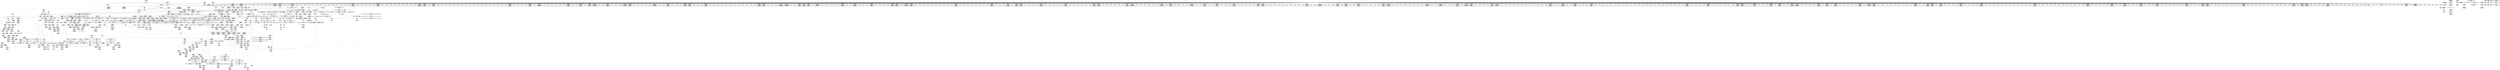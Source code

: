 digraph {
	CE0x5b96840 [shape=record,shape=Mrecord,label="{CE0x5b96840|12:_i32,_56:_i8*,_:_CRE_72,76_|*MultipleSource*|Function::inode_has_perm&Arg::inode::|*LoadInst*|security/selinux/hooks.c,1627|security/selinux/hooks.c,1611}"]
	CE0x5be9df0 [shape=record,shape=Mrecord,label="{CE0x5be9df0|i64*_getelementptr_inbounds_(_5_x_i64_,_5_x_i64_*___llvm_gcov_ctr155,_i64_0,_i64_4)|*Constant*|*SummSink*}"]
	CE0x5b77440 [shape=record,shape=Mrecord,label="{CE0x5b77440|avc_has_perm:_requested|Function::avc_has_perm&Arg::requested::|*SummSink*}"]
	CE0x5ba8c60 [shape=record,shape=Mrecord,label="{CE0x5ba8c60|12:_i32,_56:_i8*,_:_CRE_473,474_}"]
	CE0x5b37590 [shape=record,shape=Mrecord,label="{CE0x5b37590|12:_i32,_56:_i8*,_:_CRE_24,32_|*MultipleSource*|Function::inode_has_perm&Arg::inode::|*LoadInst*|security/selinux/hooks.c,1627|security/selinux/hooks.c,1611}"]
	CE0x5bba3d0 [shape=record,shape=Mrecord,label="{CE0x5bba3d0|12:_i32,_56:_i8*,_:_CRE_960,968_|*MultipleSource*|Function::inode_has_perm&Arg::inode::|*LoadInst*|security/selinux/hooks.c,1627|security/selinux/hooks.c,1611}"]
	CE0x5b8a710 [shape=record,shape=Mrecord,label="{CE0x5b8a710|104:_%struct.inode*,_:_CRE_310,311_}"]
	CE0x5baddf0 [shape=record,shape=Mrecord,label="{CE0x5baddf0|12:_i32,_56:_i8*,_:_CRE_585,586_}"]
	CE0x5b6fc00 [shape=record,shape=Mrecord,label="{CE0x5b6fc00|_call_void_mcount()_#3}"]
	CE0x5b93ef0 [shape=record,shape=Mrecord,label="{CE0x5b93ef0|__validate_creds:_tmp2|include/linux/cred.h,173}"]
	CE0x5bc0120 [shape=record,shape=Mrecord,label="{CE0x5bc0120|cred_sid:_cred|Function::cred_sid&Arg::cred::|*SummSink*}"]
	CE0x5bce880 [shape=record,shape=Mrecord,label="{CE0x5bce880|inode_has_perm:_tmp11|security/selinux/hooks.c,1612}"]
	CE0x5b4cad0 [shape=record,shape=Mrecord,label="{CE0x5b4cad0|104:_%struct.inode*,_:_CRE_180,181_}"]
	CE0x5b25330 [shape=record,shape=Mrecord,label="{CE0x5b25330|i32_1|*Constant*|*SummSink*}"]
	CE0x5b81c60 [shape=record,shape=Mrecord,label="{CE0x5b81c60|__validate_creds:_cred|Function::__validate_creds&Arg::cred::|*SummSource*}"]
	CE0x5bc0050 [shape=record,shape=Mrecord,label="{CE0x5bc0050|cred_sid:_cred|Function::cred_sid&Arg::cred::|*SummSource*}"]
	CE0x5baf0f0 [shape=record,shape=Mrecord,label="{CE0x5baf0f0|12:_i32,_56:_i8*,_:_CRE_601,602_}"]
	CE0x5bc5880 [shape=record,shape=Mrecord,label="{CE0x5bc5880|inode_has_perm:_tmp20|security/selinux/hooks.c,1618}"]
	CE0x5bb1710 [shape=record,shape=Mrecord,label="{CE0x5bb1710|12:_i32,_56:_i8*,_:_CRE_672,680_|*MultipleSource*|Function::inode_has_perm&Arg::inode::|*LoadInst*|security/selinux/hooks.c,1627|security/selinux/hooks.c,1611}"]
	CE0x5b37fb0 [shape=record,shape=Mrecord,label="{CE0x5b37fb0|__validate_creds:_call|include/linux/cred.h,173|*SummSink*}"]
	CE0x5b71be0 [shape=record,shape=Mrecord,label="{CE0x5b71be0|104:_%struct.inode*,_:_CRE_149,150_}"]
	CE0x5b7ff60 [shape=record,shape=Mrecord,label="{CE0x5b7ff60|__validate_creds:_tmp5|include/linux/cred.h,173}"]
	CE0x5b77aa0 [shape=record,shape=Mrecord,label="{CE0x5b77aa0|avc_has_perm:_tsid|Function::avc_has_perm&Arg::tsid::|*SummSource*}"]
	CE0x5bee0a0 [shape=record,shape=Mrecord,label="{CE0x5bee0a0|cred_sid:_tmp5|security/selinux/hooks.c,196|*SummSource*}"]
	CE0x5b8aaa0 [shape=record,shape=Mrecord,label="{CE0x5b8aaa0|104:_%struct.inode*,_:_CRE_314,315_}"]
	CE0x5b4a260 [shape=record,shape=Mrecord,label="{CE0x5b4a260|dentry_has_perm:_entry}"]
	CE0x5bc7bf0 [shape=record,shape=Mrecord,label="{CE0x5bc7bf0|avc_has_perm:_requested|Function::avc_has_perm&Arg::requested::}"]
	CE0x78062a0 [shape=record,shape=Mrecord,label="{CE0x78062a0|selinux_inode_follow_link:_if.then|*SummSource*}"]
	CE0x5b2a040 [shape=record,shape=Mrecord,label="{CE0x5b2a040|i64*_getelementptr_inbounds_(_8_x_i64_,_8_x_i64_*___llvm_gcov_ctr154,_i64_0,_i64_2)|*Constant*}"]
	CE0x5b8ef70 [shape=record,shape=Mrecord,label="{CE0x5b8ef70|i32_4|*Constant*|*SummSource*}"]
	CE0x5b2b4b0 [shape=record,shape=Mrecord,label="{CE0x5b2b4b0|selinux_inode_follow_link:_tmp13|security/selinux/hooks.c,2812|*SummSource*}"]
	CE0x5ba9250 [shape=record,shape=Mrecord,label="{CE0x5ba9250|12:_i32,_56:_i8*,_:_CRE_477,478_}"]
	CE0x5b800e0 [shape=record,shape=Mrecord,label="{CE0x5b800e0|__validate_creds:_tmp5|include/linux/cred.h,173|*SummSource*}"]
	CE0x5ba5f40 [shape=record,shape=Mrecord,label="{CE0x5ba5f40|12:_i32,_56:_i8*,_:_CRE_308,309_}"]
	CE0x5b44a00 [shape=record,shape=Mrecord,label="{CE0x5b44a00|selinux_inode_follow_link:_tmp11|security/selinux/hooks.c,2812|*SummSink*}"]
	CE0x5beb010 [shape=record,shape=Mrecord,label="{CE0x5beb010|cred_sid:_bb|*SummSource*}"]
	CE0x5b84610 [shape=record,shape=Mrecord,label="{CE0x5b84610|inode_has_perm:_do.body|*SummSink*}"]
	CE0x5b4e600 [shape=record,shape=Mrecord,label="{CE0x5b4e600|104:_%struct.inode*,_:_CRE_209,210_}"]
	CE0x5b78360 [shape=record,shape=Mrecord,label="{CE0x5b78360|inode_has_perm:_call4|security/selinux/hooks.c,1617}"]
	CE0x5ba9150 [shape=record,shape=Mrecord,label="{CE0x5ba9150|12:_i32,_56:_i8*,_:_CRE_476,477_}"]
	CE0x5bcb160 [shape=record,shape=Mrecord,label="{CE0x5bcb160|GLOBAL:_llvm.expect.i64|*Constant*|*SummSource*}"]
	CE0x5b3c230 [shape=record,shape=Mrecord,label="{CE0x5b3c230|_call_void_mcount()_#3}"]
	CE0x5b1f890 [shape=record,shape=Mrecord,label="{CE0x5b1f890|selinux_inode_follow_link:_tmp5|security/selinux/hooks.c,2812|*SummSource*}"]
	CE0x5b48bc0 [shape=record,shape=Mrecord,label="{CE0x5b48bc0|selinux_inode_follow_link:_cred4|security/selinux/hooks.c,2812|*SummSink*}"]
	CE0x5b4d700 [shape=record,shape=Mrecord,label="{CE0x5b4d700|104:_%struct.inode*,_:_CRE_193,194_}"]
	CE0x5ba1ba0 [shape=record,shape=Mrecord,label="{CE0x5ba1ba0|12:_i32,_56:_i8*,_:_CRE_250,251_}"]
	CE0x5bcb3b0 [shape=record,shape=Mrecord,label="{CE0x5bcb3b0|inode_has_perm:_expval|security/selinux/hooks.c,1611|*SummSource*}"]
	CE0x5badf20 [shape=record,shape=Mrecord,label="{CE0x5badf20|12:_i32,_56:_i8*,_:_CRE_586,587_}"]
	CE0x78063a0 [shape=record,shape=Mrecord,label="{CE0x78063a0|selinux_inode_follow_link:_if.then|*SummSink*}"]
	CE0x5b7c820 [shape=record,shape=Mrecord,label="{CE0x5b7c820|__validate_creds:_tmp3|include/linux/cred.h,173|*SummSink*}"]
	CE0x5bb0650 [shape=record,shape=Mrecord,label="{CE0x5bb0650|12:_i32,_56:_i8*,_:_CRE_619,620_}"]
	CE0x5b400d0 [shape=record,shape=Mrecord,label="{CE0x5b400d0|_call_void_mcount()_#3|*SummSink*}"]
	CE0x5b2e280 [shape=record,shape=Mrecord,label="{CE0x5b2e280|i64*_getelementptr_inbounds_(_2_x_i64_,_2_x_i64_*___llvm_gcov_ctr98,_i64_0,_i64_1)|*Constant*|*SummSink*}"]
	CE0x5b85de0 [shape=record,shape=Mrecord,label="{CE0x5b85de0|inode_has_perm:_tmp2|*SummSource*}"]
	CE0x5b24230 [shape=record,shape=Mrecord,label="{CE0x5b24230|i64_5|*Constant*|*SummSink*}"]
	CE0x5bea5d0 [shape=record,shape=Mrecord,label="{CE0x5bea5d0|__validate_creds:_tmp8|include/linux/cred.h,175|*SummSource*}"]
	CE0x5ba04f0 [shape=record,shape=Mrecord,label="{CE0x5ba04f0|12:_i32,_56:_i8*,_:_CRE_204,205_}"]
	CE0x5b4d7f0 [shape=record,shape=Mrecord,label="{CE0x5b4d7f0|104:_%struct.inode*,_:_CRE_194,195_}"]
	CE0x5b791c0 [shape=record,shape=Mrecord,label="{CE0x5b791c0|i64_0|*Constant*}"]
	CE0x5b41450 [shape=record,shape=Mrecord,label="{CE0x5b41450|inode_has_perm:_tmp4|security/selinux/hooks.c,1609|*SummSink*}"]
	CE0x5b4b100 [shape=record,shape=Mrecord,label="{CE0x5b4b100|dentry_has_perm:_dentry|Function::dentry_has_perm&Arg::dentry::|*SummSource*}"]
	CE0x5b53460 [shape=record,shape=Mrecord,label="{CE0x5b53460|12:_i32,_56:_i8*,_:_CRE_137,138_}"]
	CE0x5b89700 [shape=record,shape=Mrecord,label="{CE0x5b89700|dentry_has_perm:_d_inode|security/selinux/hooks.c,1627|*SummSource*}"]
	CE0x5b6df80 [shape=record,shape=Mrecord,label="{CE0x5b6df80|104:_%struct.inode*,_:_CRE_152,153_}"]
	CE0x5b8c580 [shape=record,shape=Mrecord,label="{CE0x5b8c580|dentry_has_perm:_tmp|*SummSink*}"]
	CE0x5ba7db0 [shape=record,shape=Mrecord,label="{CE0x5ba7db0|12:_i32,_56:_i8*,_:_CRE_424,432_|*MultipleSource*|Function::inode_has_perm&Arg::inode::|*LoadInst*|security/selinux/hooks.c,1627|security/selinux/hooks.c,1611}"]
	CE0x5bac890 [shape=record,shape=Mrecord,label="{CE0x5bac890|12:_i32,_56:_i8*,_:_CRE_567,568_}"]
	CE0x5b543f0 [shape=record,shape=Mrecord,label="{CE0x5b543f0|selinux_inode_follow_link:_call3|security/selinux/hooks.c,2812|*SummSink*}"]
	CE0x5bc93e0 [shape=record,shape=Mrecord,label="{CE0x5bc93e0|inode_has_perm:_tobool|security/selinux/hooks.c,1611}"]
	CE0x5b887c0 [shape=record,shape=Mrecord,label="{CE0x5b887c0|104:_%struct.inode*,_:_CRE_280,288_|*MultipleSource*|Function::selinux_inode_follow_link&Arg::dentry::|Function::dentry_has_perm&Arg::dentry::|security/selinux/hooks.c,1627}"]
	CE0x5b252c0 [shape=record,shape=Mrecord,label="{CE0x5b252c0|i64*_getelementptr_inbounds_(_2_x_i64_,_2_x_i64_*___llvm_gcov_ctr98,_i64_0,_i64_0)|*Constant*|*SummSource*}"]
	CE0x5b3a2e0 [shape=record,shape=Mrecord,label="{CE0x5b3a2e0|GLOBAL:___validate_creds|*Constant*|*SummSink*}"]
	CE0x5b6eac0 [shape=record,shape=Mrecord,label="{CE0x5b6eac0|104:_%struct.inode*,_:_CRE_164,165_}"]
	CE0x5b74970 [shape=record,shape=Mrecord,label="{CE0x5b74970|_ret_i32_%retval.0,_!dbg_!27739|security/selinux/hooks.c,1618|*SummSource*}"]
	CE0x5b4cbc0 [shape=record,shape=Mrecord,label="{CE0x5b4cbc0|104:_%struct.inode*,_:_CRE_181,182_}"]
	CE0x5babde0 [shape=record,shape=Mrecord,label="{CE0x5babde0|12:_i32,_56:_i8*,_:_CRE_558,559_}"]
	CE0x5bbac20 [shape=record,shape=Mrecord,label="{CE0x5bbac20|12:_i32,_56:_i8*,_:_CRE_978,979_}"]
	CE0x5b9ed80 [shape=record,shape=Mrecord,label="{CE0x5b9ed80|12:_i32,_56:_i8*,_:_CRE_179,180_}"]
	CE0x5bb9970 [shape=record,shape=Mrecord,label="{CE0x5bb9970|12:_i32,_56:_i8*,_:_CRE_931,932_}"]
	CE0x5b3e280 [shape=record,shape=Mrecord,label="{CE0x5b3e280|GLOBAL:___invalid_creds|*Constant*}"]
	CE0x5b2d2c0 [shape=record,shape=Mrecord,label="{CE0x5b2d2c0|selinux_inode_follow_link:_tobool|security/selinux/hooks.c,2812|*SummSink*}"]
	CE0x5b71ab0 [shape=record,shape=Mrecord,label="{CE0x5b71ab0|104:_%struct.inode*,_:_CRE_147,148_}"]
	CE0x5bc2230 [shape=record,shape=Mrecord,label="{CE0x5bc2230|inode_has_perm:_tmp13|security/selinux/hooks.c,1614|*SummSink*}"]
	CE0x5ba9b70 [shape=record,shape=Mrecord,label="{CE0x5ba9b70|12:_i32,_56:_i8*,_:_CRE_485,486_}"]
	CE0x5b37760 [shape=record,shape=Mrecord,label="{CE0x5b37760|i64*_getelementptr_inbounds_(_2_x_i64_,_2_x_i64_*___llvm_gcov_ctr131,_i64_0,_i64_1)|*Constant*|*SummSource*}"]
	CE0x5b238d0 [shape=record,shape=Mrecord,label="{CE0x5b238d0|selinux_inode_follow_link:_tmp8|security/selinux/hooks.c,2812|*SummSource*}"]
	CE0x5bb09e0 [shape=record,shape=Mrecord,label="{CE0x5bb09e0|12:_i32,_56:_i8*,_:_CRE_622,623_}"]
	CE0x5bbb1f0 [shape=record,shape=Mrecord,label="{CE0x5bbb1f0|12:_i32,_56:_i8*,_:_CRE_983,984_}"]
	CE0x5bb3530 [shape=record,shape=Mrecord,label="{CE0x5bb3530|12:_i32,_56:_i8*,_:_CRE_792,800_|*MultipleSource*|Function::inode_has_perm&Arg::inode::|*LoadInst*|security/selinux/hooks.c,1627|security/selinux/hooks.c,1611}"]
	CE0x5b9f9b0 [shape=record,shape=Mrecord,label="{CE0x5b9f9b0|12:_i32,_56:_i8*,_:_CRE_192,193_}"]
	CE0x5bc5d60 [shape=record,shape=Mrecord,label="{CE0x5bc5d60|i64*_getelementptr_inbounds_(_5_x_i64_,_5_x_i64_*___llvm_gcov_ctr155,_i64_0,_i64_0)|*Constant*|*SummSink*}"]
	CE0x5b73590 [shape=record,shape=Mrecord,label="{CE0x5b73590|inode_has_perm:_cred|Function::inode_has_perm&Arg::cred::|*SummSource*}"]
	CE0x5bc9f20 [shape=record,shape=Mrecord,label="{CE0x5bc9f20|inode_has_perm:_lnot1|security/selinux/hooks.c,1611|*SummSource*}"]
	CE0x5be3a30 [shape=record,shape=Mrecord,label="{CE0x5be3a30|i32_3|*Constant*|*SummSource*}"]
	CE0x5ba6870 [shape=record,shape=Mrecord,label="{CE0x5ba6870|12:_i32,_56:_i8*,_:_CRE_336,344_|*MultipleSource*|Function::inode_has_perm&Arg::inode::|*LoadInst*|security/selinux/hooks.c,1627|security/selinux/hooks.c,1611}"]
	CE0x5b8b040 [shape=record,shape=Mrecord,label="{CE0x5b8b040|dentry_has_perm:_tmp4|*LoadInst*|security/selinux/hooks.c,1627}"]
	CE0x5b30b90 [shape=record,shape=Mrecord,label="{CE0x5b30b90|selinux_inode_follow_link:_tmp15|security/selinux/hooks.c,2812|*SummSink*}"]
	CE0x5b793b0 [shape=record,shape=Mrecord,label="{CE0x5b793b0|__validate_creds:_lnot1|include/linux/cred.h,173|*SummSource*}"]
	CE0x5b4d610 [shape=record,shape=Mrecord,label="{CE0x5b4d610|104:_%struct.inode*,_:_CRE_192,193_}"]
	CE0x5b8cc10 [shape=record,shape=Mrecord,label="{CE0x5b8cc10|__validate_creds:_lnot.ext|include/linux/cred.h,173|*SummSink*}"]
	CE0x5b859f0 [shape=record,shape=Mrecord,label="{CE0x5b859f0|__validate_creds:_expval|include/linux/cred.h,173|*SummSource*}"]
	CE0x5b80850 [shape=record,shape=Mrecord,label="{CE0x5b80850|i64*_getelementptr_inbounds_(_5_x_i64_,_5_x_i64_*___llvm_gcov_ctr155,_i64_0,_i64_3)|*Constant*|*SummSink*}"]
	CE0x5b3e400 [shape=record,shape=Mrecord,label="{CE0x5b3e400|__validate_creds:_tmp7|include/linux/cred.h,174}"]
	CE0x5b40370 [shape=record,shape=Mrecord,label="{CE0x5b40370|i32_5|*Constant*|*SummSource*}"]
	CE0x5b2e960 [shape=record,shape=Mrecord,label="{CE0x5b2e960|i64*_getelementptr_inbounds_(_11_x_i64_,_11_x_i64_*___llvm_gcov_ctr230,_i64_0,_i64_10)|*Constant*|*SummSink*}"]
	CE0x5b781c0 [shape=record,shape=Mrecord,label="{CE0x5b781c0|inode_has_perm:_sclass|security/selinux/hooks.c,1617|*SummSource*}"]
	CE0x5b55a20 [shape=record,shape=Mrecord,label="{CE0x5b55a20|_ret_%struct.task_struct*_%tmp4,_!dbg_!27714|./arch/x86/include/asm/current.h,14|*SummSink*}"]
	CE0x5b4a650 [shape=record,shape=Mrecord,label="{CE0x5b4a650|dentry_has_perm:_cred|Function::dentry_has_perm&Arg::cred::}"]
	CE0x5ba4b10 [shape=record,shape=Mrecord,label="{CE0x5ba4b10|12:_i32,_56:_i8*,_:_CRE_291,292_}"]
	CE0x5b85d70 [shape=record,shape=Mrecord,label="{CE0x5b85d70|inode_has_perm:_tmp2}"]
	CE0x5b48970 [shape=record,shape=Mrecord,label="{CE0x5b48970|dentry_has_perm:_entry|*SummSource*}"]
	CE0x5b53ce0 [shape=record,shape=Mrecord,label="{CE0x5b53ce0|12:_i32,_56:_i8*,_:_CRE_145,146_}"]
	CE0x5b33510 [shape=record,shape=Mrecord,label="{CE0x5b33510|i64_4|*Constant*|*SummSink*}"]
	CE0x5b6f600 [shape=record,shape=Mrecord,label="{CE0x5b6f600|104:_%struct.inode*,_:_CRE_176,177_}"]
	CE0x5b31130 [shape=record,shape=Mrecord,label="{CE0x5b31130|selinux_inode_follow_link:_tmp16|security/selinux/hooks.c,2812|*SummSource*}"]
	CE0x5ba56f0 [shape=record,shape=Mrecord,label="{CE0x5ba56f0|12:_i32,_56:_i8*,_:_CRE_301,302_}"]
	CE0x5b2cd40 [shape=record,shape=Mrecord,label="{CE0x5b2cd40|selinux_inode_follow_link:_tmp1}"]
	CE0x5bb6790 [shape=record,shape=Mrecord,label="{CE0x5bb6790|12:_i32,_56:_i8*,_:_CRE_889,890_}"]
	CE0x5b6e160 [shape=record,shape=Mrecord,label="{CE0x5b6e160|104:_%struct.inode*,_:_CRE_154,155_}"]
	CE0x5b38480 [shape=record,shape=Mrecord,label="{CE0x5b38480|i32_4|*Constant*|*SummSink*}"]
	CE0x5b87ba0 [shape=record,shape=Mrecord,label="{CE0x5b87ba0|104:_%struct.inode*,_:_CRE_224,232_|*MultipleSource*|Function::selinux_inode_follow_link&Arg::dentry::|Function::dentry_has_perm&Arg::dentry::|security/selinux/hooks.c,1627}"]
	CE0x5b3e210 [shape=record,shape=Mrecord,label="{CE0x5b3e210|__validate_creds:_tmp7|include/linux/cred.h,174|*SummSink*}"]
	CE0x5bb1b80 [shape=record,shape=Mrecord,label="{CE0x5bb1b80|12:_i32,_56:_i8*,_:_CRE_684,688_|*MultipleSource*|Function::inode_has_perm&Arg::inode::|*LoadInst*|security/selinux/hooks.c,1627|security/selinux/hooks.c,1611}"]
	CE0x5b45530 [shape=record,shape=Mrecord,label="{CE0x5b45530|GLOBAL:_selinux_inode_follow_link.__warned|Global_var:selinux_inode_follow_link.__warned|*SummSource*}"]
	CE0x5ba0ff0 [shape=record,shape=Mrecord,label="{CE0x5ba0ff0|12:_i32,_56:_i8*,_:_CRE_240,241_}"]
	CE0x5b8dce0 [shape=record,shape=Mrecord,label="{CE0x5b8dce0|GLOBAL:_llvm.expect.i64|*Constant*}"]
	CE0x5ba3220 [shape=record,shape=Mrecord,label="{CE0x5ba3220|12:_i32,_56:_i8*,_:_CRE_270,271_}"]
	CE0x5bbb580 [shape=record,shape=Mrecord,label="{CE0x5bbb580|12:_i32,_56:_i8*,_:_CRE_992,1000_|*MultipleSource*|Function::inode_has_perm&Arg::inode::|*LoadInst*|security/selinux/hooks.c,1627|security/selinux/hooks.c,1611}"]
	CE0x5b879c0 [shape=record,shape=Mrecord,label="{CE0x5b879c0|104:_%struct.inode*,_:_CRE_222,223_}"]
	CE0x5bc9730 [shape=record,shape=Mrecord,label="{CE0x5bc9730|inode_has_perm:_lnot|security/selinux/hooks.c,1611|*SummSink*}"]
	CE0x5b35cd0 [shape=record,shape=Mrecord,label="{CE0x5b35cd0|cred_sid:_tmp2|*SummSink*}"]
	CE0x5b731a0 [shape=record,shape=Mrecord,label="{CE0x5b731a0|GLOBAL:_inode_has_perm|*Constant*|*SummSink*}"]
	CE0x5b53b00 [shape=record,shape=Mrecord,label="{CE0x5b53b00|12:_i32,_56:_i8*,_:_CRE_143,144_}"]
	CE0x5bc78d0 [shape=record,shape=Mrecord,label="{CE0x5bc78d0|avc_has_perm:_tclass|Function::avc_has_perm&Arg::tclass::|*SummSink*}"]
	CE0x5bac9c0 [shape=record,shape=Mrecord,label="{CE0x5bac9c0|12:_i32,_56:_i8*,_:_CRE_568,569_}"]
	CE0x5bb74a0 [shape=record,shape=Mrecord,label="{CE0x5bb74a0|12:_i32,_56:_i8*,_:_CRE_900,901_}"]
	CE0x5b4d8e0 [shape=record,shape=Mrecord,label="{CE0x5b4d8e0|104:_%struct.inode*,_:_CRE_195,196_}"]
	CE0x5b82670 [shape=record,shape=Mrecord,label="{CE0x5b82670|inode_has_perm:_tmp|*SummSource*}"]
	CE0x5ba4d70 [shape=record,shape=Mrecord,label="{CE0x5ba4d70|12:_i32,_56:_i8*,_:_CRE_293,294_}"]
	CE0x5b4f4c0 [shape=record,shape=Mrecord,label="{CE0x5b4f4c0|i1_true|*Constant*|*SummSource*}"]
	CE0x5b1e0f0 [shape=record,shape=Mrecord,label="{CE0x5b1e0f0|selinux_inode_follow_link:_land.lhs.true}"]
	CE0x5b3bad0 [shape=record,shape=Mrecord,label="{CE0x5b3bad0|12:_i32,_56:_i8*,_:_CRE_171,172_}"]
	CE0x5b2fbe0 [shape=record,shape=Mrecord,label="{CE0x5b2fbe0|selinux_inode_follow_link:_tmp6|security/selinux/hooks.c,2812}"]
	CE0x5b39600 [shape=record,shape=Mrecord,label="{CE0x5b39600|get_current:_tmp2}"]
	CE0x5be3450 [shape=record,shape=Mrecord,label="{CE0x5be3450|inode_has_perm:_tmp16|security/selinux/hooks.c,1615|*SummSource*}"]
	CE0x5b8a8c0 [shape=record,shape=Mrecord,label="{CE0x5b8a8c0|104:_%struct.inode*,_:_CRE_312,313_}"]
	CE0x5b75b10 [shape=record,shape=Mrecord,label="{CE0x5b75b10|i64*_getelementptr_inbounds_(_2_x_i64_,_2_x_i64_*___llvm_gcov_ctr153,_i64_0,_i64_1)|*Constant*}"]
	CE0x5b288c0 [shape=record,shape=Mrecord,label="{CE0x5b288c0|i64*_getelementptr_inbounds_(_8_x_i64_,_8_x_i64_*___llvm_gcov_ctr154,_i64_0,_i64_2)|*Constant*|*SummSink*}"]
	CE0x5bca480 [shape=record,shape=Mrecord,label="{CE0x5bca480|inode_has_perm:_lnot.ext|security/selinux/hooks.c,1611}"]
	CE0x5bcdf00 [shape=record,shape=Mrecord,label="{CE0x5bcdf00|inode_has_perm:_tmp10|security/selinux/hooks.c,1611|*SummSink*}"]
	CE0x5b6ff40 [shape=record,shape=Mrecord,label="{CE0x5b6ff40|i64*_getelementptr_inbounds_(_2_x_i64_,_2_x_i64_*___llvm_gcov_ctr153,_i64_0,_i64_0)|*Constant*|*SummSource*}"]
	CE0x5ba6070 [shape=record,shape=Mrecord,label="{CE0x5ba6070|12:_i32,_56:_i8*,_:_CRE_309,310_}"]
	CE0x5bc0c60 [shape=record,shape=Mrecord,label="{CE0x5bc0c60|inode_has_perm:_i_security|security/selinux/hooks.c,1615|*SummSource*}"]
	CE0x5b72ef0 [shape=record,shape=Mrecord,label="{CE0x5b72ef0|inode_has_perm:_entry}"]
	CE0x5b1de40 [shape=record,shape=Mrecord,label="{CE0x5b1de40|selinux_inode_follow_link:_entry}"]
	CE0x5bad6d0 [shape=record,shape=Mrecord,label="{CE0x5bad6d0|12:_i32,_56:_i8*,_:_CRE_579,580_}"]
	CE0x5b53fb0 [shape=record,shape=Mrecord,label="{CE0x5b53fb0|12:_i32,_56:_i8*,_:_CRE_148,149_}"]
	CE0x5b3c410 [shape=record,shape=Mrecord,label="{CE0x5b3c410|selinux_inode_follow_link:_bb|*SummSource*}"]
	CE0x5b79230 [shape=record,shape=Mrecord,label="{CE0x5b79230|__validate_creds:_lnot1|include/linux/cred.h,173}"]
	CE0x5b97b20 [shape=record,shape=Mrecord,label="{CE0x5b97b20|COLLAPSED:_GCMRE___llvm_gcov_ctr131_internal_global_2_x_i64_zeroinitializer:_elem_0:default:}"]
	CE0x5bb8540 [shape=record,shape=Mrecord,label="{CE0x5bb8540|12:_i32,_56:_i8*,_:_CRE_914,915_}"]
	CE0x5bb0780 [shape=record,shape=Mrecord,label="{CE0x5bb0780|12:_i32,_56:_i8*,_:_CRE_620,621_}"]
	CE0x5bc6070 [shape=record,shape=Mrecord,label="{CE0x5bc6070|__validate_creds:_if.end|*SummSink*}"]
	CE0x5bbffe0 [shape=record,shape=Mrecord,label="{CE0x5bbffe0|cred_sid:_cred|Function::cred_sid&Arg::cred::}"]
	CE0x5bcb420 [shape=record,shape=Mrecord,label="{CE0x5bcb420|inode_has_perm:_expval|security/selinux/hooks.c,1611|*SummSink*}"]
	CE0x5b52730 [shape=record,shape=Mrecord,label="{CE0x5b52730|cred_sid:_security|security/selinux/hooks.c,196|*SummSink*}"]
	CE0x5bab6f0 [shape=record,shape=Mrecord,label="{CE0x5bab6f0|12:_i32,_56:_i8*,_:_CRE_553,554_}"]
	CE0x5b964a0 [shape=record,shape=Mrecord,label="{CE0x5b964a0|GLOBAL:_creds_are_invalid|*Constant*|*SummSink*}"]
	CE0x5b9dd20 [shape=record,shape=Mrecord,label="{CE0x5b9dd20|12:_i32,_56:_i8*,_:_CRE_2,4_|*MultipleSource*|Function::inode_has_perm&Arg::inode::|*LoadInst*|security/selinux/hooks.c,1627|security/selinux/hooks.c,1611}"]
	CE0x5b6e070 [shape=record,shape=Mrecord,label="{CE0x5b6e070|104:_%struct.inode*,_:_CRE_153,154_}"]
	CE0x5b93a10 [shape=record,shape=Mrecord,label="{CE0x5b93a10|__validate_creds:_tobool|include/linux/cred.h,173|*SummSource*}"]
	CE0x5b2b520 [shape=record,shape=Mrecord,label="{CE0x5b2b520|selinux_inode_follow_link:_tmp13|security/selinux/hooks.c,2812|*SummSink*}"]
	CE0x5bb6d80 [shape=record,shape=Mrecord,label="{CE0x5bb6d80|12:_i32,_56:_i8*,_:_CRE_894,895_}"]
	CE0x5b9bd10 [shape=record,shape=Mrecord,label="{CE0x5b9bd10|inode_has_perm:_tmp12|security/selinux/hooks.c,1612|*SummSource*}"]
	CE0x5baff30 [shape=record,shape=Mrecord,label="{CE0x5baff30|12:_i32,_56:_i8*,_:_CRE_613,614_}"]
	CE0x5b218f0 [shape=record,shape=Mrecord,label="{CE0x5b218f0|selinux_inode_follow_link:_tmp4|security/selinux/hooks.c,2812|*SummSink*}"]
	CE0x5bc1490 [shape=record,shape=Mrecord,label="{CE0x5bc1490|inode_has_perm:_sid3|security/selinux/hooks.c,1617}"]
	CE0x5b46b40 [shape=record,shape=Mrecord,label="{CE0x5b46b40|i8*_getelementptr_inbounds_(_25_x_i8_,_25_x_i8_*_.str3,_i32_0,_i32_0)|*Constant*|*SummSink*}"]
	CE0x5b8a3c0 [shape=record,shape=Mrecord,label="{CE0x5b8a3c0|104:_%struct.inode*,_:_CRE_306,307_}"]
	CE0x5b3b350 [shape=record,shape=Mrecord,label="{CE0x5b3b350|12:_i32,_56:_i8*,_:_CRE_163,164_}"]
	CE0x5b77970 [shape=record,shape=Mrecord,label="{CE0x5b77970|avc_has_perm:_tsid|Function::avc_has_perm&Arg::tsid::}"]
	CE0x5ba6cb0 [shape=record,shape=Mrecord,label="{CE0x5ba6cb0|12:_i32,_56:_i8*,_:_CRE_352,360_|*MultipleSource*|Function::inode_has_perm&Arg::inode::|*LoadInst*|security/selinux/hooks.c,1627|security/selinux/hooks.c,1611}"]
	CE0x5b4ce90 [shape=record,shape=Mrecord,label="{CE0x5b4ce90|104:_%struct.inode*,_:_CRE_184,185_}"]
	CE0x5b6e8e0 [shape=record,shape=Mrecord,label="{CE0x5b6e8e0|104:_%struct.inode*,_:_CRE_162,163_}"]
	CE0x5ba1660 [shape=record,shape=Mrecord,label="{CE0x5ba1660|12:_i32,_56:_i8*,_:_CRE_244,245_}"]
	CE0x5ba3350 [shape=record,shape=Mrecord,label="{CE0x5ba3350|12:_i32,_56:_i8*,_:_CRE_271,272_}"]
	CE0x5b90370 [shape=record,shape=Mrecord,label="{CE0x5b90370|i64*_getelementptr_inbounds_(_5_x_i64_,_5_x_i64_*___llvm_gcov_ctr155,_i64_0,_i64_0)|*Constant*|*SummSource*}"]
	CE0x5b4c9e0 [shape=record,shape=Mrecord,label="{CE0x5b4c9e0|104:_%struct.inode*,_:_CRE_179,180_}"]
	CE0x5ba07c0 [shape=record,shape=Mrecord,label="{CE0x5ba07c0|12:_i32,_56:_i8*,_:_CRE_207,208_}"]
	CE0x5bac630 [shape=record,shape=Mrecord,label="{CE0x5bac630|12:_i32,_56:_i8*,_:_CRE_565,566_}"]
	CE0x5bb6b20 [shape=record,shape=Mrecord,label="{CE0x5bb6b20|12:_i32,_56:_i8*,_:_CRE_892,893_}"]
	CE0x5bb7a90 [shape=record,shape=Mrecord,label="{CE0x5bb7a90|12:_i32,_56:_i8*,_:_CRE_905,906_}"]
	CE0x5b95250 [shape=record,shape=Mrecord,label="{CE0x5b95250|104:_%struct.inode*,_:_CRE_16,24_|*MultipleSource*|Function::selinux_inode_follow_link&Arg::dentry::|Function::dentry_has_perm&Arg::dentry::|security/selinux/hooks.c,1627}"]
	CE0x5b1f9d0 [shape=record,shape=Mrecord,label="{CE0x5b1f9d0|i64_3|*Constant*|*SummSink*}"]
	CE0x5bb14f0 [shape=record,shape=Mrecord,label="{CE0x5bb14f0|12:_i32,_56:_i8*,_:_CRE_664,672_|*MultipleSource*|Function::inode_has_perm&Arg::inode::|*LoadInst*|security/selinux/hooks.c,1627|security/selinux/hooks.c,1611}"]
	CE0x5b8ac80 [shape=record,shape=Mrecord,label="{CE0x5b8ac80|104:_%struct.inode*,_:_CRE_316,317_}"]
	CE0x5ba08b0 [shape=record,shape=Mrecord,label="{CE0x5ba08b0|12:_i32,_56:_i8*,_:_CRE_208,210_|*MultipleSource*|Function::inode_has_perm&Arg::inode::|*LoadInst*|security/selinux/hooks.c,1627|security/selinux/hooks.c,1611}"]
	CE0x5b6f060 [shape=record,shape=Mrecord,label="{CE0x5b6f060|104:_%struct.inode*,_:_CRE_170,171_}"]
	CE0x5bc9a40 [shape=record,shape=Mrecord,label="{CE0x5bc9a40|inode_has_perm:_lnot.ext|security/selinux/hooks.c,1611|*SummSink*}"]
	CE0x5b70f50 [shape=record,shape=Mrecord,label="{CE0x5b70f50|104:_%struct.inode*,_:_CRE_94,95_}"]
	CE0x5b3a900 [shape=record,shape=Mrecord,label="{CE0x5b3a900|12:_i32,_56:_i8*,_:_CRE_152,153_}"]
	CE0x5bb7f50 [shape=record,shape=Mrecord,label="{CE0x5bb7f50|12:_i32,_56:_i8*,_:_CRE_909,910_}"]
	CE0x5b286b0 [shape=record,shape=Mrecord,label="{CE0x5b286b0|i64*_getelementptr_inbounds_(_8_x_i64_,_8_x_i64_*___llvm_gcov_ctr154,_i64_0,_i64_2)|*Constant*|*SummSource*}"]
	CE0x5b569d0 [shape=record,shape=Mrecord,label="{CE0x5b569d0|dentry_has_perm:_bb|*SummSink*}"]
	CE0x5bafba0 [shape=record,shape=Mrecord,label="{CE0x5bafba0|12:_i32,_56:_i8*,_:_CRE_610,611_}"]
	CE0x5b3cf00 [shape=record,shape=Mrecord,label="{CE0x5b3cf00|selinux_inode_follow_link:_tmp3}"]
	CE0x5b4dac0 [shape=record,shape=Mrecord,label="{CE0x5b4dac0|104:_%struct.inode*,_:_CRE_197,198_}"]
	CE0x5b9f320 [shape=record,shape=Mrecord,label="{CE0x5b9f320|12:_i32,_56:_i8*,_:_CRE_185,186_}"]
	CE0x5baee90 [shape=record,shape=Mrecord,label="{CE0x5baee90|12:_i32,_56:_i8*,_:_CRE_599,600_}"]
	CE0x5b85710 [shape=record,shape=Mrecord,label="{CE0x5b85710|i64_2|*Constant*}"]
	CE0x5b3a9f0 [shape=record,shape=Mrecord,label="{CE0x5b3a9f0|12:_i32,_56:_i8*,_:_CRE_153,154_}"]
	CE0x5b2ff90 [shape=record,shape=Mrecord,label="{CE0x5b2ff90|selinux_inode_follow_link:_tmp6|security/selinux/hooks.c,2812|*SummSink*}"]
	CE0x5bb6400 [shape=record,shape=Mrecord,label="{CE0x5bb6400|12:_i32,_56:_i8*,_:_CRE_886,887_}"]
	CE0x5b7c510 [shape=record,shape=Mrecord,label="{CE0x5b7c510|i64*_getelementptr_inbounds_(_5_x_i64_,_5_x_i64_*___llvm_gcov_ctr155,_i64_0,_i64_3)|*Constant*}"]
	CE0x5b44c50 [shape=record,shape=Mrecord,label="{CE0x5b44c50|selinux_inode_follow_link:_tmp12|security/selinux/hooks.c,2812}"]
	CE0x5b744e0 [shape=record,shape=Mrecord,label="{CE0x5b744e0|inode_has_perm:_adp|Function::inode_has_perm&Arg::adp::|*SummSource*}"]
	CE0x5b9e6f0 [shape=record,shape=Mrecord,label="{CE0x5b9e6f0|12:_i32,_56:_i8*,_:_CRE_172,173_}"]
	CE0x5b413e0 [shape=record,shape=Mrecord,label="{CE0x5b413e0|inode_has_perm:_tmp4|security/selinux/hooks.c,1609|*SummSource*}"]
	CE0x5bad5a0 [shape=record,shape=Mrecord,label="{CE0x5bad5a0|12:_i32,_56:_i8*,_:_CRE_578,579_}"]
	CE0x5b9aff0 [shape=record,shape=Mrecord,label="{CE0x5b9aff0|cred_sid:_tmp6|security/selinux/hooks.c,197}"]
	CE0x5b97f30 [shape=record,shape=Mrecord,label="{CE0x5b97f30|cred_sid:_sid|security/selinux/hooks.c,197}"]
	CE0x5b70a00 [shape=record,shape=Mrecord,label="{CE0x5b70a00|104:_%struct.inode*,_:_CRE_89,90_}"]
	CE0x5b72110 [shape=record,shape=Mrecord,label="{CE0x5b72110|_call_void_mcount()_#3|*SummSink*}"]
	CE0x5b97fc0 [shape=record,shape=Mrecord,label="{CE0x5b97fc0|cred_sid:_sid|security/selinux/hooks.c,197|*SummSink*}"]
	CE0x5b82600 [shape=record,shape=Mrecord,label="{CE0x5b82600|COLLAPSED:_GCMRE___llvm_gcov_ctr154_internal_global_8_x_i64_zeroinitializer:_elem_0:default:}"]
	CE0x5ba23e0 [shape=record,shape=Mrecord,label="{CE0x5ba23e0|12:_i32,_56:_i8*,_:_CRE_258,259_}"]
	CE0x5b833d0 [shape=record,shape=Mrecord,label="{CE0x5b833d0|inode_has_perm:_do.end|*SummSource*}"]
	CE0x5b3aea0 [shape=record,shape=Mrecord,label="{CE0x5b3aea0|12:_i32,_56:_i8*,_:_CRE_158,159_}"]
	CE0x5bb9250 [shape=record,shape=Mrecord,label="{CE0x5bb9250|12:_i32,_56:_i8*,_:_CRE_925,926_}"]
	CE0x5b9f5f0 [shape=record,shape=Mrecord,label="{CE0x5b9f5f0|12:_i32,_56:_i8*,_:_CRE_188,189_}"]
	CE0x5bae770 [shape=record,shape=Mrecord,label="{CE0x5bae770|12:_i32,_56:_i8*,_:_CRE_593,594_}"]
	CE0x5b4ad80 [shape=record,shape=Mrecord,label="{CE0x5b4ad80|selinux_inode_follow_link:_dentry|Function::selinux_inode_follow_link&Arg::dentry::|*SummSink*}"]
	CE0x5bccf70 [shape=record,shape=Mrecord,label="{CE0x5bccf70|inode_has_perm:_tmp9|security/selinux/hooks.c,1611}"]
	CE0x5ba81c0 [shape=record,shape=Mrecord,label="{CE0x5ba81c0|12:_i32,_56:_i8*,_:_CRE_440,448_|*MultipleSource*|Function::inode_has_perm&Arg::inode::|*LoadInst*|security/selinux/hooks.c,1627|security/selinux/hooks.c,1611}"]
	CE0x5badcc0 [shape=record,shape=Mrecord,label="{CE0x5badcc0|12:_i32,_56:_i8*,_:_CRE_584,585_}"]
	CE0x5b216e0 [shape=record,shape=Mrecord,label="{CE0x5b216e0|selinux_inode_follow_link:_tmp4|security/selinux/hooks.c,2812}"]
	CE0x5bad470 [shape=record,shape=Mrecord,label="{CE0x5bad470|12:_i32,_56:_i8*,_:_CRE_577,578_}"]
	CE0x5b53a10 [shape=record,shape=Mrecord,label="{CE0x5b53a10|12:_i32,_56:_i8*,_:_CRE_142,143_}"]
	CE0x5bb4e20 [shape=record,shape=Mrecord,label="{CE0x5bb4e20|12:_i32,_56:_i8*,_:_CRE_867,868_}"]
	CE0x5bc7b10 [shape=record,shape=Mrecord,label="{CE0x5bc7b10|_ret_i32_%retval.0,_!dbg_!27728|security/selinux/avc.c,775}"]
	CE0x5b4f300 [shape=record,shape=Mrecord,label="{CE0x5b4f300|i1_true|*Constant*}"]
	CE0x5bc6560 [shape=record,shape=Mrecord,label="{CE0x5bc6560|__validate_creds:_tmp2|include/linux/cred.h,173|*SummSource*}"]
	CE0x5b1cdd0 [shape=record,shape=Mrecord,label="{CE0x5b1cdd0|i64*_getelementptr_inbounds_(_11_x_i64_,_11_x_i64_*___llvm_gcov_ctr230,_i64_0,_i64_6)|*Constant*}"]
	CE0x5bb3b60 [shape=record,shape=Mrecord,label="{CE0x5bb3b60|12:_i32,_56:_i8*,_:_CRE_816,824_|*MultipleSource*|Function::inode_has_perm&Arg::inode::|*LoadInst*|security/selinux/hooks.c,1627|security/selinux/hooks.c,1611}"]
	CE0x5b77700 [shape=record,shape=Mrecord,label="{CE0x5b77700|avc_has_perm:_ssid|Function::avc_has_perm&Arg::ssid::|*SummSource*}"]
	CE0x5b98470 [shape=record,shape=Mrecord,label="{CE0x5b98470|0:_i32,_4:_i32,_8:_i32,_12:_i32,_:_CMRE_0,4_|*MultipleSource*|security/selinux/hooks.c,196|security/selinux/hooks.c,197|*LoadInst*|security/selinux/hooks.c,196}"]
	CE0x5b2c1d0 [shape=record,shape=Mrecord,label="{CE0x5b2c1d0|selinux_inode_follow_link:_tmp7|security/selinux/hooks.c,2812}"]
	CE0x5b2de10 [shape=record,shape=Mrecord,label="{CE0x5b2de10|get_current:_tmp|*SummSource*}"]
	CE0x5b4c0e0 [shape=record,shape=Mrecord,label="{CE0x5b4c0e0|_ret_i32_%call5,_!dbg_!27741|security/selinux/hooks.c,2814}"]
	CE0x5b905e0 [shape=record,shape=Mrecord,label="{CE0x5b905e0|__validate_creds:_tmp|*SummSource*}"]
	CE0x5b2d330 [shape=record,shape=Mrecord,label="{CE0x5b2d330|selinux_inode_follow_link:_tobool|security/selinux/hooks.c,2812}"]
	CE0x5b1b270 [shape=record,shape=Mrecord,label="{CE0x5b1b270|selinux_inode_follow_link:_bb|*SummSink*}"]
	CE0x5b8a7d0 [shape=record,shape=Mrecord,label="{CE0x5b8a7d0|104:_%struct.inode*,_:_CRE_311,312_}"]
	CE0x5b95080 [shape=record,shape=Mrecord,label="{CE0x5b95080|104:_%struct.inode*,_:_CRE_24,40_|*MultipleSource*|Function::selinux_inode_follow_link&Arg::dentry::|Function::dentry_has_perm&Arg::dentry::|security/selinux/hooks.c,1627}"]
	CE0x5bb0060 [shape=record,shape=Mrecord,label="{CE0x5bb0060|12:_i32,_56:_i8*,_:_CRE_614,615_}"]
	CE0x5b9f140 [shape=record,shape=Mrecord,label="{CE0x5b9f140|12:_i32,_56:_i8*,_:_CRE_183,184_}"]
	CE0x5b848f0 [shape=record,shape=Mrecord,label="{CE0x5b848f0|_call_void_mcount()_#3|*SummSource*}"]
	CE0x5bead20 [shape=record,shape=Mrecord,label="{CE0x5bead20|__validate_creds:_tmp9|include/linux/cred.h,175|*SummSource*}"]
	CE0x5bc0900 [shape=record,shape=Mrecord,label="{CE0x5bc0900|i32_10|*Constant*|*SummSink*}"]
	CE0x5bb88d0 [shape=record,shape=Mrecord,label="{CE0x5bb88d0|12:_i32,_56:_i8*,_:_CRE_917,918_}"]
	CE0x5b30fa0 [shape=record,shape=Mrecord,label="{CE0x5b30fa0|selinux_inode_follow_link:_tmp16|security/selinux/hooks.c,2812}"]
	CE0x5b55910 [shape=record,shape=Mrecord,label="{CE0x5b55910|_ret_%struct.task_struct*_%tmp4,_!dbg_!27714|./arch/x86/include/asm/current.h,14}"]
	CE0x5b36810 [shape=record,shape=Mrecord,label="{CE0x5b36810|inode_has_perm:_if.end}"]
	CE0x5b6e700 [shape=record,shape=Mrecord,label="{CE0x5b6e700|104:_%struct.inode*,_:_CRE_160,161_}"]
	CE0x5ba06d0 [shape=record,shape=Mrecord,label="{CE0x5ba06d0|12:_i32,_56:_i8*,_:_CRE_206,207_}"]
	CE0x5b98630 [shape=record,shape=Mrecord,label="{CE0x5b98630|0:_i32,_4:_i32,_8:_i32,_12:_i32,_:_CMRE_4,8_|*MultipleSource*|security/selinux/hooks.c,196|security/selinux/hooks.c,197|*LoadInst*|security/selinux/hooks.c,196}"]
	CE0x5b3af90 [shape=record,shape=Mrecord,label="{CE0x5b3af90|12:_i32,_56:_i8*,_:_CRE_159,160_}"]
	CE0x5bb1da0 [shape=record,shape=Mrecord,label="{CE0x5bb1da0|12:_i32,_56:_i8*,_:_CRE_688,692_|*MultipleSource*|Function::inode_has_perm&Arg::inode::|*LoadInst*|security/selinux/hooks.c,1627|security/selinux/hooks.c,1611}"]
	CE0x5babbe0 [shape=record,shape=Mrecord,label="{CE0x5babbe0|12:_i32,_56:_i8*,_:_CRE_556,557_}"]
	CE0x5bb8ec0 [shape=record,shape=Mrecord,label="{CE0x5bb8ec0|12:_i32,_56:_i8*,_:_CRE_922,923_}"]
	CE0x5b3c330 [shape=record,shape=Mrecord,label="{CE0x5b3c330|_call_void_mcount()_#3|*SummSource*}"]
	CE0x5b33350 [shape=record,shape=Mrecord,label="{CE0x5b33350|i64_4|*Constant*|*SummSource*}"]
	CE0x5bcafe0 [shape=record,shape=Mrecord,label="{CE0x5bcafe0|GLOBAL:_llvm.expect.i64|*Constant*|*SummSink*}"]
	CE0x5bc3fc0 [shape=record,shape=Mrecord,label="{CE0x5bc3fc0|avc_has_perm:_auditdata|Function::avc_has_perm&Arg::auditdata::|*SummSource*}"]
	CE0x5baa5c0 [shape=record,shape=Mrecord,label="{CE0x5baa5c0|12:_i32,_56:_i8*,_:_CRE_508,512_|*MultipleSource*|Function::inode_has_perm&Arg::inode::|*LoadInst*|security/selinux/hooks.c,1627|security/selinux/hooks.c,1611}"]
	CE0x5b55550 [shape=record,shape=Mrecord,label="{CE0x5b55550|get_current:_entry|*SummSource*}"]
	CE0x5bccc60 [shape=record,shape=Mrecord,label="{CE0x5bccc60|inode_has_perm:_tmp8|security/selinux/hooks.c,1611|*SummSink*}"]
	CE0x5b6ed90 [shape=record,shape=Mrecord,label="{CE0x5b6ed90|104:_%struct.inode*,_:_CRE_167,168_}"]
	CE0x5bce960 [shape=record,shape=Mrecord,label="{CE0x5bce960|inode_has_perm:_tmp11|security/selinux/hooks.c,1612|*SummSink*}"]
	CE0x5b31600 [shape=record,shape=Mrecord,label="{CE0x5b31600|i64*_getelementptr_inbounds_(_11_x_i64_,_11_x_i64_*___llvm_gcov_ctr230,_i64_0,_i64_0)|*Constant*|*SummSource*}"]
	CE0x5bb3940 [shape=record,shape=Mrecord,label="{CE0x5bb3940|12:_i32,_56:_i8*,_:_CRE_808,816_|*MultipleSource*|Function::inode_has_perm&Arg::inode::|*LoadInst*|security/selinux/hooks.c,1627|security/selinux/hooks.c,1611}"]
	CE0x5b70600 [shape=record,shape=Mrecord,label="{CE0x5b70600|104:_%struct.inode*,_:_CRE_80,88_|*MultipleSource*|Function::selinux_inode_follow_link&Arg::dentry::|Function::dentry_has_perm&Arg::dentry::|security/selinux/hooks.c,1627}"]
	CE0x5bc9df0 [shape=record,shape=Mrecord,label="{CE0x5bc9df0|inode_has_perm:_lnot1|security/selinux/hooks.c,1611}"]
	CE0x5b82bb0 [shape=record,shape=Mrecord,label="{CE0x5b82bb0|i32_1609|*Constant*}"]
	CE0x5ba3940 [shape=record,shape=Mrecord,label="{CE0x5ba3940|12:_i32,_56:_i8*,_:_CRE_276,277_}"]
	CE0x5b70da0 [shape=record,shape=Mrecord,label="{CE0x5b70da0|104:_%struct.inode*,_:_CRE_92,93_}"]
	CE0x5bb2430 [shape=record,shape=Mrecord,label="{CE0x5bb2430|12:_i32,_56:_i8*,_:_CRE_712,728_|*MultipleSource*|Function::inode_has_perm&Arg::inode::|*LoadInst*|security/selinux/hooks.c,1627|security/selinux/hooks.c,1611}"]
	CE0x5b511b0 [shape=record,shape=Mrecord,label="{CE0x5b511b0|selinux_inode_follow_link:_tmp17|security/selinux/hooks.c,2812|*SummSink*}"]
	CE0x5b46c50 [shape=record,shape=Mrecord,label="{CE0x5b46c50|GLOBAL:_lockdep_rcu_suspicious|*Constant*}"]
	CE0x5b20c50 [shape=record,shape=Mrecord,label="{CE0x5b20c50|selinux_inode_follow_link:_tmp14|security/selinux/hooks.c,2812|*SummSink*}"]
	CE0x5b47ed0 [shape=record,shape=Mrecord,label="{CE0x5b47ed0|i64_3|*Constant*}"]
	CE0x5b7d320 [shape=record,shape=Mrecord,label="{CE0x5b7d320|28:_i32,_32:_i16,_:_CRE_32,34_|*MultipleSource*|*LoadInst*|security/selinux/hooks.c,1615|security/selinux/hooks.c,1615|security/selinux/hooks.c,1617}"]
	CE0x5b53890 [shape=record,shape=Mrecord,label="{CE0x5b53890|12:_i32,_56:_i8*,_:_CRE_140,141_}"]
	CE0x5b87510 [shape=record,shape=Mrecord,label="{CE0x5b87510|104:_%struct.inode*,_:_CRE_217,218_}"]
	CE0x5bcaaf0 [shape=record,shape=Mrecord,label="{CE0x5bcaaf0|inode_has_perm:_expval|security/selinux/hooks.c,1611}"]
	CE0x67594b0 [shape=record,shape=Mrecord,label="{CE0x67594b0|i32_0|*Constant*|*SummSink*}"]
	CE0x5b50910 [shape=record,shape=Mrecord,label="{CE0x5b50910|dentry_has_perm:_u|security/selinux/hooks.c,1631|*SummSink*}"]
	CE0x5baf5b0 [shape=record,shape=Mrecord,label="{CE0x5baf5b0|12:_i32,_56:_i8*,_:_CRE_605,606_}"]
	CE0x5b70200 [shape=record,shape=Mrecord,label="{CE0x5b70200|get_current:_tmp2|*SummSink*}"]
	CE0x5b7c6b0 [shape=record,shape=Mrecord,label="{CE0x5b7c6b0|GLOBAL:___llvm_gcov_ctr155|Global_var:__llvm_gcov_ctr155|*SummSink*}"]
	CE0x5b22c80 [shape=record,shape=Mrecord,label="{CE0x5b22c80|dentry_has_perm:_tmp|*SummSource*}"]
	CE0x5b955a0 [shape=record,shape=Mrecord,label="{CE0x5b955a0|104:_%struct.inode*,_:_CRE_40,48_|*MultipleSource*|Function::selinux_inode_follow_link&Arg::dentry::|Function::dentry_has_perm&Arg::dentry::|security/selinux/hooks.c,1627}"]
	CE0x5bc8f30 [shape=record,shape=Mrecord,label="{CE0x5bc8f30|inode_has_perm:_and|security/selinux/hooks.c,1611}"]
	CE0x5b82c20 [shape=record,shape=Mrecord,label="{CE0x5b82c20|__validate_creds:_file|Function::__validate_creds&Arg::file::|*SummSink*}"]
	CE0x5ba09a0 [shape=record,shape=Mrecord,label="{CE0x5ba09a0|12:_i32,_56:_i8*,_:_CRE_212,216_|*MultipleSource*|Function::inode_has_perm&Arg::inode::|*LoadInst*|security/selinux/hooks.c,1627|security/selinux/hooks.c,1611}"]
	CE0x5b53050 [shape=record,shape=Mrecord,label="{CE0x5b53050|i32_1|*Constant*}"]
	CE0x5bb8080 [shape=record,shape=Mrecord,label="{CE0x5bb8080|12:_i32,_56:_i8*,_:_CRE_910,911_}"]
	CE0x5b4bc90 [shape=record,shape=Mrecord,label="{CE0x5b4bc90|_ret_i32_%call,_!dbg_!27723|security/selinux/hooks.c,1632}"]
	CE0x5b97b90 [shape=record,shape=Mrecord,label="{CE0x5b97b90|cred_sid:_tmp|*SummSource*}"]
	CE0x5b47950 [shape=record,shape=Mrecord,label="{CE0x5b47950|i64*_getelementptr_inbounds_(_11_x_i64_,_11_x_i64_*___llvm_gcov_ctr230,_i64_0,_i64_9)|*Constant*|*SummSource*}"]
	CE0x5beb190 [shape=record,shape=Mrecord,label="{CE0x5beb190|cred_sid:_bb|*SummSink*}"]
	CE0x5ba2b00 [shape=record,shape=Mrecord,label="{CE0x5ba2b00|12:_i32,_56:_i8*,_:_CRE_264,265_}"]
	CE0x5ba3810 [shape=record,shape=Mrecord,label="{CE0x5ba3810|12:_i32,_56:_i8*,_:_CRE_275,276_}"]
	CE0x5baefc0 [shape=record,shape=Mrecord,label="{CE0x5baefc0|12:_i32,_56:_i8*,_:_CRE_600,601_}"]
	CE0x5b2bee0 [shape=record,shape=Mrecord,label="{CE0x5b2bee0|selinux_inode_follow_link:_tmp2|*SummSource*}"]
	CE0x5ba96b0 [shape=record,shape=Mrecord,label="{CE0x5ba96b0|12:_i32,_56:_i8*,_:_CRE_481,482_}"]
	CE0x5b49320 [shape=record,shape=Mrecord,label="{CE0x5b49320|selinux_inode_follow_link:_tmp21|security/selinux/hooks.c,2812|*SummSource*}"]
	CE0x5b1f900 [shape=record,shape=Mrecord,label="{CE0x5b1f900|i64_3|*Constant*|*SummSource*}"]
	CE0x5b24d70 [shape=record,shape=Mrecord,label="{CE0x5b24d70|%struct.task_struct*_(%struct.task_struct**)*_asm_movq_%gs:$_1:P_,$0_,_r,im,_dirflag_,_fpsr_,_flags_|*SummSource*}"]
	CE0x5b95a90 [shape=record,shape=Mrecord,label="{CE0x5b95a90|104:_%struct.inode*,_:_CRE_72,80_|*MultipleSource*|Function::selinux_inode_follow_link&Arg::dentry::|Function::dentry_has_perm&Arg::dentry::|security/selinux/hooks.c,1627}"]
	CE0x5bb49e0 [shape=record,shape=Mrecord,label="{CE0x5bb49e0|12:_i32,_56:_i8*,_:_CRE_865,866_}"]
	CE0x5b71950 [shape=record,shape=Mrecord,label="{CE0x5b71950|104:_%struct.inode*,_:_CRE_146,147_}"]
	CE0x5b8b8e0 [shape=record,shape=Mrecord,label="{CE0x5b8b8e0|i8_10|*Constant*}"]
	CE0x5bb1930 [shape=record,shape=Mrecord,label="{CE0x5bb1930|12:_i32,_56:_i8*,_:_CRE_680,684_|*MultipleSource*|Function::inode_has_perm&Arg::inode::|*LoadInst*|security/selinux/hooks.c,1627|security/selinux/hooks.c,1611}"]
	CE0x5bca090 [shape=record,shape=Mrecord,label="{CE0x5bca090|inode_has_perm:_lnot1|security/selinux/hooks.c,1611|*SummSink*}"]
	CE0x5b6ebb0 [shape=record,shape=Mrecord,label="{CE0x5b6ebb0|104:_%struct.inode*,_:_CRE_165,166_}"]
	CE0x5ba2050 [shape=record,shape=Mrecord,label="{CE0x5ba2050|12:_i32,_56:_i8*,_:_CRE_255,256_}"]
	CE0x5b6f6f0 [shape=record,shape=Mrecord,label="{CE0x5b6f6f0|104:_%struct.inode*,_:_CRE_177,178_}"]
	CE0x5b3fa90 [shape=record,shape=Mrecord,label="{CE0x5b3fa90|selinux_inode_follow_link:_tmp16|security/selinux/hooks.c,2812|*SummSink*}"]
	CE0x6e1b900 [shape=record,shape=Mrecord,label="{CE0x6e1b900|i64*_getelementptr_inbounds_(_11_x_i64_,_11_x_i64_*___llvm_gcov_ctr230,_i64_0,_i64_0)|*Constant*}"]
	CE0x5b97ec0 [shape=record,shape=Mrecord,label="{CE0x5b97ec0|cred_sid:_sid|security/selinux/hooks.c,197|*SummSource*}"]
	CE0x5bb43b0 [shape=record,shape=Mrecord,label="{CE0x5bb43b0|12:_i32,_56:_i8*,_:_CRE_848,856_|*MultipleSource*|Function::inode_has_perm&Arg::inode::|*LoadInst*|security/selinux/hooks.c,1627|security/selinux/hooks.c,1611}"]
	CE0x5b74650 [shape=record,shape=Mrecord,label="{CE0x5b74650|inode_has_perm:_adp|Function::inode_has_perm&Arg::adp::|*SummSink*}"]
	CE0x5b911c0 [shape=record,shape=Mrecord,label="{CE0x5b911c0|cred_sid:_tmp1|*SummSink*}"]
	CE0x5bb3d80 [shape=record,shape=Mrecord,label="{CE0x5bb3d80|12:_i32,_56:_i8*,_:_CRE_824,832_|*MultipleSource*|Function::inode_has_perm&Arg::inode::|*LoadInst*|security/selinux/hooks.c,1627|security/selinux/hooks.c,1611}"]
	CE0x5b9f7d0 [shape=record,shape=Mrecord,label="{CE0x5b9f7d0|12:_i32,_56:_i8*,_:_CRE_190,191_}"]
	CE0x6759310 [shape=record,shape=Mrecord,label="{CE0x6759310|i32_0|*Constant*|*SummSource*}"]
	CE0x5b74890 [shape=record,shape=Mrecord,label="{CE0x5b74890|_ret_i32_%retval.0,_!dbg_!27739|security/selinux/hooks.c,1618}"]
	CE0x5b372d0 [shape=record,shape=Mrecord,label="{CE0x5b372d0|12:_i32,_56:_i8*,_:_CRE_12,16_|*MultipleSource*|Function::inode_has_perm&Arg::inode::|*LoadInst*|security/selinux/hooks.c,1627|security/selinux/hooks.c,1611}"]
	CE0x5b52b00 [shape=record,shape=Mrecord,label="{CE0x5b52b00|cred_sid:_tmp4|*LoadInst*|security/selinux/hooks.c,196}"]
	CE0x5bc9550 [shape=record,shape=Mrecord,label="{CE0x5bc9550|inode_has_perm:_tobool|security/selinux/hooks.c,1611|*SummSource*}"]
	CE0x5ba3480 [shape=record,shape=Mrecord,label="{CE0x5ba3480|12:_i32,_56:_i8*,_:_CRE_272,273_}"]
	CE0x5bb7370 [shape=record,shape=Mrecord,label="{CE0x5bb7370|12:_i32,_56:_i8*,_:_CRE_899,900_}"]
	CE0x5b40de0 [shape=record,shape=Mrecord,label="{CE0x5b40de0|_call_void_lockdep_rcu_suspicious(i8*_getelementptr_inbounds_(_25_x_i8_,_25_x_i8_*_.str3,_i32_0,_i32_0),_i32_2812,_i8*_getelementptr_inbounds_(_45_x_i8_,_45_x_i8_*_.str12,_i32_0,_i32_0))_#10,_!dbg_!27729|security/selinux/hooks.c,2812|*SummSource*}"]
	CE0x5b222d0 [shape=record,shape=Mrecord,label="{CE0x5b222d0|selinux_inode_follow_link:_tobool1|security/selinux/hooks.c,2812|*SummSink*}"]
	CE0x5b46df0 [shape=record,shape=Mrecord,label="{CE0x5b46df0|GLOBAL:_lockdep_rcu_suspicious|*Constant*|*SummSink*}"]
	CE0x5bcf3a0 [shape=record,shape=Mrecord,label="{CE0x5bcf3a0|i32_512|*Constant*|*SummSink*}"]
	CE0x5ba0e10 [shape=record,shape=Mrecord,label="{CE0x5ba0e10|12:_i32,_56:_i8*,_:_CRE_232,236_|*MultipleSource*|Function::inode_has_perm&Arg::inode::|*LoadInst*|security/selinux/hooks.c,1627|security/selinux/hooks.c,1611}"]
	CE0x5b51140 [shape=record,shape=Mrecord,label="{CE0x5b51140|selinux_inode_follow_link:_tmp17|security/selinux/hooks.c,2812|*SummSource*}"]
	CE0x5b24c40 [shape=record,shape=Mrecord,label="{CE0x5b24c40|%struct.task_struct*_(%struct.task_struct**)*_asm_movq_%gs:$_1:P_,$0_,_r,im,_dirflag_,_fpsr_,_flags_}"]
	CE0x5bca980 [shape=record,shape=Mrecord,label="{CE0x5bca980|inode_has_perm:_conv|security/selinux/hooks.c,1611|*SummSink*}"]
	CE0x5bb81b0 [shape=record,shape=Mrecord,label="{CE0x5bb81b0|12:_i32,_56:_i8*,_:_CRE_911,912_}"]
	CE0x5bcda20 [shape=record,shape=Mrecord,label="{CE0x5bcda20|inode_has_perm:_tmp9|security/selinux/hooks.c,1611|*SummSink*}"]
	CE0x5bc5200 [shape=record,shape=Mrecord,label="{CE0x5bc5200|inode_has_perm:_tmp19|security/selinux/hooks.c,1618}"]
	CE0x5bc4890 [shape=record,shape=Mrecord,label="{CE0x5bc4890|inode_has_perm:_retval.0|*SummSource*}"]
	CE0x5b3e7f0 [shape=record,shape=Mrecord,label="{CE0x5b3e7f0|_call_void___invalid_creds(%struct.cred*_%cred,_i8*_%file,_i32_%line)_#10,_!dbg_!27721|include/linux/cred.h,174|*SummSource*}"]
	CE0x5bc3a40 [shape=record,shape=Mrecord,label="{CE0x5bc3a40|inode_has_perm:_tmp17|security/selinux/hooks.c,1617|*SummSource*}"]
	CE0x5bb7bc0 [shape=record,shape=Mrecord,label="{CE0x5bb7bc0|12:_i32,_56:_i8*,_:_CRE_906,907_}"]
	CE0x5b1d900 [shape=record,shape=Mrecord,label="{CE0x5b1d900|selinux_inode_follow_link:_land.lhs.true|*SummSource*}"]
	CE0x5b9d000 [shape=record,shape=Mrecord,label="{CE0x5b9d000|inode_has_perm:_call|security/selinux/hooks.c,1614|*SummSource*}"]
	CE0x5b323b0 [shape=record,shape=Mrecord,label="{CE0x5b323b0|i32_0|*Constant*}"]
	"CONST[source:0(mediator),value:0(static)][purpose:{operation}]"
	CE0x5b4e060 [shape=record,shape=Mrecord,label="{CE0x5b4e060|104:_%struct.inode*,_:_CRE_203,204_}"]
	CE0x5ba90a0 [shape=record,shape=Mrecord,label="{CE0x5ba90a0|12:_i32,_56:_i8*,_:_CRE_475,476_}"]
	CE0x5bc11b0 [shape=record,shape=Mrecord,label="{CE0x5bc11b0|inode_has_perm:_tmp15|*LoadInst*|security/selinux/hooks.c,1615|*SummSource*}"]
	CE0x5b72500 [shape=record,shape=Mrecord,label="{CE0x5b72500|dentry_has_perm:_call|security/selinux/hooks.c,1632}"]
	CE0x5b2a7d0 [shape=record,shape=Mrecord,label="{CE0x5b2a7d0|inode_has_perm:_tmp5|security/selinux/hooks.c,1609|*SummSink*}"]
	CE0x5b9ae80 [shape=record,shape=Mrecord,label="{CE0x5b9ae80|0:_i32,_4:_i32,_8:_i32,_12:_i32,_:_CMRE_20,24_|*MultipleSource*|security/selinux/hooks.c,196|security/selinux/hooks.c,197|*LoadInst*|security/selinux/hooks.c,196}"]
	CE0x5bcc810 [shape=record,shape=Mrecord,label="{CE0x5bcc810|GLOBAL:___llvm_gcov_ctr154|Global_var:__llvm_gcov_ctr154|*SummSink*}"]
	CE0x5b71fb0 [shape=record,shape=Mrecord,label="{CE0x5b71fb0|get_current:_tmp4|./arch/x86/include/asm/current.h,14}"]
	CE0x5b8f290 [shape=record,shape=Mrecord,label="{CE0x5b8f290|_call_void_mcount()_#3|*SummSource*}"]
	CE0x5b32bb0 [shape=record,shape=Mrecord,label="{CE0x5b32bb0|i64*_getelementptr_inbounds_(_8_x_i64_,_8_x_i64_*___llvm_gcov_ctr154,_i64_0,_i64_0)|*Constant*|*SummSink*}"]
	CE0x5b3a0d0 [shape=record,shape=Mrecord,label="{CE0x5b3a0d0|get_current:_tmp3|*SummSource*}"]
	CE0x5bb7cf0 [shape=record,shape=Mrecord,label="{CE0x5bb7cf0|12:_i32,_56:_i8*,_:_CRE_907,908_}"]
	CE0x5b73e90 [shape=record,shape=Mrecord,label="{CE0x5b73e90|inode_has_perm:_perms|Function::inode_has_perm&Arg::perms::}"]
	CE0x5b27c90 [shape=record,shape=Mrecord,label="{CE0x5b27c90|inode_has_perm:_if.then}"]
	CE0x5b6f7e0 [shape=record,shape=Mrecord,label="{CE0x5b6f7e0|104:_%struct.inode*,_:_CRE_178,179_}"]
	CE0x5b39bf0 [shape=record,shape=Mrecord,label="{CE0x5b39bf0|get_current:_tmp4|./arch/x86/include/asm/current.h,14|*SummSink*}"]
	CE0x5bba810 [shape=record,shape=Mrecord,label="{CE0x5bba810|12:_i32,_56:_i8*,_:_CRE_976,977_}"]
	CE0x5b90500 [shape=record,shape=Mrecord,label="{CE0x5b90500|__validate_creds:_tmp}"]
	CE0x5ba1c90 [shape=record,shape=Mrecord,label="{CE0x5ba1c90|12:_i32,_56:_i8*,_:_CRE_251,252_}"]
	CE0x5b8f840 [shape=record,shape=Mrecord,label="{CE0x5b8f840|__validate_creds:_line|Function::__validate_creds&Arg::line::|*SummSink*}"]
	CE0x5b27e90 [shape=record,shape=Mrecord,label="{CE0x5b27e90|inode_has_perm:_tmp3}"]
	CE0x5bcc570 [shape=record,shape=Mrecord,label="{CE0x5bcc570|GLOBAL:___llvm_gcov_ctr154|Global_var:__llvm_gcov_ctr154}"]
	CE0x5b27950 [shape=record,shape=Mrecord,label="{CE0x5b27950|inode_has_perm:_if.then|*SummSource*}"]
	CE0x5b72860 [shape=record,shape=Mrecord,label="{CE0x5b72860|dentry_has_perm:_call|security/selinux/hooks.c,1632|*SummSource*}"]
	CE0x5b6e520 [shape=record,shape=Mrecord,label="{CE0x5b6e520|104:_%struct.inode*,_:_CRE_158,159_}"]
	CE0x5b20ec0 [shape=record,shape=Mrecord,label="{CE0x5b20ec0|dentry_has_perm:_tmp1|*SummSink*}"]
	CE0x5b8a650 [shape=record,shape=Mrecord,label="{CE0x5b8a650|104:_%struct.inode*,_:_CRE_309,310_}"]
	CE0x5b494c0 [shape=record,shape=Mrecord,label="{CE0x5b494c0|selinux_inode_follow_link:_tmp21|security/selinux/hooks.c,2812|*SummSink*}"]
	CE0x5bb5230 [shape=record,shape=Mrecord,label="{CE0x5bb5230|12:_i32,_56:_i8*,_:_CRE_871,872_}"]
	CE0x5b7fc40 [shape=record,shape=Mrecord,label="{CE0x5b7fc40|__validate_creds:_tmp4|include/linux/cred.h,173|*SummSource*}"]
	CE0x5beb300 [shape=record,shape=Mrecord,label="{CE0x5beb300|i64*_getelementptr_inbounds_(_2_x_i64_,_2_x_i64_*___llvm_gcov_ctr131,_i64_0,_i64_0)|*Constant*|*SummSink*}"]
	CE0x5bbae40 [shape=record,shape=Mrecord,label="{CE0x5bbae40|12:_i32,_56:_i8*,_:_CRE_979,980_}"]
	CE0x5baa160 [shape=record,shape=Mrecord,label="{CE0x5baa160|12:_i32,_56:_i8*,_:_CRE_500,504_|*MultipleSource*|Function::inode_has_perm&Arg::inode::|*LoadInst*|security/selinux/hooks.c,1627|security/selinux/hooks.c,1611}"]
	CE0x5bbb790 [shape=record,shape=Mrecord,label="{CE0x5bbb790|12:_i32,_56:_i8*,_:_CRE_1000,1008_|*MultipleSource*|Function::inode_has_perm&Arg::inode::|*LoadInst*|security/selinux/hooks.c,1627|security/selinux/hooks.c,1611}"]
	CE0x5bb4c00 [shape=record,shape=Mrecord,label="{CE0x5bb4c00|12:_i32,_56:_i8*,_:_CRE_866,867_}"]
	CE0x5bcbd90 [shape=record,shape=Mrecord,label="{CE0x5bcbd90|i64_3|*Constant*}"]
	CE0x5b3a810 [shape=record,shape=Mrecord,label="{CE0x5b3a810|12:_i32,_56:_i8*,_:_CRE_151,152_}"]
	CE0x5bc5f00 [shape=record,shape=Mrecord,label="{CE0x5bc5f00|__validate_creds:_if.end|*SummSource*}"]
	CE0x5b8ab90 [shape=record,shape=Mrecord,label="{CE0x5b8ab90|104:_%struct.inode*,_:_CRE_315,316_}"]
	CE0x5b1e030 [shape=record,shape=Mrecord,label="{CE0x5b1e030|selinux_inode_follow_link:_entry|*SummSink*}"]
	CE0x5b51670 [shape=record,shape=Mrecord,label="{CE0x5b51670|selinux_inode_follow_link:_tmp18|security/selinux/hooks.c,2812}"]
	CE0x5b835f0 [shape=record,shape=Mrecord,label="{CE0x5b835f0|i64*_getelementptr_inbounds_(_8_x_i64_,_8_x_i64_*___llvm_gcov_ctr154,_i64_0,_i64_0)|*Constant*}"]
	CE0x5b71130 [shape=record,shape=Mrecord,label="{CE0x5b71130|104:_%struct.inode*,_:_CRE_96,104_|*MultipleSource*|Function::selinux_inode_follow_link&Arg::dentry::|Function::dentry_has_perm&Arg::dentry::|security/selinux/hooks.c,1627}"]
	CE0x5b87d80 [shape=record,shape=Mrecord,label="{CE0x5b87d80|104:_%struct.inode*,_:_CRE_240,248_|*MultipleSource*|Function::selinux_inode_follow_link&Arg::dentry::|Function::dentry_has_perm&Arg::dentry::|security/selinux/hooks.c,1627}"]
	CE0x5b52c80 [shape=record,shape=Mrecord,label="{CE0x5b52c80|cred_sid:_tmp4|*LoadInst*|security/selinux/hooks.c,196|*SummSource*}"]
	CE0x5b85e50 [shape=record,shape=Mrecord,label="{CE0x5b85e50|inode_has_perm:_tmp2|*SummSink*}"]
	CE0x5beafa0 [shape=record,shape=Mrecord,label="{CE0x5beafa0|i64*_getelementptr_inbounds_(_2_x_i64_,_2_x_i64_*___llvm_gcov_ctr131,_i64_0,_i64_0)|*Constant*}"]
	CE0x5b215e0 [shape=record,shape=Mrecord,label="{CE0x5b215e0|GLOBAL:_current_task|Global_var:current_task|*SummSource*}"]
	CE0x5b8bd90 [shape=record,shape=Mrecord,label="{CE0x5b8bd90|dentry_has_perm:_u|security/selinux/hooks.c,1631}"]
	CE0x5b3b710 [shape=record,shape=Mrecord,label="{CE0x5b3b710|12:_i32,_56:_i8*,_:_CRE_167,168_}"]
	CE0x5b9eab0 [shape=record,shape=Mrecord,label="{CE0x5b9eab0|12:_i32,_56:_i8*,_:_CRE_176,177_}"]
	CE0x5b54cf0 [shape=record,shape=Mrecord,label="{CE0x5b54cf0|12:_i32,_56:_i8*,_:_CRE_48,56_|*MultipleSource*|Function::inode_has_perm&Arg::inode::|*LoadInst*|security/selinux/hooks.c,1627|security/selinux/hooks.c,1611}"]
	CE0x5b55000 [shape=record,shape=Mrecord,label="{CE0x5b55000|12:_i32,_56:_i8*,_:_CRE_64,72_|*MultipleSource*|Function::inode_has_perm&Arg::inode::|*LoadInst*|security/selinux/hooks.c,1627|security/selinux/hooks.c,1611}"]
	CE0x5b82ef0 [shape=record,shape=Mrecord,label="{CE0x5b82ef0|__validate_creds:_file|Function::__validate_creds&Arg::file::|*SummSource*}"]
	CE0x5b23a90 [shape=record,shape=Mrecord,label="{CE0x5b23a90|i64*_getelementptr_inbounds_(_11_x_i64_,_11_x_i64_*___llvm_gcov_ctr230,_i64_0,_i64_1)|*Constant*|*SummSource*}"]
	CE0x5b2b440 [shape=record,shape=Mrecord,label="{CE0x5b2b440|selinux_inode_follow_link:_tmp13|security/selinux/hooks.c,2812}"]
	CE0x5bc4e50 [shape=record,shape=Mrecord,label="{CE0x5bc4e50|i64*_getelementptr_inbounds_(_8_x_i64_,_8_x_i64_*___llvm_gcov_ctr154,_i64_0,_i64_7)|*Constant*|*SummSource*}"]
	CE0x5b90fa0 [shape=record,shape=Mrecord,label="{CE0x5b90fa0|cred_sid:_tmp1}"]
	CE0x5b2e1f0 [shape=record,shape=Mrecord,label="{CE0x5b2e1f0|selinux_inode_follow_link:_land.lhs.true2|*SummSource*}"]
	CE0x5ba70c0 [shape=record,shape=Mrecord,label="{CE0x5ba70c0|12:_i32,_56:_i8*,_:_CRE_376,384_|*MultipleSource*|Function::inode_has_perm&Arg::inode::|*LoadInst*|security/selinux/hooks.c,1627|security/selinux/hooks.c,1611}"]
	CE0x5ba9350 [shape=record,shape=Mrecord,label="{CE0x5ba9350|12:_i32,_56:_i8*,_:_CRE_478,479_}"]
	CE0x5b71310 [shape=record,shape=Mrecord,label="{CE0x5b71310|104:_%struct.inode*,_:_CRE_112,144_|*MultipleSource*|Function::selinux_inode_follow_link&Arg::dentry::|Function::dentry_has_perm&Arg::dentry::|security/selinux/hooks.c,1627}"]
	CE0x5b54230 [shape=record,shape=Mrecord,label="{CE0x5b54230|selinux_inode_follow_link:_call3|security/selinux/hooks.c,2812|*SummSource*}"]
	CE0x5bcef40 [shape=record,shape=Mrecord,label="{CE0x5bcef40|inode_has_perm:_tmp12|security/selinux/hooks.c,1612}"]
	CE0x5bad800 [shape=record,shape=Mrecord,label="{CE0x5bad800|12:_i32,_56:_i8*,_:_CRE_580,581_}"]
	CE0x5b6ef70 [shape=record,shape=Mrecord,label="{CE0x5b6ef70|104:_%struct.inode*,_:_CRE_169,170_}"]
	CE0x5338100 [shape=record,shape=Mrecord,label="{CE0x5338100|selinux_inode_follow_link:_if.end|*SummSource*}"]
	CE0x5b78a50 [shape=record,shape=Mrecord,label="{CE0x5b78a50|inode_has_perm:_call4|security/selinux/hooks.c,1617|*SummSource*}"]
	CE0x5b3f6f0 [shape=record,shape=Mrecord,label="{CE0x5b3f6f0|i64*_getelementptr_inbounds_(_11_x_i64_,_11_x_i64_*___llvm_gcov_ctr230,_i64_0,_i64_9)|*Constant*}"]
	CE0x5b89e50 [shape=record,shape=Mrecord,label="{CE0x5b89e50|get_current:_tmp3|*SummSink*}"]
	CE0x5bb8c60 [shape=record,shape=Mrecord,label="{CE0x5bb8c60|12:_i32,_56:_i8*,_:_CRE_920,921_}"]
	CE0x5b1d0b0 [shape=record,shape=Mrecord,label="{CE0x5b1d0b0|selinux_inode_follow_link:_do.end|*SummSink*}"]
	CE0x5b9f6e0 [shape=record,shape=Mrecord,label="{CE0x5b9f6e0|12:_i32,_56:_i8*,_:_CRE_189,190_}"]
	CE0x5bb9710 [shape=record,shape=Mrecord,label="{CE0x5bb9710|12:_i32,_56:_i8*,_:_CRE_929,930_}"]
	CE0x5ba7fa0 [shape=record,shape=Mrecord,label="{CE0x5ba7fa0|12:_i32,_56:_i8*,_:_CRE_432,440_|*MultipleSource*|Function::inode_has_perm&Arg::inode::|*LoadInst*|security/selinux/hooks.c,1627|security/selinux/hooks.c,1611}"]
	CE0x5bb5360 [shape=record,shape=Mrecord,label="{CE0x5bb5360|12:_i32,_56:_i8*,_:_CRE_872,873_}"]
	CE0x5b4bad0 [shape=record,shape=Mrecord,label="{CE0x5b4bad0|dentry_has_perm:_av|Function::dentry_has_perm&Arg::av::|*SummSink*}"]
	CE0x5bb5f40 [shape=record,shape=Mrecord,label="{CE0x5bb5f40|12:_i32,_56:_i8*,_:_CRE_882,883_}"]
	CE0x5b521c0 [shape=record,shape=Mrecord,label="{CE0x5b521c0|i32_22|*Constant*|*SummSource*}"]
	CE0x5bb10b0 [shape=record,shape=Mrecord,label="{CE0x5bb10b0|12:_i32,_56:_i8*,_:_CRE_648,656_|*MultipleSource*|Function::inode_has_perm&Arg::inode::|*LoadInst*|security/selinux/hooks.c,1627|security/selinux/hooks.c,1611}"]
	CE0x5b6de70 [shape=record,shape=Mrecord,label="{CE0x5b6de70|104:_%struct.inode*,_:_CRE_151,152_}"]
	CE0x5b31890 [shape=record,shape=Mrecord,label="{CE0x5b31890|i64_0|*Constant*}"]
	CE0x5ba9ca0 [shape=record,shape=Mrecord,label="{CE0x5ba9ca0|12:_i32,_56:_i8*,_:_CRE_486,487_}"]
	CE0x5b45870 [shape=record,shape=Mrecord,label="{CE0x5b45870|GLOBAL:_selinux_inode_follow_link.__warned|Global_var:selinux_inode_follow_link.__warned|*SummSink*}"]
	CE0x5beb6e0 [shape=record,shape=Mrecord,label="{CE0x5beb6e0|i64*_getelementptr_inbounds_(_2_x_i64_,_2_x_i64_*___llvm_gcov_ctr131,_i64_0,_i64_0)|*Constant*|*SummSource*}"]
	CE0x5bac170 [shape=record,shape=Mrecord,label="{CE0x5bac170|12:_i32,_56:_i8*,_:_CRE_561,562_}"]
	CE0x5bcc9e0 [shape=record,shape=Mrecord,label="{CE0x5bcc9e0|inode_has_perm:_tmp8|security/selinux/hooks.c,1611}"]
	CE0x5b78000 [shape=record,shape=Mrecord,label="{CE0x5b78000|inode_has_perm:_tmp18|security/selinux/hooks.c,1617}"]
	CE0x5b9dcb0 [shape=record,shape=Mrecord,label="{CE0x5b9dcb0|12:_i32,_56:_i8*,_:_CRE_8,12_|*MultipleSource*|Function::inode_has_perm&Arg::inode::|*LoadInst*|security/selinux/hooks.c,1627|security/selinux/hooks.c,1611}"]
	CE0x5b81a60 [shape=record,shape=Mrecord,label="{CE0x5b81a60|__validate_creds:_conv|include/linux/cred.h,173}"]
	CE0x5ba15f0 [shape=record,shape=Mrecord,label="{CE0x5ba15f0|12:_i32,_56:_i8*,_:_CRE_243,244_}"]
	CE0x5b4e330 [shape=record,shape=Mrecord,label="{CE0x5b4e330|104:_%struct.inode*,_:_CRE_206,207_}"]
	CE0x5b30d10 [shape=record,shape=Mrecord,label="{CE0x5b30d10|_call_void_lockdep_rcu_suspicious(i8*_getelementptr_inbounds_(_25_x_i8_,_25_x_i8_*_.str3,_i32_0,_i32_0),_i32_2812,_i8*_getelementptr_inbounds_(_45_x_i8_,_45_x_i8_*_.str12,_i32_0,_i32_0))_#10,_!dbg_!27729|security/selinux/hooks.c,2812|*SummSink*}"]
	CE0x5b25610 [shape=record,shape=Mrecord,label="{CE0x5b25610|dentry_has_perm:_ad|security/selinux/hooks.c, 1628}"]
	CE0x5b2f760 [shape=record,shape=Mrecord,label="{CE0x5b2f760|_call_void_mcount()_#3|*SummSink*}"]
	CE0x5bb7e20 [shape=record,shape=Mrecord,label="{CE0x5bb7e20|12:_i32,_56:_i8*,_:_CRE_908,909_}"]
	CE0x5bc98d0 [shape=record,shape=Mrecord,label="{CE0x5bc98d0|inode_has_perm:_lnot|security/selinux/hooks.c,1611|*SummSource*}"]
	CE0x5b4a100 [shape=record,shape=Mrecord,label="{CE0x5b4a100|GLOBAL:_dentry_has_perm|*Constant*|*SummSource*}"]
	CE0x5bce3d0 [shape=record,shape=Mrecord,label="{CE0x5bce3d0|i64*_getelementptr_inbounds_(_8_x_i64_,_8_x_i64_*___llvm_gcov_ctr154,_i64_0,_i64_5)|*Constant*|*SummSource*}"]
	CE0x5b71040 [shape=record,shape=Mrecord,label="{CE0x5b71040|104:_%struct.inode*,_:_CRE_95,96_}"]
	CE0x5ba6530 [shape=record,shape=Mrecord,label="{CE0x5ba6530|12:_i32,_56:_i8*,_:_CRE_320,328_|*MultipleSource*|Function::inode_has_perm&Arg::inode::|*LoadInst*|security/selinux/hooks.c,1627|security/selinux/hooks.c,1611}"]
	CE0x5b9e010 [shape=record,shape=Mrecord,label="{CE0x5b9e010|inode_has_perm:_tobool|security/selinux/hooks.c,1611|*SummSink*}"]
	CE0x5ba7750 [shape=record,shape=Mrecord,label="{CE0x5ba7750|12:_i32,_56:_i8*,_:_CRE_400,408_|*MultipleSource*|Function::inode_has_perm&Arg::inode::|*LoadInst*|security/selinux/hooks.c,1627|security/selinux/hooks.c,1611}"]
	CE0x5b88dc0 [shape=record,shape=Mrecord,label="{CE0x5b88dc0|104:_%struct.inode*,_:_CRE_304,305_}"]
	CE0x5b889c0 [shape=record,shape=Mrecord,label="{CE0x5b889c0|104:_%struct.inode*,_:_CRE_288,296_|*MultipleSource*|Function::selinux_inode_follow_link&Arg::dentry::|Function::dentry_has_perm&Arg::dentry::|security/selinux/hooks.c,1627}"]
	CE0x5bc4d50 [shape=record,shape=Mrecord,label="{CE0x5bc4d50|i64*_getelementptr_inbounds_(_8_x_i64_,_8_x_i64_*___llvm_gcov_ctr154,_i64_0,_i64_7)|*Constant*}"]
	CE0x5bcbb10 [shape=record,shape=Mrecord,label="{CE0x5bcbb10|inode_has_perm:_tobool2|security/selinux/hooks.c,1611|*SummSink*}"]
	CE0x5ba9f00 [shape=record,shape=Mrecord,label="{CE0x5ba9f00|12:_i32,_56:_i8*,_:_CRE_488,496_|*MultipleSource*|Function::inode_has_perm&Arg::inode::|*LoadInst*|security/selinux/hooks.c,1627|security/selinux/hooks.c,1611}"]
	CE0x5bae2b0 [shape=record,shape=Mrecord,label="{CE0x5bae2b0|12:_i32,_56:_i8*,_:_CRE_589,590_}"]
	CE0x5be9aa0 [shape=record,shape=Mrecord,label="{CE0x5be9aa0|i64*_getelementptr_inbounds_(_5_x_i64_,_5_x_i64_*___llvm_gcov_ctr155,_i64_0,_i64_4)|*Constant*}"]
	CE0x5b8ae60 [shape=record,shape=Mrecord,label="{CE0x5b8ae60|104:_%struct.inode*,_:_CRE_318,319_}"]
	CE0x5b727f0 [shape=record,shape=Mrecord,label="{CE0x5b727f0|GLOBAL:_inode_has_perm|*Constant*}"]
	CE0x5bc1030 [shape=record,shape=Mrecord,label="{CE0x5bc1030|inode_has_perm:_sid3|security/selinux/hooks.c,1617|*SummSink*}"]
	CE0x5b39e70 [shape=record,shape=Mrecord,label="{CE0x5b39e70|_call_void_mcount()_#3}"]
	CE0x5bb56f0 [shape=record,shape=Mrecord,label="{CE0x5bb56f0|12:_i32,_56:_i8*,_:_CRE_875,876_}"]
	CE0x5bc7630 [shape=record,shape=Mrecord,label="{CE0x5bc7630|avc_has_perm:_tclass|Function::avc_has_perm&Arg::tclass::}"]
	CE0x5b9d520 [shape=record,shape=Mrecord,label="{CE0x5b9d520|GLOBAL:_cred_sid|*Constant*}"]
	CE0x5b7fb10 [shape=record,shape=Mrecord,label="{CE0x5b7fb10|__validate_creds:_tmp4|include/linux/cred.h,173}"]
	CE0x5337fd0 [shape=record,shape=Mrecord,label="{CE0x5337fd0|selinux_inode_follow_link:_if.end}"]
	CE0x5ba5950 [shape=record,shape=Mrecord,label="{CE0x5ba5950|12:_i32,_56:_i8*,_:_CRE_303,304_}"]
	CE0x6ed84e0 [shape=record,shape=Mrecord,label="{CE0x6ed84e0|selinux_inode_follow_link:_do.body|*SummSource*}"]
	CE0x5b4d070 [shape=record,shape=Mrecord,label="{CE0x5b4d070|104:_%struct.inode*,_:_CRE_186,187_}"]
	CE0x5b78bc0 [shape=record,shape=Mrecord,label="{CE0x5b78bc0|inode_has_perm:_call4|security/selinux/hooks.c,1617|*SummSink*}"]
	CE0x5b4a330 [shape=record,shape=Mrecord,label="{CE0x5b4a330|dentry_has_perm:_entry|*SummSink*}"]
	CE0x5bb6660 [shape=record,shape=Mrecord,label="{CE0x5bb6660|12:_i32,_56:_i8*,_:_CRE_888,889_}"]
	CE0x5ba4c40 [shape=record,shape=Mrecord,label="{CE0x5ba4c40|12:_i32,_56:_i8*,_:_CRE_292,293_}"]
	CE0x5bb94b0 [shape=record,shape=Mrecord,label="{CE0x5bb94b0|12:_i32,_56:_i8*,_:_CRE_927,928_}"]
	CE0x5b9d900 [shape=record,shape=Mrecord,label="{CE0x5b9d900|cred_sid:_entry}"]
	CE0x5bb5100 [shape=record,shape=Mrecord,label="{CE0x5bb5100|12:_i32,_56:_i8*,_:_CRE_870,871_}"]
	CE0x5b3b8f0 [shape=record,shape=Mrecord,label="{CE0x5b3b8f0|12:_i32,_56:_i8*,_:_CRE_169,170_}"]
	CE0x5b96fc0 [shape=record,shape=Mrecord,label="{CE0x5b96fc0|12:_i32,_56:_i8*,_:_CRE_96,104_|*MultipleSource*|Function::inode_has_perm&Arg::inode::|*LoadInst*|security/selinux/hooks.c,1627|security/selinux/hooks.c,1611}"]
	CE0x5ba28a0 [shape=record,shape=Mrecord,label="{CE0x5ba28a0|12:_i32,_56:_i8*,_:_CRE_262,263_}"]
	CE0x5b9e9c0 [shape=record,shape=Mrecord,label="{CE0x5b9e9c0|12:_i32,_56:_i8*,_:_CRE_175,176_}"]
	CE0x5ba1720 [shape=record,shape=Mrecord,label="{CE0x5ba1720|12:_i32,_56:_i8*,_:_CRE_245,246_}"]
	CE0x5b986c0 [shape=record,shape=Mrecord,label="{CE0x5b986c0|0:_i32,_4:_i32,_8:_i32,_12:_i32,_:_CMRE_8,12_|*MultipleSource*|security/selinux/hooks.c,196|security/selinux/hooks.c,197|*LoadInst*|security/selinux/hooks.c,196}"]
	CE0x5bac760 [shape=record,shape=Mrecord,label="{CE0x5bac760|12:_i32,_56:_i8*,_:_CRE_566,567_}"]
	CE0x5ba5a80 [shape=record,shape=Mrecord,label="{CE0x5ba5a80|12:_i32,_56:_i8*,_:_CRE_304,305_}"]
	CE0x5bc7760 [shape=record,shape=Mrecord,label="{CE0x5bc7760|avc_has_perm:_tclass|Function::avc_has_perm&Arg::tclass::|*SummSource*}"]
	CE0x5ba4ea0 [shape=record,shape=Mrecord,label="{CE0x5ba4ea0|12:_i32,_56:_i8*,_:_CRE_294,295_}"]
	CE0x5bc4300 [shape=record,shape=Mrecord,label="{CE0x5bc4300|_ret_i32_%retval.0,_!dbg_!27728|security/selinux/avc.c,775|*SummSource*}"]
	CE0x5b836e0 [shape=record,shape=Mrecord,label="{CE0x5b836e0|i64*_getelementptr_inbounds_(_8_x_i64_,_8_x_i64_*___llvm_gcov_ctr154,_i64_0,_i64_0)|*Constant*|*SummSource*}"]
	CE0x5ba3a70 [shape=record,shape=Mrecord,label="{CE0x5ba3a70|12:_i32,_56:_i8*,_:_CRE_277,278_}"]
	CE0x5b48730 [shape=record,shape=Mrecord,label="{CE0x5b48730|i32_78|*Constant*|*SummSink*}"]
	CE0x5bb6530 [shape=record,shape=Mrecord,label="{CE0x5bb6530|12:_i32,_56:_i8*,_:_CRE_887,888_}"]
	CE0x5b90e30 [shape=record,shape=Mrecord,label="{CE0x5b90e30|12:_i32,_56:_i8*,_:_CRE_128,136_|*MultipleSource*|Function::inode_has_perm&Arg::inode::|*LoadInst*|security/selinux/hooks.c,1627|security/selinux/hooks.c,1611}"]
	CE0x5bb95e0 [shape=record,shape=Mrecord,label="{CE0x5bb95e0|12:_i32,_56:_i8*,_:_CRE_928,929_}"]
	CE0x5bcc230 [shape=record,shape=Mrecord,label="{CE0x5bcc230|inode_has_perm:_tmp7|security/selinux/hooks.c,1611|*SummSink*}"]
	CE0x5b384f0 [shape=record,shape=Mrecord,label="{CE0x5b384f0|_ret_void,_!dbg_!27722|include/linux/cred.h,175|*SummSource*}"]
	CE0x5bc71d0 [shape=record,shape=Mrecord,label="{CE0x5bc71d0|__validate_creds:_bb|*SummSource*}"]
	CE0x5b3b080 [shape=record,shape=Mrecord,label="{CE0x5b3b080|12:_i32,_56:_i8*,_:_CRE_160,161_}"]
	CE0x5bbb0f0 [shape=record,shape=Mrecord,label="{CE0x5bbb0f0|12:_i32,_56:_i8*,_:_CRE_982,983_}"]
	CE0x5b52080 [shape=record,shape=Mrecord,label="{CE0x5b52080|i64*_getelementptr_inbounds_(_11_x_i64_,_11_x_i64_*___llvm_gcov_ctr230,_i64_0,_i64_10)|*Constant*}"]
	CE0x5b85ab0 [shape=record,shape=Mrecord,label="{CE0x5b85ab0|i64*_getelementptr_inbounds_(_8_x_i64_,_8_x_i64_*___llvm_gcov_ctr154,_i64_0,_i64_1)|*Constant*}"]
	CE0x5b9ced0 [shape=record,shape=Mrecord,label="{CE0x5b9ced0|inode_has_perm:_call|security/selinux/hooks.c,1614}"]
	CE0x5b8cee0 [shape=record,shape=Mrecord,label="{CE0x5b8cee0|i32_0|*Constant*}"]
	CE0x5b3cd10 [shape=record,shape=Mrecord,label="{CE0x5b3cd10|selinux_inode_follow_link:_tmp|*SummSource*}"]
	CE0x5bcbec0 [shape=record,shape=Mrecord,label="{CE0x5bcbec0|inode_has_perm:_tmp7|security/selinux/hooks.c,1611}"]
	CE0x5bbb320 [shape=record,shape=Mrecord,label="{CE0x5bbb320|12:_i32,_56:_i8*,_:_CRE_984,988_|*MultipleSource*|Function::inode_has_perm&Arg::inode::|*LoadInst*|security/selinux/hooks.c,1627|security/selinux/hooks.c,1611}"]
	CE0x5b4bf70 [shape=record,shape=Mrecord,label="{CE0x5b4bf70|_ret_i32_%call,_!dbg_!27723|security/selinux/hooks.c,1632|*SummSink*}"]
	CE0x5bb0190 [shape=record,shape=Mrecord,label="{CE0x5bb0190|12:_i32,_56:_i8*,_:_CRE_615,616_}"]
	CE0x5bb3fa0 [shape=record,shape=Mrecord,label="{CE0x5bb3fa0|12:_i32,_56:_i8*,_:_CRE_832,840_|*MultipleSource*|Function::inode_has_perm&Arg::inode::|*LoadInst*|security/selinux/hooks.c,1627|security/selinux/hooks.c,1611}"]
	CE0x5b783d0 [shape=record,shape=Mrecord,label="{CE0x5b783d0|inode_has_perm:_tmp18|security/selinux/hooks.c,1617|*SummSource*}"]
	CE0x5b9aac0 [shape=record,shape=Mrecord,label="{CE0x5b9aac0|0:_i32,_4:_i32,_8:_i32,_12:_i32,_:_CMRE_12,16_|*MultipleSource*|security/selinux/hooks.c,196|security/selinux/hooks.c,197|*LoadInst*|security/selinux/hooks.c,196}"]
	CE0x5b908c0 [shape=record,shape=Mrecord,label="{CE0x5b908c0|12:_i32,_56:_i8*,_:_CRE_104,112_|*MultipleSource*|Function::inode_has_perm&Arg::inode::|*LoadInst*|security/selinux/hooks.c,1627|security/selinux/hooks.c,1611}"]
	CE0x5ba97e0 [shape=record,shape=Mrecord,label="{CE0x5ba97e0|12:_i32,_56:_i8*,_:_CRE_482,483_}"]
	CE0x5b446c0 [shape=record,shape=Mrecord,label="{CE0x5b446c0|selinux_inode_follow_link:_tmp11|security/selinux/hooks.c,2812}"]
	CE0x5bca7d0 [shape=record,shape=Mrecord,label="{CE0x5bca7d0|i64_0|*Constant*}"]
	CE0x5bae3e0 [shape=record,shape=Mrecord,label="{CE0x5bae3e0|12:_i32,_56:_i8*,_:_CRE_590,591_}"]
	CE0x5bacd50 [shape=record,shape=Mrecord,label="{CE0x5bacd50|12:_i32,_56:_i8*,_:_CRE_571,572_}"]
	CE0x5bc1320 [shape=record,shape=Mrecord,label="{CE0x5bc1320|inode_has_perm:_tmp15|*LoadInst*|security/selinux/hooks.c,1615|*SummSink*}"]
	CE0x5ba2d60 [shape=record,shape=Mrecord,label="{CE0x5ba2d60|12:_i32,_56:_i8*,_:_CRE_266,267_}"]
	CE0x5bcdc60 [shape=record,shape=Mrecord,label="{CE0x5bcdc60|inode_has_perm:_tmp10|security/selinux/hooks.c,1611}"]
	CE0x5b961a0 [shape=record,shape=Mrecord,label="{CE0x5b961a0|inode_has_perm:_i_flags|security/selinux/hooks.c,1611|*SummSource*}"]
	CE0x5b54bc0 [shape=record,shape=Mrecord,label="{CE0x5b54bc0|12:_i32,_56:_i8*,_:_CRE_40,48_|*MultipleSource*|Function::inode_has_perm&Arg::inode::|*LoadInst*|security/selinux/hooks.c,1627|security/selinux/hooks.c,1611}"]
	CE0x5bc1560 [shape=record,shape=Mrecord,label="{CE0x5bc1560|inode_has_perm:_sid3|security/selinux/hooks.c,1617|*SummSource*}"]
	CE0x5b475f0 [shape=record,shape=Mrecord,label="{CE0x5b475f0|i32_2812|*Constant*|*SummSink*}"]
	CE0x5b4c5f0 [shape=record,shape=Mrecord,label="{CE0x5b4c5f0|get_current:_bb}"]
	CE0x5baf480 [shape=record,shape=Mrecord,label="{CE0x5baf480|12:_i32,_56:_i8*,_:_CRE_604,605_}"]
	CE0x5b6e340 [shape=record,shape=Mrecord,label="{CE0x5b6e340|104:_%struct.inode*,_:_CRE_156,157_}"]
	CE0x5ba3e00 [shape=record,shape=Mrecord,label="{CE0x5ba3e00|12:_i32,_56:_i8*,_:_CRE_280,281_}"]
	CE0x5b8bba0 [shape=record,shape=Mrecord,label="{CE0x5b8bba0|i8_10|*Constant*|*SummSink*}"]
	CE0x5b53640 [shape=record,shape=Mrecord,label="{CE0x5b53640|12:_i32,_56:_i8*,_:_CRE_138,139_}"]
	CE0x5b70190 [shape=record,shape=Mrecord,label="{CE0x5b70190|get_current:_tmp2|*SummSource*}"]
	CE0x5b48680 [shape=record,shape=Mrecord,label="{CE0x5b48680|i32_78|*Constant*}"]
	CE0x5ba2770 [shape=record,shape=Mrecord,label="{CE0x5ba2770|12:_i32,_56:_i8*,_:_CRE_261,262_}"]
	CE0x5b96db0 [shape=record,shape=Mrecord,label="{CE0x5b96db0|12:_i32,_56:_i8*,_:_CRE_88,96_|*MultipleSource*|Function::inode_has_perm&Arg::inode::|*LoadInst*|security/selinux/hooks.c,1627|security/selinux/hooks.c,1611}"]
	CE0x5bc0680 [shape=record,shape=Mrecord,label="{CE0x5bc0680|i32_10|*Constant*}"]
	CE0x5b73fe0 [shape=record,shape=Mrecord,label="{CE0x5b73fe0|inode_has_perm:_perms|Function::inode_has_perm&Arg::perms::|*SummSource*}"]
	CE0x5ba4060 [shape=record,shape=Mrecord,label="{CE0x5ba4060|12:_i32,_56:_i8*,_:_CRE_282,283_}"]
	CE0x5bbbc00 [shape=record,shape=Mrecord,label="{CE0x5bbbc00|inode_has_perm:_tmp6|*LoadInst*|security/selinux/hooks.c,1611|*SummSource*}"]
	CE0x5bcd8b0 [shape=record,shape=Mrecord,label="{CE0x5bcd8b0|inode_has_perm:_tmp9|security/selinux/hooks.c,1611|*SummSource*}"]
	CE0x5ba5820 [shape=record,shape=Mrecord,label="{CE0x5ba5820|12:_i32,_56:_i8*,_:_CRE_302,303_}"]
	CE0x5b93de0 [shape=record,shape=Mrecord,label="{CE0x5b93de0|GLOBAL:___llvm_gcov_ctr155|Global_var:__llvm_gcov_ctr155}"]
	CE0x5b8ea00 [shape=record,shape=Mrecord,label="{CE0x5b8ea00|__validate_creds:_tmp|*SummSink*}"]
	CE0x5bc54e0 [shape=record,shape=Mrecord,label="{CE0x5bc54e0|inode_has_perm:_tmp20|security/selinux/hooks.c,1618|*SummSink*}"]
	CE0x5ba5bb0 [shape=record,shape=Mrecord,label="{CE0x5ba5bb0|12:_i32,_56:_i8*,_:_CRE_305,306_}"]
	CE0x5b38270 [shape=record,shape=Mrecord,label="{CE0x5b38270|__validate_creds:_line|Function::__validate_creds&Arg::line::|*SummSource*}"]
	CE0x5b9b380 [shape=record,shape=Mrecord,label="{CE0x5b9b380|cred_sid:_tmp6|security/selinux/hooks.c,197|*SummSource*}"]
	CE0x5b8c680 [shape=record,shape=Mrecord,label="{CE0x5b8c680|dentry_has_perm:_tmp1}"]
	CE0x5be95d0 [shape=record,shape=Mrecord,label="{CE0x5be95d0|GLOBAL:___invalid_creds|*Constant*|*SummSource*}"]
	CE0x5b4b2f0 [shape=record,shape=Mrecord,label="{CE0x5b4b2f0|dentry_has_perm:_av|Function::dentry_has_perm&Arg::av::}"]
	CE0x5b4cf80 [shape=record,shape=Mrecord,label="{CE0x5b4cf80|104:_%struct.inode*,_:_CRE_185,186_}"]
	CE0x5b36770 [shape=record,shape=Mrecord,label="{CE0x5b36770|inode_has_perm:_return|*SummSink*}"]
	CE0x5b8e920 [shape=record,shape=Mrecord,label="{CE0x5b8e920|i8*_getelementptr_inbounds_(_25_x_i8_,_25_x_i8_*_.str3,_i32_0,_i32_0)|*Constant*}"]
	CE0x5bb8670 [shape=record,shape=Mrecord,label="{CE0x5bb8670|12:_i32,_56:_i8*,_:_CRE_915,916_}"]
	CE0x5b89690 [shape=record,shape=Mrecord,label="{CE0x5b89690|dentry_has_perm:_d_inode|security/selinux/hooks.c,1627|*SummSink*}"]
	CE0x5b9dab0 [shape=record,shape=Mrecord,label="{CE0x5b9dab0|cred_sid:_entry|*SummSink*}"]
	CE0x6e1b810 [shape=record,shape=Mrecord,label="{CE0x6e1b810|selinux_inode_follow_link:_if.end|*SummSink*}"]
	CE0x5b3e570 [shape=record,shape=Mrecord,label="{CE0x5b3e570|__validate_creds:_tmp7|include/linux/cred.h,174|*SummSource*}"]
	CE0x5ba2fc0 [shape=record,shape=Mrecord,label="{CE0x5ba2fc0|12:_i32,_56:_i8*,_:_CRE_268,269_}"]
	CE0x5bb2a90 [shape=record,shape=Mrecord,label="{CE0x5bb2a90|12:_i32,_56:_i8*,_:_CRE_744,752_|*MultipleSource*|Function::inode_has_perm&Arg::inode::|*LoadInst*|security/selinux/hooks.c,1627|security/selinux/hooks.c,1611}"]
	CE0x5b52560 [shape=record,shape=Mrecord,label="{CE0x5b52560|cred_sid:_security|security/selinux/hooks.c,196}"]
	CE0x5b524f0 [shape=record,shape=Mrecord,label="{CE0x5b524f0|i32_0|*Constant*}"]
	CE0x5bbbe20 [shape=record,shape=Mrecord,label="{CE0x5bbbe20|inode_has_perm:_tmp6|*LoadInst*|security/selinux/hooks.c,1611|*SummSink*}"]
	CE0x5b7d1f0 [shape=record,shape=Mrecord,label="{CE0x5b7d1f0|28:_i32,_32:_i16,_:_CRE_28,32_|*MultipleSource*|*LoadInst*|security/selinux/hooks.c,1615|security/selinux/hooks.c,1615|security/selinux/hooks.c,1617}"]
	CE0x5baac20 [shape=record,shape=Mrecord,label="{CE0x5baac20|12:_i32,_56:_i8*,_:_CRE_528,536_|*MultipleSource*|Function::inode_has_perm&Arg::inode::|*LoadInst*|security/selinux/hooks.c,1627|security/selinux/hooks.c,1611}"]
	CE0x5b35bf0 [shape=record,shape=Mrecord,label="{CE0x5b35bf0|cred_sid:_tmp2}"]
	CE0x5ba0040 [shape=record,shape=Mrecord,label="{CE0x5ba0040|12:_i32,_56:_i8*,_:_CRE_199,200_}"]
	CE0x5b50980 [shape=record,shape=Mrecord,label="{CE0x5b50980|0:_i8,_8:_%struct.dentry*,_24:_%struct.selinux_audit_data*,_:_SCMRE_0,1_|*MultipleSource*|security/selinux/hooks.c,1630|security/selinux/hooks.c, 1628}"]
	CE0x5b35840 [shape=record,shape=Mrecord,label="{CE0x5b35840|inode_has_perm:_tmp1|*SummSink*}"]
	CE0x5b94090 [shape=record,shape=Mrecord,label="{CE0x5b94090|__validate_creds:_tmp2|include/linux/cred.h,173|*SummSink*}"]
	CE0x5bafa70 [shape=record,shape=Mrecord,label="{CE0x5bafa70|12:_i32,_56:_i8*,_:_CRE_609,610_}"]
	CE0x5bcae70 [shape=record,shape=Mrecord,label="{CE0x5bcae70|GLOBAL:_llvm.expect.i64|*Constant*}"]
	CE0x5b47fb0 [shape=record,shape=Mrecord,label="{CE0x5b47fb0|GLOBAL:___llvm_gcov_ctr230|Global_var:__llvm_gcov_ctr230|*SummSink*}"]
	CE0x5b85450 [shape=record,shape=Mrecord,label="{CE0x5b85450|inode_has_perm:_bb}"]
	CE0x5b9ff50 [shape=record,shape=Mrecord,label="{CE0x5b9ff50|12:_i32,_56:_i8*,_:_CRE_198,199_}"]
	CE0x5b6f420 [shape=record,shape=Mrecord,label="{CE0x5b6f420|104:_%struct.inode*,_:_CRE_174,175_}"]
	CE0x5b52ef0 [shape=record,shape=Mrecord,label="{CE0x5b52ef0|cred_sid:_tmp5|security/selinux/hooks.c,196}"]
	CE0x5b4ac10 [shape=record,shape=Mrecord,label="{CE0x5b4ac10|selinux_inode_follow_link:_dentry|Function::selinux_inode_follow_link&Arg::dentry::|*SummSource*}"]
	CE0x5bc6b10 [shape=record,shape=Mrecord,label="{CE0x5bc6b10|__validate_creds:_if.then|*SummSource*}"]
	CE0x5b73c20 [shape=record,shape=Mrecord,label="{CE0x5b73c20|inode_has_perm:_inode|Function::inode_has_perm&Arg::inode::|*SummSink*}"]
	CE0x5ba9580 [shape=record,shape=Mrecord,label="{CE0x5ba9580|12:_i32,_56:_i8*,_:_CRE_480,481_}"]
	CE0x5b4c8c0 [shape=record,shape=Mrecord,label="{CE0x5b4c8c0|get_current:_bb|*SummSink*}"]
	CE0x5b9faa0 [shape=record,shape=Mrecord,label="{CE0x5b9faa0|12:_i32,_56:_i8*,_:_CRE_193,194_}"]
	CE0x5b84410 [shape=record,shape=Mrecord,label="{CE0x5b84410|inode_has_perm:_do.body}"]
	CE0x5b23860 [shape=record,shape=Mrecord,label="{CE0x5b23860|0:_i8,_:_GCMR_selinux_inode_follow_link.__warned_internal_global_i8_0,_section_.data.unlikely_,_align_1:_elem_0:default:}"]
	CE0x5ba7310 [shape=record,shape=Mrecord,label="{CE0x5ba7310|12:_i32,_56:_i8*,_:_CRE_384,388_|*MultipleSource*|Function::inode_has_perm&Arg::inode::|*LoadInst*|security/selinux/hooks.c,1627|security/selinux/hooks.c,1611}"]
	CE0x5bc2150 [shape=record,shape=Mrecord,label="{CE0x5bc2150|inode_has_perm:_tmp13|security/selinux/hooks.c,1614}"]
	CE0x5b51d00 [shape=record,shape=Mrecord,label="{CE0x5b51d00|selinux_inode_follow_link:_tmp19|security/selinux/hooks.c,2812}"]
	CE0x5be9840 [shape=record,shape=Mrecord,label="{CE0x5be9840|i64*_getelementptr_inbounds_(_5_x_i64_,_5_x_i64_*___llvm_gcov_ctr155,_i64_0,_i64_4)|*Constant*|*SummSource*}"]
	CE0x5b95950 [shape=record,shape=Mrecord,label="{CE0x5b95950|104:_%struct.inode*,_:_CRE_64,72_|*MultipleSource*|Function::selinux_inode_follow_link&Arg::dentry::|Function::dentry_has_perm&Arg::dentry::|security/selinux/hooks.c,1627}"]
	CE0x5b53ec0 [shape=record,shape=Mrecord,label="{CE0x5b53ec0|12:_i32,_56:_i8*,_:_CRE_147,148_}"]
	CE0x5ba9a40 [shape=record,shape=Mrecord,label="{CE0x5ba9a40|12:_i32,_56:_i8*,_:_CRE_484,485_}"]
	CE0x5babce0 [shape=record,shape=Mrecord,label="{CE0x5babce0|12:_i32,_56:_i8*,_:_CRE_557,558_}"]
	CE0x5b4cda0 [shape=record,shape=Mrecord,label="{CE0x5b4cda0|104:_%struct.inode*,_:_CRE_183,184_}"]
	CE0x5b3a350 [shape=record,shape=Mrecord,label="{CE0x5b3a350|GLOBAL:___validate_creds|*Constant*|*SummSource*}"]
	CE0x5b2d7e0 [shape=record,shape=Mrecord,label="{CE0x5b2d7e0|selinux_inode_follow_link:_do.body|*SummSink*}"]
	CE0x5b55870 [shape=record,shape=Mrecord,label="{CE0x5b55870|_ret_%struct.task_struct*_%tmp4,_!dbg_!27714|./arch/x86/include/asm/current.h,14|*SummSource*}"]
	CE0x5baed60 [shape=record,shape=Mrecord,label="{CE0x5baed60|12:_i32,_56:_i8*,_:_CRE_598,599_}"]
	CE0x5bb5820 [shape=record,shape=Mrecord,label="{CE0x5bb5820|12:_i32,_56:_i8*,_:_CRE_876,877_}"]
	CE0x5b78500 [shape=record,shape=Mrecord,label="{CE0x5b78500|inode_has_perm:_tmp18|security/selinux/hooks.c,1617|*SummSink*}"]
	CE0x5b2d550 [shape=record,shape=Mrecord,label="{CE0x5b2d550|i64_2|*Constant*|*SummSource*}"]
	CE0x5b73940 [shape=record,shape=Mrecord,label="{CE0x5b73940|inode_has_perm:_inode|Function::inode_has_perm&Arg::inode::}"]
	CE0x5b87fc0 [shape=record,shape=Mrecord,label="{CE0x5b87fc0|104:_%struct.inode*,_:_CRE_248,256_|*MultipleSource*|Function::selinux_inode_follow_link&Arg::dentry::|Function::dentry_has_perm&Arg::dentry::|security/selinux/hooks.c,1627}"]
	CE0x5be3950 [shape=record,shape=Mrecord,label="{CE0x5be3950|i32_3|*Constant*}"]
	CE0x5bc9260 [shape=record,shape=Mrecord,label="{CE0x5bc9260|i1_true|*Constant*}"]
	CE0x5bb6070 [shape=record,shape=Mrecord,label="{CE0x5bb6070|12:_i32,_56:_i8*,_:_CRE_883,884_}"]
	"CONST[source:0(mediator),value:2(dynamic)][purpose:{subject}]"
	CE0x5bb41c0 [shape=record,shape=Mrecord,label="{CE0x5bb41c0|12:_i32,_56:_i8*,_:_CRE_840,848_|*MultipleSource*|Function::inode_has_perm&Arg::inode::|*LoadInst*|security/selinux/hooks.c,1627|security/selinux/hooks.c,1611}"]
	CE0x5b45970 [shape=record,shape=Mrecord,label="{CE0x5b45970|selinux_inode_follow_link:_tmp1|*SummSink*}"]
	CE0x5bc59f0 [shape=record,shape=Mrecord,label="{CE0x5bc59f0|inode_has_perm:_tmp20|security/selinux/hooks.c,1618|*SummSource*}"]
	CE0x5b4ba00 [shape=record,shape=Mrecord,label="{CE0x5b4ba00|dentry_has_perm:_av|Function::dentry_has_perm&Arg::av::|*SummSource*}"]
	CE0x5b3abd0 [shape=record,shape=Mrecord,label="{CE0x5b3abd0|12:_i32,_56:_i8*,_:_CRE_155,156_}"]
	CE0x5b4e6f0 [shape=record,shape=Mrecord,label="{CE0x5b4e6f0|104:_%struct.inode*,_:_CRE_210,211_}"]
	CE0x5ba8e80 [shape=record,shape=Mrecord,label="{CE0x5ba8e80|12:_i32,_56:_i8*,_:_CRE_474,475_}"]
	CE0x5bc0b50 [shape=record,shape=Mrecord,label="{CE0x5bc0b50|inode_has_perm:_i_security|security/selinux/hooks.c,1615}"]
	CE0x5ba30f0 [shape=record,shape=Mrecord,label="{CE0x5ba30f0|12:_i32,_56:_i8*,_:_CRE_269,270_}"]
	CE0x5b883c0 [shape=record,shape=Mrecord,label="{CE0x5b883c0|104:_%struct.inode*,_:_CRE_264,272_|*MultipleSource*|Function::selinux_inode_follow_link&Arg::dentry::|Function::dentry_has_perm&Arg::dentry::|security/selinux/hooks.c,1627}"]
	CE0x5b7f400 [shape=record,shape=Mrecord,label="{CE0x5b7f400|dentry_has_perm:_type|security/selinux/hooks.c,1630}"]
	CE0x5b74390 [shape=record,shape=Mrecord,label="{CE0x5b74390|inode_has_perm:_adp|Function::inode_has_perm&Arg::adp::}"]
	CE0x5b34b10 [shape=record,shape=Mrecord,label="{CE0x5b34b10|__validate_creds:_entry}"]
	CE0x5b3d810 [shape=record,shape=Mrecord,label="{CE0x5b3d810|dentry_has_perm:_bb|*SummSource*}"]
	CE0x5ba4650 [shape=record,shape=Mrecord,label="{CE0x5ba4650|12:_i32,_56:_i8*,_:_CRE_287,288_}"]
	CE0x5b8b220 [shape=record,shape=Mrecord,label="{CE0x5b8b220|dentry_has_perm:_tmp4|*LoadInst*|security/selinux/hooks.c,1627|*SummSink*}"]
	CE0x5b21450 [shape=record,shape=Mrecord,label="{CE0x5b21450|%struct.task_struct*_(%struct.task_struct**)*_asm_movq_%gs:$_1:P_,$0_,_r,im,_dirflag_,_fpsr_,_flags_|*SummSink*}"]
	CE0x5bace80 [shape=record,shape=Mrecord,label="{CE0x5bace80|12:_i32,_56:_i8*,_:_CRE_572,573_}"]
	CE0x5baa370 [shape=record,shape=Mrecord,label="{CE0x5baa370|12:_i32,_56:_i8*,_:_CRE_504,508_|*MultipleSource*|Function::inode_has_perm&Arg::inode::|*LoadInst*|security/selinux/hooks.c,1627|security/selinux/hooks.c,1611}"]
	CE0x5b72050 [shape=record,shape=Mrecord,label="{CE0x5b72050|_call_void_mcount()_#3|*SummSource*}"]
	CE0x5bb8410 [shape=record,shape=Mrecord,label="{CE0x5bb8410|12:_i32,_56:_i8*,_:_CRE_913,914_}"]
	CE0x5baf220 [shape=record,shape=Mrecord,label="{CE0x5baf220|12:_i32,_56:_i8*,_:_CRE_602,603_}"]
	CE0x5bb45a0 [shape=record,shape=Mrecord,label="{CE0x5bb45a0|12:_i32,_56:_i8*,_:_CRE_856,864_|*MultipleSource*|Function::inode_has_perm&Arg::inode::|*LoadInst*|security/selinux/hooks.c,1627|security/selinux/hooks.c,1611}"]
	CE0x5b513c0 [shape=record,shape=Mrecord,label="{CE0x5b513c0|selinux_inode_follow_link:_tmp19|security/selinux/hooks.c,2812|*SummSource*}"]
	CE0x5b87060 [shape=record,shape=Mrecord,label="{CE0x5b87060|104:_%struct.inode*,_:_CRE_212,213_}"]
	CE0x5bc9030 [shape=record,shape=Mrecord,label="{CE0x5bc9030|inode_has_perm:_and|security/selinux/hooks.c,1611|*SummSink*}"]
	CE0x5bb4fd0 [shape=record,shape=Mrecord,label="{CE0x5bb4fd0|12:_i32,_56:_i8*,_:_CRE_869,870_}"]
	CE0x5b2c760 [shape=record,shape=Mrecord,label="{CE0x5b2c760|i64*_getelementptr_inbounds_(_11_x_i64_,_11_x_i64_*___llvm_gcov_ctr230,_i64_0,_i64_1)|*Constant*}"]
	CE0x5b6e250 [shape=record,shape=Mrecord,label="{CE0x5b6e250|104:_%struct.inode*,_:_CRE_155,156_}"]
	CE0x5baaa00 [shape=record,shape=Mrecord,label="{CE0x5baaa00|12:_i32,_56:_i8*,_:_CRE_520,528_|*MultipleSource*|Function::inode_has_perm&Arg::inode::|*LoadInst*|security/selinux/hooks.c,1627|security/selinux/hooks.c,1611}"]
	CE0x5ba5360 [shape=record,shape=Mrecord,label="{CE0x5ba5360|12:_i32,_56:_i8*,_:_CRE_298,299_}"]
	CE0x5b4fa10 [shape=record,shape=Mrecord,label="{CE0x5b4fa10|i64*_getelementptr_inbounds_(_11_x_i64_,_11_x_i64_*___llvm_gcov_ctr230,_i64_0,_i64_8)|*Constant*|*SummSource*}"]
	CE0x5b9ec90 [shape=record,shape=Mrecord,label="{CE0x5b9ec90|12:_i32,_56:_i8*,_:_CRE_178,179_}"]
	CE0x5b9ad10 [shape=record,shape=Mrecord,label="{CE0x5b9ad10|0:_i32,_4:_i32,_8:_i32,_12:_i32,_:_CMRE_16,20_|*MultipleSource*|security/selinux/hooks.c,196|security/selinux/hooks.c,197|*LoadInst*|security/selinux/hooks.c,196}"]
	CE0x5b1c910 [shape=record,shape=Mrecord,label="{CE0x5b1c910|selinux_inode_follow_link:_tmp12|security/selinux/hooks.c,2812|*SummSource*}"]
	CE0x5b82d70 [shape=record,shape=Mrecord,label="{CE0x5b82d70|__validate_creds:_file|Function::__validate_creds&Arg::file::}"]
	CE0x5bb9380 [shape=record,shape=Mrecord,label="{CE0x5bb9380|12:_i32,_56:_i8*,_:_CRE_926,927_}"]
	CE0x5b2d850 [shape=record,shape=Mrecord,label="{CE0x5b2d850|selinux_inode_follow_link:_do.end}"]
	CE0x5b6fd80 [shape=record,shape=Mrecord,label="{CE0x5b6fd80|_call_void_mcount()_#3|*SummSink*}"]
	CE0x5b73060 [shape=record,shape=Mrecord,label="{CE0x5b73060|GLOBAL:_inode_has_perm|*Constant*|*SummSource*}"]
	CE0x5b9b860 [shape=record,shape=Mrecord,label="{CE0x5b9b860|cred_sid:_tmp6|security/selinux/hooks.c,197|*SummSink*}"]
	CE0x5b9eba0 [shape=record,shape=Mrecord,label="{CE0x5b9eba0|12:_i32,_56:_i8*,_:_CRE_177,178_}"]
	CE0x5bac2a0 [shape=record,shape=Mrecord,label="{CE0x5bac2a0|12:_i32,_56:_i8*,_:_CRE_562,563_}"]
	CE0x5be92d0 [shape=record,shape=Mrecord,label="{CE0x5be92d0|GLOBAL:___invalid_creds|*Constant*|*SummSink*}"]
	CE0x5b76230 [shape=record,shape=Mrecord,label="{CE0x5b76230|dentry_has_perm:_tmp2|*SummSink*}"]
	CE0x5b37430 [shape=record,shape=Mrecord,label="{CE0x5b37430|12:_i32,_56:_i8*,_:_CRE_16,24_|*MultipleSource*|Function::inode_has_perm&Arg::inode::|*LoadInst*|security/selinux/hooks.c,1627|security/selinux/hooks.c,1611}"]
	"CONST[source:0(mediator),value:2(dynamic)][purpose:{object}]"
	CE0x5b496b0 [shape=record,shape=Mrecord,label="{CE0x5b496b0|selinux_inode_follow_link:_call5|security/selinux/hooks.c,2814}"]
	CE0x5b81f80 [shape=record,shape=Mrecord,label="{CE0x5b81f80|cred_sid:_tmp|*SummSink*}"]
	CE0x5ba6a90 [shape=record,shape=Mrecord,label="{CE0x5ba6a90|12:_i32,_56:_i8*,_:_CRE_344,352_|*MultipleSource*|Function::inode_has_perm&Arg::inode::|*LoadInst*|security/selinux/hooks.c,1627|security/selinux/hooks.c,1611}"]
	CE0x5b4b570 [shape=record,shape=Mrecord,label="{CE0x5b4b570|i32_2|*Constant*|*SummSource*}"]
	CE0x5b2d190 [shape=record,shape=Mrecord,label="{CE0x5b2d190|get_current:_tmp|*SummSink*}"]
	CE0x5baec30 [shape=record,shape=Mrecord,label="{CE0x5baec30|12:_i32,_56:_i8*,_:_CRE_597,598_}"]
	CE0x5ba2180 [shape=record,shape=Mrecord,label="{CE0x5ba2180|12:_i32,_56:_i8*,_:_CRE_256,257_}"]
	CE0x5b552f0 [shape=record,shape=Mrecord,label="{CE0x5b552f0|GLOBAL:_get_current|*Constant*|*SummSink*}"]
	CE0x5ba19c0 [shape=record,shape=Mrecord,label="{CE0x5ba19c0|12:_i32,_56:_i8*,_:_CRE_248,249_}"]
	CE0x5b3cca0 [shape=record,shape=Mrecord,label="{CE0x5b3cca0|COLLAPSED:_GCMRE___llvm_gcov_ctr230_internal_global_11_x_i64_zeroinitializer:_elem_0:default:}"]
	CE0x5b48af0 [shape=record,shape=Mrecord,label="{CE0x5b48af0|selinux_inode_follow_link:_cred4|security/selinux/hooks.c,2812|*SummSource*}"]
	CE0x5b20750 [shape=record,shape=Mrecord,label="{CE0x5b20750|i64*_getelementptr_inbounds_(_11_x_i64_,_11_x_i64_*___llvm_gcov_ctr230,_i64_0,_i64_8)|*Constant*|*SummSink*}"]
	CE0x5b787b0 [shape=record,shape=Mrecord,label="{CE0x5b787b0|avc_has_perm:_entry|*SummSource*}"]
	CE0x5b421a0 [shape=record,shape=Mrecord,label="{CE0x5b421a0|i64*_getelementptr_inbounds_(_11_x_i64_,_11_x_i64_*___llvm_gcov_ctr230,_i64_0,_i64_1)|*Constant*|*SummSink*}"]
	CE0x5b3b260 [shape=record,shape=Mrecord,label="{CE0x5b3b260|12:_i32,_56:_i8*,_:_CRE_162,163_}"]
	CE0x5b37bd0 [shape=record,shape=Mrecord,label="{CE0x5b37bd0|inode_has_perm:_tmp5|security/selinux/hooks.c,1609}"]
	CE0x5b28e00 [shape=record,shape=Mrecord,label="{CE0x5b28e00|__validate_creds:_if.then}"]
	CE0x5bb8d90 [shape=record,shape=Mrecord,label="{CE0x5bb8d90|12:_i32,_56:_i8*,_:_CRE_921,922_}"]
	CE0x5b2cdb0 [shape=record,shape=Mrecord,label="{CE0x5b2cdb0|selinux_inode_follow_link:_tmp1|*SummSource*}"]
	CE0x5ba11d0 [shape=record,shape=Mrecord,label="{CE0x5ba11d0|12:_i32,_56:_i8*,_:_CRE_241,242_}"]
	CE0x5b4b170 [shape=record,shape=Mrecord,label="{CE0x5b4b170|dentry_has_perm:_dentry|Function::dentry_has_perm&Arg::dentry::}"]
	CE0x5b4dd90 [shape=record,shape=Mrecord,label="{CE0x5b4dd90|104:_%struct.inode*,_:_CRE_200,201_}"]
	CE0x5ba62d0 [shape=record,shape=Mrecord,label="{CE0x5ba62d0|12:_i32,_56:_i8*,_:_CRE_311,312_}"]
	CE0x5bcf2b0 [shape=record,shape=Mrecord,label="{CE0x5bcf2b0|i32_512|*Constant*|*SummSource*}"]
	CE0x5b777c0 [shape=record,shape=Mrecord,label="{CE0x5b777c0|avc_has_perm:_ssid|Function::avc_has_perm&Arg::ssid::|*SummSink*}"]
	CE0x5bae180 [shape=record,shape=Mrecord,label="{CE0x5bae180|12:_i32,_56:_i8*,_:_CRE_588,589_}"]
	CE0x5b2db00 [shape=record,shape=Mrecord,label="{CE0x5b2db00|selinux_inode_follow_link:_call|security/selinux/hooks.c,2812|*SummSource*}"]
	CE0x5bac3d0 [shape=record,shape=Mrecord,label="{CE0x5bac3d0|12:_i32,_56:_i8*,_:_CRE_563,564_}"]
	CE0x5bb2620 [shape=record,shape=Mrecord,label="{CE0x5bb2620|12:_i32,_56:_i8*,_:_CRE_728,736_|*MultipleSource*|Function::inode_has_perm&Arg::inode::|*LoadInst*|security/selinux/hooks.c,1627|security/selinux/hooks.c,1611}"]
	CE0x5ba1d80 [shape=record,shape=Mrecord,label="{CE0x5ba1d80|12:_i32,_56:_i8*,_:_CRE_252,253_}"]
	CE0x5b491a0 [shape=record,shape=Mrecord,label="{CE0x5b491a0|selinux_inode_follow_link:_tmp21|security/selinux/hooks.c,2812}"]
	CE0x5b96720 [shape=record,shape=Mrecord,label="{CE0x5b96720|i1_true|*Constant*}"]
	CE0x5b70e60 [shape=record,shape=Mrecord,label="{CE0x5b70e60|104:_%struct.inode*,_:_CRE_93,94_}"]
	CE0x5b885c0 [shape=record,shape=Mrecord,label="{CE0x5b885c0|104:_%struct.inode*,_:_CRE_272,280_|*MultipleSource*|Function::selinux_inode_follow_link&Arg::dentry::|Function::dentry_has_perm&Arg::dentry::|security/selinux/hooks.c,1627}"]
	CE0x5b49900 [shape=record,shape=Mrecord,label="{CE0x5b49900|selinux_inode_follow_link:_call5|security/selinux/hooks.c,2814|*SummSource*}"]
	CE0x5b87150 [shape=record,shape=Mrecord,label="{CE0x5b87150|104:_%struct.inode*,_:_CRE_213,214_}"]
	CE0x5bb02c0 [shape=record,shape=Mrecord,label="{CE0x5bb02c0|12:_i32,_56:_i8*,_:_CRE_616,617_}"]
	CE0x5b876f0 [shape=record,shape=Mrecord,label="{CE0x5b876f0|104:_%struct.inode*,_:_CRE_219,220_}"]
	CE0x5ba7970 [shape=record,shape=Mrecord,label="{CE0x5ba7970|12:_i32,_56:_i8*,_:_CRE_408,416_|*MultipleSource*|Function::inode_has_perm&Arg::inode::|*LoadInst*|security/selinux/hooks.c,1627|security/selinux/hooks.c,1611}"]
	CE0x5b89110 [shape=record,shape=Mrecord,label="{CE0x5b89110|i32_5|*Constant*|*SummSink*}"]
	CE0x5b93b60 [shape=record,shape=Mrecord,label="{CE0x5b93b60|__validate_creds:_tobool|include/linux/cred.h,173|*SummSink*}"]
	CE0x5b8dc70 [shape=record,shape=Mrecord,label="{CE0x5b8dc70|__validate_creds:_expval|include/linux/cred.h,173}"]
	CE0x5b96580 [shape=record,shape=Mrecord,label="{CE0x5b96580|__validate_creds:_lnot|include/linux/cred.h,173|*SummSource*}"]
	CE0x5ba29d0 [shape=record,shape=Mrecord,label="{CE0x5ba29d0|12:_i32,_56:_i8*,_:_CRE_263,264_}"]
	CE0x5bc7d60 [shape=record,shape=Mrecord,label="{CE0x5bc7d60|avc_has_perm:_requested|Function::avc_has_perm&Arg::requested::|*SummSource*}"]
	CE0x5b80560 [shape=record,shape=Mrecord,label="{CE0x5b80560|i64*_getelementptr_inbounds_(_5_x_i64_,_5_x_i64_*___llvm_gcov_ctr155,_i64_0,_i64_3)|*Constant*|*SummSource*}"]
	CE0x5ba8820 [shape=record,shape=Mrecord,label="{CE0x5ba8820|12:_i32,_56:_i8*,_:_CRE_464,472_|*MultipleSource*|Function::inode_has_perm&Arg::inode::|*LoadInst*|security/selinux/hooks.c,1627|security/selinux/hooks.c,1611}"]
	CE0x5ba17e0 [shape=record,shape=Mrecord,label="{CE0x5ba17e0|12:_i32,_56:_i8*,_:_CRE_246,247_}"]
	CE0x5b89220 [shape=record,shape=Mrecord,label="{CE0x5b89220|dentry_has_perm:_d_inode|security/selinux/hooks.c,1627}"]
	CE0x5b9d170 [shape=record,shape=Mrecord,label="{CE0x5b9d170|inode_has_perm:_call|security/selinux/hooks.c,1614|*SummSink*}"]
	CE0x5b2bf50 [shape=record,shape=Mrecord,label="{CE0x5b2bf50|selinux_inode_follow_link:_tmp2|*SummSink*}"]
	CE0x5b36640 [shape=record,shape=Mrecord,label="{CE0x5b36640|inode_has_perm:_return}"]
	CE0x5b77660 [shape=record,shape=Mrecord,label="{CE0x5b77660|avc_has_perm:_ssid|Function::avc_has_perm&Arg::ssid::}"]
	CE0x5b46d80 [shape=record,shape=Mrecord,label="{CE0x5b46d80|GLOBAL:_lockdep_rcu_suspicious|*Constant*|*SummSource*}"]
	CE0x5b51800 [shape=record,shape=Mrecord,label="{CE0x5b51800|selinux_inode_follow_link:_tmp18|security/selinux/hooks.c,2812|*SummSource*}"]
	CE0x5b83030 [shape=record,shape=Mrecord,label="{CE0x5b83030|cred_sid:_tmp3|*SummSource*}"]
	CE0x5b24500 [shape=record,shape=Mrecord,label="{CE0x5b24500|selinux_inode_follow_link:_tmp9|security/selinux/hooks.c,2812|*SummSink*}"]
	CE0x5b53dd0 [shape=record,shape=Mrecord,label="{CE0x5b53dd0|12:_i32,_56:_i8*,_:_CRE_146,147_}"]
	CE0x5b78e20 [shape=record,shape=Mrecord,label="{CE0x5b78e20|i32_(i32,_i32,_i16,_i32,_%struct.common_audit_data*)*_bitcast_(i32_(i32,_i32,_i16,_i32,_%struct.common_audit_data.495*)*_avc_has_perm_to_i32_(i32,_i32,_i16,_i32,_%struct.common_audit_data*)*)|*Constant*}"]
	CE0x5b8b130 [shape=record,shape=Mrecord,label="{CE0x5b8b130|dentry_has_perm:_tmp4|*LoadInst*|security/selinux/hooks.c,1627|*SummSource*}"]
	CE0x5b8de40 [shape=record,shape=Mrecord,label="{CE0x5b8de40|i64_1|*Constant*}"]
	CE0x5b7f5e0 [shape=record,shape=Mrecord,label="{CE0x5b7f5e0|dentry_has_perm:_type|security/selinux/hooks.c,1630|*SummSource*}"]
	CE0x5b790c0 [shape=record,shape=Mrecord,label="{CE0x5b790c0|i32_(i32,_i32,_i16,_i32,_%struct.common_audit_data*)*_bitcast_(i32_(i32,_i32,_i16,_i32,_%struct.common_audit_data.495*)*_avc_has_perm_to_i32_(i32,_i32,_i16,_i32,_%struct.common_audit_data*)*)|*Constant*|*SummSink*}"]
	CE0x5b9d7c0 [shape=record,shape=Mrecord,label="{CE0x5b9d7c0|GLOBAL:_cred_sid|*Constant*|*SummSink*}"]
	CE0x5b969f0 [shape=record,shape=Mrecord,label="{CE0x5b969f0|12:_i32,_56:_i8*,_:_CRE_76,80_|*MultipleSource*|Function::inode_has_perm&Arg::inode::|*LoadInst*|security/selinux/hooks.c,1627|security/selinux/hooks.c,1611}"]
	CE0x5bb82e0 [shape=record,shape=Mrecord,label="{CE0x5bb82e0|12:_i32,_56:_i8*,_:_CRE_912,913_}"]
	CE0x5b35600 [shape=record,shape=Mrecord,label="{CE0x5b35600|inode_has_perm:_tmp1|*SummSource*}"]
	CE0x5bea9c0 [shape=record,shape=Mrecord,label="{CE0x5bea9c0|__validate_creds:_tmp9|include/linux/cred.h,175|*SummSink*}"]
	CE0x5b97ab0 [shape=record,shape=Mrecord,label="{CE0x5b97ab0|cred_sid:_tmp}"]
	CE0x5b9e8d0 [shape=record,shape=Mrecord,label="{CE0x5b9e8d0|12:_i32,_56:_i8*,_:_CRE_174,175_}"]
	CE0x5b3ffc0 [shape=record,shape=Mrecord,label="{CE0x5b3ffc0|_call_void_mcount()_#3|*SummSource*}"]
	CE0x5b71b20 [shape=record,shape=Mrecord,label="{CE0x5b71b20|104:_%struct.inode*,_:_CRE_148,149_}"]
	CE0x5b53280 [shape=record,shape=Mrecord,label="{CE0x5b53280|12:_i32,_56:_i8*,_:_CRE_136,137_}"]
	CE0x5b81b70 [shape=record,shape=Mrecord,label="{CE0x5b81b70|__validate_creds:_cred|Function::__validate_creds&Arg::cred::}"]
	CE0x5b8af50 [shape=record,shape=Mrecord,label="{CE0x5b8af50|104:_%struct.inode*,_:_CRE_319,320_}"]
	CE0x5b8e8b0 [shape=record,shape=Mrecord,label="{CE0x5b8e8b0|__validate_creds:_entry|*SummSource*}"]
	CE0x5b90c80 [shape=record,shape=Mrecord,label="{CE0x5b90c80|12:_i32,_56:_i8*,_:_CRE_120,128_|*MultipleSource*|Function::inode_has_perm&Arg::inode::|*LoadInst*|security/selinux/hooks.c,1627|security/selinux/hooks.c,1611}"]
	CE0x5b95640 [shape=record,shape=Mrecord,label="{CE0x5b95640|104:_%struct.inode*,_:_CRE_48,52_|*MultipleSource*|Function::selinux_inode_follow_link&Arg::dentry::|Function::dentry_has_perm&Arg::dentry::|security/selinux/hooks.c,1627}"]
	CE0x5b8ee10 [shape=record,shape=Mrecord,label="{CE0x5b8ee10|_ret_void,_!dbg_!27722|include/linux/cred.h,175|*SummSink*}"]
	CE0x5b85550 [shape=record,shape=Mrecord,label="{CE0x5b85550|inode_has_perm:_bb|*SummSink*}"]
	CE0x5bc4690 [shape=record,shape=Mrecord,label="{CE0x5bc4690|i64*_getelementptr_inbounds_(_8_x_i64_,_8_x_i64_*___llvm_gcov_ctr154,_i64_0,_i64_7)|*Constant*|*SummSink*}"]
	CE0x5ba05e0 [shape=record,shape=Mrecord,label="{CE0x5ba05e0|12:_i32,_56:_i8*,_:_CRE_205,206_}"]
	CE0x5b9ce60 [shape=record,shape=Mrecord,label="{CE0x5b9ce60|inode_has_perm:_i_security|security/selinux/hooks.c,1615|*SummSink*}"]
	CE0x5b22070 [shape=record,shape=Mrecord,label="{CE0x5b22070|selinux_inode_follow_link:_tobool1|security/selinux/hooks.c,2812}"]
	CE0x5b8d7e0 [shape=record,shape=Mrecord,label="{CE0x5b8d7e0|inode_has_perm:_tmp|*SummSink*}"]
	CE0x5bbaa00 [shape=record,shape=Mrecord,label="{CE0x5bbaa00|12:_i32,_56:_i8*,_:_CRE_977,978_}"]
	CE0x5bc02f0 [shape=record,shape=Mrecord,label="{CE0x5bc02f0|_ret_i32_%tmp6,_!dbg_!27716|security/selinux/hooks.c,197}"]
	CE0x5b86f70 [shape=record,shape=Mrecord,label="{CE0x5b86f70|104:_%struct.inode*,_:_CRE_211,212_}"]
	CE0x5b3a550 [shape=record,shape=Mrecord,label="{CE0x5b3a550|i64*_getelementptr_inbounds_(_2_x_i64_,_2_x_i64_*___llvm_gcov_ctr98,_i64_0,_i64_1)|*Constant*}"]
	CE0x5b8a520 [shape=record,shape=Mrecord,label="{CE0x5b8a520|104:_%struct.inode*,_:_CRE_307,308_}"]
	CE0x5ba61a0 [shape=record,shape=Mrecord,label="{CE0x5ba61a0|12:_i32,_56:_i8*,_:_CRE_310,311_}"]
	CE0x5b6e430 [shape=record,shape=Mrecord,label="{CE0x5b6e430|104:_%struct.inode*,_:_CRE_157,158_}"]
	CE0x5b8cd90 [shape=record,shape=Mrecord,label="{CE0x5b8cd90|inode_has_perm:_i_flags|security/selinux/hooks.c,1611}"]
	CE0x5b71220 [shape=record,shape=Mrecord,label="{CE0x5b71220|104:_%struct.inode*,_:_CRE_104,112_|*MultipleSource*|Function::selinux_inode_follow_link&Arg::dentry::|Function::dentry_has_perm&Arg::dentry::|security/selinux/hooks.c,1627}"]
	CE0x5b9fe60 [shape=record,shape=Mrecord,label="{CE0x5b9fe60|12:_i32,_56:_i8*,_:_CRE_197,198_}"]
	CE0x5b4ccb0 [shape=record,shape=Mrecord,label="{CE0x5b4ccb0|104:_%struct.inode*,_:_CRE_182,183_}"]
	CE0x5b8eb50 [shape=record,shape=Mrecord,label="{CE0x5b8eb50|__validate_creds:_tmp1}"]
	CE0x5b8ea70 [shape=record,shape=Mrecord,label="{CE0x5b8ea70|GLOBAL:_creds_are_invalid|*Constant*}"]
	CE0x5b7ca50 [shape=record,shape=Mrecord,label="{CE0x5b7ca50|__validate_creds:_tmp3|include/linux/cred.h,173}"]
	CE0x5b87c90 [shape=record,shape=Mrecord,label="{CE0x5b87c90|104:_%struct.inode*,_:_CRE_232,240_|*MultipleSource*|Function::selinux_inode_follow_link&Arg::dentry::|Function::dentry_has_perm&Arg::dentry::|security/selinux/hooks.c,1627}"]
	CE0x5b3b530 [shape=record,shape=Mrecord,label="{CE0x5b3b530|12:_i32,_56:_i8*,_:_CRE_165,166_}"]
	CE0x5b522c0 [shape=record,shape=Mrecord,label="{CE0x5b522c0|cred_sid:_security|security/selinux/hooks.c,196|*SummSource*}"]
	CE0x5b74180 [shape=record,shape=Mrecord,label="{CE0x5b74180|inode_has_perm:_perms|Function::inode_has_perm&Arg::perms::|*SummSink*}"]
	CE0x5b37d40 [shape=record,shape=Mrecord,label="{CE0x5b37d40|inode_has_perm:_tmp5|security/selinux/hooks.c,1609|*SummSource*}"]
	CE0x5bbaef0 [shape=record,shape=Mrecord,label="{CE0x5bbaef0|12:_i32,_56:_i8*,_:_CRE_980,981_}"]
	CE0x5b89530 [shape=record,shape=Mrecord,label="{CE0x5b89530|104:_%struct.inode*,_:_CRE_0,4_|*MultipleSource*|Function::selinux_inode_follow_link&Arg::dentry::|Function::dentry_has_perm&Arg::dentry::|security/selinux/hooks.c,1627}"]
	CE0x5b72b30 [shape=record,shape=Mrecord,label="{CE0x5b72b30|inode_has_perm:_entry|*SummSource*}"]
	CE0x5b54900 [shape=record,shape=Mrecord,label="{CE0x5b54900|GLOBAL:_get_current|*Constant*|*SummSource*}"]
	CE0x5b9f410 [shape=record,shape=Mrecord,label="{CE0x5b9f410|12:_i32,_56:_i8*,_:_CRE_186,187_}"]
	CE0x5baeb00 [shape=record,shape=Mrecord,label="{CE0x5baeb00|12:_i32,_56:_i8*,_:_CRE_596,597_}"]
	CE0x5b81780 [shape=record,shape=Mrecord,label="{CE0x5b81780|__validate_creds:_conv|include/linux/cred.h,173|*SummSink*}"]
	CE0x5ba5230 [shape=record,shape=Mrecord,label="{CE0x5ba5230|12:_i32,_56:_i8*,_:_CRE_297,298_}"]
	CE0x5bab030 [shape=record,shape=Mrecord,label="{CE0x5bab030|12:_i32,_56:_i8*,_:_CRE_540,544_|*MultipleSource*|Function::inode_has_perm&Arg::inode::|*LoadInst*|security/selinux/hooks.c,1627|security/selinux/hooks.c,1611}"]
	CE0x5bcdd90 [shape=record,shape=Mrecord,label="{CE0x5bcdd90|inode_has_perm:_tmp10|security/selinux/hooks.c,1611|*SummSource*}"]
	CE0x5b6f900 [shape=record,shape=Mrecord,label="{CE0x5b6f900|get_current:_tmp1|*SummSource*}"]
	CE0x5b82590 [shape=record,shape=Mrecord,label="{CE0x5b82590|inode_has_perm:_tmp}"]
	CE0x5bc3e00 [shape=record,shape=Mrecord,label="{CE0x5bc3e00|inode_has_perm:_retval.0}"]
	CE0x5b1f790 [shape=record,shape=Mrecord,label="{CE0x5b1f790|i64_2|*Constant*|*SummSink*}"]
	CE0x5bb9e30 [shape=record,shape=Mrecord,label="{CE0x5bb9e30|12:_i32,_56:_i8*,_:_CRE_935,936_}"]
	CE0x5bca840 [shape=record,shape=Mrecord,label="{CE0x5bca840|inode_has_perm:_conv|security/selinux/hooks.c,1611|*SummSource*}"]
	CE0x5b88bc0 [shape=record,shape=Mrecord,label="{CE0x5b88bc0|104:_%struct.inode*,_:_CRE_296,304_|*MultipleSource*|Function::selinux_inode_follow_link&Arg::dentry::|Function::dentry_has_perm&Arg::dentry::|security/selinux/hooks.c,1627}"]
	CE0x5bc8fa0 [shape=record,shape=Mrecord,label="{CE0x5bc8fa0|inode_has_perm:_and|security/selinux/hooks.c,1611|*SummSource*}"]
	CE0x5bb30f0 [shape=record,shape=Mrecord,label="{CE0x5bb30f0|12:_i32,_56:_i8*,_:_CRE_768,776_|*MultipleSource*|Function::inode_has_perm&Arg::inode::|*LoadInst*|security/selinux/hooks.c,1627|security/selinux/hooks.c,1611}"]
	"CONST[source:1(input),value:2(dynamic)][purpose:{object}]"
	CE0x5ba2510 [shape=record,shape=Mrecord,label="{CE0x5ba2510|12:_i32,_56:_i8*,_:_CRE_259,260_}"]
	CE0x5b52d60 [shape=record,shape=Mrecord,label="{CE0x5b52d60|cred_sid:_tmp4|*LoadInst*|security/selinux/hooks.c,196|*SummSink*}"]
	CE0x5b729c0 [shape=record,shape=Mrecord,label="{CE0x5b729c0|dentry_has_perm:_call|security/selinux/hooks.c,1632|*SummSink*}"]
	CE0x5b3dc80 [shape=record,shape=Mrecord,label="{CE0x5b3dc80|__validate_creds:_tmp6|include/linux/cred.h,174}"]
	CE0x5b343b0 [shape=record,shape=Mrecord,label="{CE0x5b343b0|selinux_inode_follow_link:_tmp|*SummSink*}"]
	CE0x5b37e60 [shape=record,shape=Mrecord,label="{CE0x5b37e60|__validate_creds:_call|include/linux/cred.h,173|*SummSource*}"]
	CE0x5b8eae0 [shape=record,shape=Mrecord,label="{CE0x5b8eae0|i64_1|*Constant*}"]
	CE0x5b4d340 [shape=record,shape=Mrecord,label="{CE0x5b4d340|104:_%struct.inode*,_:_CRE_189,190_}"]
	CE0x5b1ca90 [shape=record,shape=Mrecord,label="{CE0x5b1ca90|selinux_inode_follow_link:_tmp12|security/selinux/hooks.c,2812|*SummSink*}"]
	CE0x5bc44e0 [shape=record,shape=Mrecord,label="{CE0x5bc44e0|_ret_i32_%retval.0,_!dbg_!27728|security/selinux/avc.c,775|*SummSink*}"]
	CE0x5bada60 [shape=record,shape=Mrecord,label="{CE0x5bada60|12:_i32,_56:_i8*,_:_CRE_582,583_}"]
	CE0x5b368d0 [shape=record,shape=Mrecord,label="{CE0x5b368d0|inode_has_perm:_if.end|*SummSource*}"]
	CE0x5b84740 [shape=record,shape=Mrecord,label="{CE0x5b84740|inode_has_perm:_do.end}"]
	CE0x5bb9bd0 [shape=record,shape=Mrecord,label="{CE0x5bb9bd0|12:_i32,_56:_i8*,_:_CRE_933,934_}"]
	CE0x5b49dc0 [shape=record,shape=Mrecord,label="{CE0x5b49dc0|GLOBAL:_dentry_has_perm|*Constant*}"]
	CE0x5bb3310 [shape=record,shape=Mrecord,label="{CE0x5bb3310|12:_i32,_56:_i8*,_:_CRE_776,792_|*MultipleSource*|Function::inode_has_perm&Arg::inode::|*LoadInst*|security/selinux/hooks.c,1627|security/selinux/hooks.c,1611}"]
	CE0x5b83100 [shape=record,shape=Mrecord,label="{CE0x5b83100|cred_sid:_tmp3|*SummSink*}"]
	CE0x5b2c390 [shape=record,shape=Mrecord,label="{CE0x5b2c390|selinux_inode_follow_link:_tmp7|security/selinux/hooks.c,2812|*SummSource*}"]
	CE0x5bce8f0 [shape=record,shape=Mrecord,label="{CE0x5bce8f0|inode_has_perm:_tmp11|security/selinux/hooks.c,1612|*SummSource*}"]
	CE0x5b2f570 [shape=record,shape=Mrecord,label="{CE0x5b2f570|selinux_inode_follow_link:_call3|security/selinux/hooks.c,2812}"]
	CE0x5b950f0 [shape=record,shape=Mrecord,label="{CE0x5b950f0|104:_%struct.inode*,_:_CRE_8,12_|*MultipleSource*|Function::selinux_inode_follow_link&Arg::dentry::|Function::dentry_has_perm&Arg::dentry::|security/selinux/hooks.c,1627}"]
	CE0x5ba9910 [shape=record,shape=Mrecord,label="{CE0x5ba9910|12:_i32,_56:_i8*,_:_CRE_483,484_}"]
	CE0x5b6e9d0 [shape=record,shape=Mrecord,label="{CE0x5b6e9d0|104:_%struct.inode*,_:_CRE_163,164_}"]
	CE0x5b8c6f0 [shape=record,shape=Mrecord,label="{CE0x5b8c6f0|dentry_has_perm:_tmp1|*SummSource*}"]
	CE0x5b3adb0 [shape=record,shape=Mrecord,label="{CE0x5b3adb0|12:_i32,_56:_i8*,_:_CRE_157,158_}"]
	CE0x5bb6fe0 [shape=record,shape=Mrecord,label="{CE0x5bb6fe0|12:_i32,_56:_i8*,_:_CRE_896,897_}"]
	CE0x5b28070 [shape=record,shape=Mrecord,label="{CE0x5b28070|inode_has_perm:_tmp3|*SummSink*}"]
	CE0x5b4df70 [shape=record,shape=Mrecord,label="{CE0x5b4df70|104:_%struct.inode*,_:_CRE_202,203_}"]
	CE0x5ba4520 [shape=record,shape=Mrecord,label="{CE0x5ba4520|12:_i32,_56:_i8*,_:_CRE_286,287_}"]
	CE0x5b76850 [shape=record,shape=Mrecord,label="{CE0x5b76850|dentry_has_perm:_tmp3|*SummSink*}"]
	CE0x5b8deb0 [shape=record,shape=Mrecord,label="{CE0x5b8deb0|inode_has_perm:_tmp1}"]
	CE0x5b84210 [shape=record,shape=Mrecord,label="{CE0x5b84210|i32_22|*Constant*}"]
	CE0x5b45090 [shape=record,shape=Mrecord,label="{CE0x5b45090|selinux_inode_follow_link:_tmp5|security/selinux/hooks.c,2812|*SummSink*}"]
	CE0x5b4e510 [shape=record,shape=Mrecord,label="{CE0x5b4e510|104:_%struct.inode*,_:_CRE_208,209_}"]
	CE0x5b36990 [shape=record,shape=Mrecord,label="{CE0x5b36990|inode_has_perm:_if.end|*SummSink*}"]
	CE0x5b9fd70 [shape=record,shape=Mrecord,label="{CE0x5b9fd70|12:_i32,_56:_i8*,_:_CRE_196,197_}"]
	CE0x5bb9120 [shape=record,shape=Mrecord,label="{CE0x5bb9120|12:_i32,_56:_i8*,_:_CRE_924,925_}"]
	CE0x5ba2c30 [shape=record,shape=Mrecord,label="{CE0x5ba2c30|12:_i32,_56:_i8*,_:_CRE_265,266_}"]
	CE0x5bb6eb0 [shape=record,shape=Mrecord,label="{CE0x5bb6eb0|12:_i32,_56:_i8*,_:_CRE_895,896_}"]
	CE0x5b46820 [shape=record,shape=Mrecord,label="{CE0x5b46820|i8*_getelementptr_inbounds_(_25_x_i8_,_25_x_i8_*_.str3,_i32_0,_i32_0)|*Constant*}"]
	CE0x5bab4d0 [shape=record,shape=Mrecord,label="{CE0x5bab4d0|12:_i32,_56:_i8*,_:_CRE_552,553_}"]
	CE0x5bb2020 [shape=record,shape=Mrecord,label="{CE0x5bb2020|12:_i32,_56:_i8*,_:_CRE_696,704_|*MultipleSource*|Function::inode_has_perm&Arg::inode::|*LoadInst*|security/selinux/hooks.c,1627|security/selinux/hooks.c,1611}"]
	CE0x5bb55c0 [shape=record,shape=Mrecord,label="{CE0x5bb55c0|12:_i32,_56:_i8*,_:_CRE_874,875_}"]
	CE0x5baf350 [shape=record,shape=Mrecord,label="{CE0x5baf350|12:_i32,_56:_i8*,_:_CRE_603,604_}"]
	CE0x5bb0d70 [shape=record,shape=Mrecord,label="{CE0x5bb0d70|12:_i32,_56:_i8*,_:_CRE_632,640_|*MultipleSource*|Function::inode_has_perm&Arg::inode::|*LoadInst*|security/selinux/hooks.c,1627|security/selinux/hooks.c,1611}"]
	CE0x5bc6bf0 [shape=record,shape=Mrecord,label="{CE0x5bc6bf0|__validate_creds:_if.then|*SummSink*}"]
	CE0x5b83e80 [shape=record,shape=Mrecord,label="{CE0x5b83e80|i32_1609|*Constant*|*SummSource*}"]
	CE0x5b79520 [shape=record,shape=Mrecord,label="{CE0x5b79520|__validate_creds:_lnot1|include/linux/cred.h,173|*SummSink*}"]
	CE0x5ba1f60 [shape=record,shape=Mrecord,label="{CE0x5ba1f60|12:_i32,_56:_i8*,_:_CRE_254,255_}"]
	CE0x5bb61a0 [shape=record,shape=Mrecord,label="{CE0x5bb61a0|12:_i32,_56:_i8*,_:_CRE_884,885_}"]
	CE0x5b96bd0 [shape=record,shape=Mrecord,label="{CE0x5b96bd0|12:_i32,_56:_i8*,_:_CRE_80,88_|*MultipleSource*|Function::inode_has_perm&Arg::inode::|*LoadInst*|security/selinux/hooks.c,1627|security/selinux/hooks.c,1611}"]
	CE0x5b540a0 [shape=record,shape=Mrecord,label="{CE0x5b540a0|12:_i32,_56:_i8*,_:_CRE_149,150_}"]
	CE0x5ba2e90 [shape=record,shape=Mrecord,label="{CE0x5ba2e90|12:_i32,_56:_i8*,_:_CRE_267,268_}"]
	CE0x5b2a9f0 [shape=record,shape=Mrecord,label="{CE0x5b2a9f0|i32_22|*Constant*|*SummSink*}"]
	CE0x5ba3cd0 [shape=record,shape=Mrecord,label="{CE0x5ba3cd0|12:_i32,_56:_i8*,_:_CRE_279,280_}"]
	CE0x5bb9f60 [shape=record,shape=Mrecord,label="{CE0x5bb9f60|12:_i32,_56:_i8*,_:_CRE_936,944_|*MultipleSource*|Function::inode_has_perm&Arg::inode::|*LoadInst*|security/selinux/hooks.c,1627|security/selinux/hooks.c,1611}"]
	CE0x5b30b20 [shape=record,shape=Mrecord,label="{CE0x5b30b20|selinux_inode_follow_link:_tmp15|security/selinux/hooks.c,2812|*SummSource*}"]
	CE0x5b381b0 [shape=record,shape=Mrecord,label="{CE0x5b381b0|GLOBAL:_creds_are_invalid|*Constant*|*SummSource*}"]
	CE0x5b8f220 [shape=record,shape=Mrecord,label="{CE0x5b8f220|_call_void_mcount()_#3}"]
	CE0x5bc3c40 [shape=record,shape=Mrecord,label="{CE0x5bc3c40|inode_has_perm:_tmp17|security/selinux/hooks.c,1617|*SummSink*}"]
	CE0x5b3fef0 [shape=record,shape=Mrecord,label="{CE0x5b3fef0|_call_void_mcount()_#3}"]
	CE0x5b2bdd0 [shape=record,shape=Mrecord,label="{CE0x5b2bdd0|selinux_inode_follow_link:_bb}"]
	CE0x5b2be70 [shape=record,shape=Mrecord,label="{CE0x5b2be70|selinux_inode_follow_link:_tmp2}"]
	CE0x5b3acc0 [shape=record,shape=Mrecord,label="{CE0x5b3acc0|12:_i32,_56:_i8*,_:_CRE_156,157_}"]
	CE0x5ba2640 [shape=record,shape=Mrecord,label="{CE0x5ba2640|12:_i32,_56:_i8*,_:_CRE_260,261_}"]
	CE0x5bb4ed0 [shape=record,shape=Mrecord,label="{CE0x5bb4ed0|12:_i32,_56:_i8*,_:_CRE_868,869_}"]
	CE0x5b9f8c0 [shape=record,shape=Mrecord,label="{CE0x5b9f8c0|12:_i32,_56:_i8*,_:_CRE_191,192_}"]
	CE0x5b2bce0 [shape=record,shape=Mrecord,label="{CE0x5b2bce0|i64*_getelementptr_inbounds_(_11_x_i64_,_11_x_i64_*___llvm_gcov_ctr230,_i64_0,_i64_0)|*Constant*|*SummSink*}"]
	CE0x5b4a710 [shape=record,shape=Mrecord,label="{CE0x5b4a710|dentry_has_perm:_cred|Function::dentry_has_perm&Arg::cred::|*SummSource*}"]
	CE0x5b22730 [shape=record,shape=Mrecord,label="{CE0x5b22730|__validate_creds:_lnot.ext|include/linux/cred.h,173}"]
	CE0x5b6f330 [shape=record,shape=Mrecord,label="{CE0x5b6f330|104:_%struct.inode*,_:_CRE_173,174_}"]
	CE0x5b9ef60 [shape=record,shape=Mrecord,label="{CE0x5b9ef60|12:_i32,_56:_i8*,_:_CRE_181,182_}"]
	CE0x5bacaf0 [shape=record,shape=Mrecord,label="{CE0x5bacaf0|12:_i32,_56:_i8*,_:_CRE_569,570_}"]
	CE0x5bb9840 [shape=record,shape=Mrecord,label="{CE0x5bb9840|12:_i32,_56:_i8*,_:_CRE_930,931_}"]
	CE0x5bc7490 [shape=record,shape=Mrecord,label="{CE0x5bc7490|avc_has_perm:_tsid|Function::avc_has_perm&Arg::tsid::|*SummSink*}"]
	CE0x5b88f80 [shape=record,shape=Mrecord,label="{CE0x5b88f80|get_current:_tmp}"]
	CE0x5b2e2f0 [shape=record,shape=Mrecord,label="{CE0x5b2e2f0|i64_1|*Constant*}"]
	CE0x5bb0520 [shape=record,shape=Mrecord,label="{CE0x5bb0520|12:_i32,_56:_i8*,_:_CRE_618,619_}"]
	CE0x5bacfb0 [shape=record,shape=Mrecord,label="{CE0x5bacfb0|12:_i32,_56:_i8*,_:_CRE_573,574_}"]
	CE0x5b8ad70 [shape=record,shape=Mrecord,label="{CE0x5b8ad70|104:_%struct.inode*,_:_CRE_317,318_}"]
	CE0x5b48900 [shape=record,shape=Mrecord,label="{CE0x5b48900|selinux_inode_follow_link:_cred4|security/selinux/hooks.c,2812}"]
	CE0x5b89490 [shape=record,shape=Mrecord,label="{CE0x5b89490|i32_0|*Constant*}"]
	CE0x5b2ecd0 [shape=record,shape=Mrecord,label="{CE0x5b2ecd0|selinux_inode_follow_link:_tmp20|security/selinux/hooks.c,2812|*SummSource*}"]
	CE0x5b44dc0 [shape=record,shape=Mrecord,label="{CE0x5b44dc0|i64_0|*Constant*|*SummSink*}"]
	CE0x5b8ddd0 [shape=record,shape=Mrecord,label="{CE0x5b8ddd0|i64*_getelementptr_inbounds_(_8_x_i64_,_8_x_i64_*___llvm_gcov_ctr154,_i64_0,_i64_1)|*Constant*|*SummSink*}"]
	CE0x5b42210 [shape=record,shape=Mrecord,label="{CE0x5b42210|i64_1|*Constant*}"]
	CE0x5b46a70 [shape=record,shape=Mrecord,label="{CE0x5b46a70|i8*_getelementptr_inbounds_(_25_x_i8_,_25_x_i8_*_.str3,_i32_0,_i32_0)|*Constant*|*SummSource*}"]
	CE0x5b9e7e0 [shape=record,shape=Mrecord,label="{CE0x5b9e7e0|12:_i32,_56:_i8*,_:_CRE_173,174_}"]
	CE0x5bcc6a0 [shape=record,shape=Mrecord,label="{CE0x5bcc6a0|GLOBAL:___llvm_gcov_ctr154|Global_var:__llvm_gcov_ctr154|*SummSource*}"]
	CE0x5ba36e0 [shape=record,shape=Mrecord,label="{CE0x5ba36e0|12:_i32,_56:_i8*,_:_CRE_274,275_}"]
	CE0x5b97db0 [shape=record,shape=Mrecord,label="{CE0x5b97db0|cred_sid:_tmp5|security/selinux/hooks.c,196|*SummSink*}"]
	CE0x5bb9aa0 [shape=record,shape=Mrecord,label="{CE0x5bb9aa0|12:_i32,_56:_i8*,_:_CRE_932,933_}"]
	CE0x5b44ec0 [shape=record,shape=Mrecord,label="{CE0x5b44ec0|GLOBAL:___llvm_gcov_ctr230|Global_var:__llvm_gcov_ctr230}"]
	CE0x5ba3ba0 [shape=record,shape=Mrecord,label="{CE0x5ba3ba0|12:_i32,_56:_i8*,_:_CRE_278,279_}"]
	CE0x5b9f500 [shape=record,shape=Mrecord,label="{CE0x5b9f500|12:_i32,_56:_i8*,_:_CRE_187,188_}"]
	CE0x5b3c7c0 [shape=record,shape=Mrecord,label="{CE0x5b3c7c0|i64*_getelementptr_inbounds_(_11_x_i64_,_11_x_i64_*___llvm_gcov_ctr230,_i64_0,_i64_6)|*Constant*|*SummSink*}"]
	CE0x5b78f50 [shape=record,shape=Mrecord,label="{CE0x5b78f50|i32_(i32,_i32,_i16,_i32,_%struct.common_audit_data*)*_bitcast_(i32_(i32,_i32,_i16,_i32,_%struct.common_audit_data.495*)*_avc_has_perm_to_i32_(i32,_i32,_i16,_i32,_%struct.common_audit_data*)*)|*Constant*|*SummSource*}"]
	CE0x5b4a3a0 [shape=record,shape=Mrecord,label="{CE0x5b4a3a0|i32_2|*Constant*}"]
	CE0x5b9fc80 [shape=record,shape=Mrecord,label="{CE0x5b9fc80|12:_i32,_56:_i8*,_:_CRE_195,196_}"]
	CE0x5bc0580 [shape=record,shape=Mrecord,label="{CE0x5bc0580|_ret_i32_%tmp6,_!dbg_!27716|security/selinux/hooks.c,197|*SummSink*}"]
	CE0x5b4d160 [shape=record,shape=Mrecord,label="{CE0x5b4d160|104:_%struct.inode*,_:_CRE_187,188_}"]
	CE0x5b39b20 [shape=record,shape=Mrecord,label="{CE0x5b39b20|get_current:_tmp4|./arch/x86/include/asm/current.h,14|*SummSource*}"]
	CE0x5bb7960 [shape=record,shape=Mrecord,label="{CE0x5bb7960|12:_i32,_56:_i8*,_:_CRE_904,905_}"]
	CE0x5b9f050 [shape=record,shape=Mrecord,label="{CE0x5b9f050|12:_i32,_56:_i8*,_:_CRE_182,183_}"]
	CE0x5bb62d0 [shape=record,shape=Mrecord,label="{CE0x5bb62d0|12:_i32,_56:_i8*,_:_CRE_885,886_}"]
	CE0x5b35c60 [shape=record,shape=Mrecord,label="{CE0x5b35c60|cred_sid:_tmp2|*SummSource*}"]
	CE0x5bc3840 [shape=record,shape=Mrecord,label="{CE0x5bc3840|inode_has_perm:_tmp17|security/selinux/hooks.c,1617}"]
	CE0x5b84860 [shape=record,shape=Mrecord,label="{CE0x5b84860|_call_void_mcount()_#3}"]
	CE0x5b2ae20 [shape=record,shape=Mrecord,label="{CE0x5b2ae20|i64*_getelementptr_inbounds_(_11_x_i64_,_11_x_i64_*___llvm_gcov_ctr230,_i64_0,_i64_6)|*Constant*|*SummSource*}"]
	CE0x5bb08b0 [shape=record,shape=Mrecord,label="{CE0x5bb08b0|12:_i32,_56:_i8*,_:_CRE_621,622_}"]
	CE0x5bb5e10 [shape=record,shape=Mrecord,label="{CE0x5bb5e10|12:_i32,_56:_i8*,_:_CRE_881,882_}"]
	CE0x5ba6ea0 [shape=record,shape=Mrecord,label="{CE0x5ba6ea0|12:_i32,_56:_i8*,_:_CRE_360,376_|*MultipleSource*|Function::inode_has_perm&Arg::inode::|*LoadInst*|security/selinux/hooks.c,1627|security/selinux/hooks.c,1611}"]
	CE0x5b87240 [shape=record,shape=Mrecord,label="{CE0x5b87240|104:_%struct.inode*,_:_CRE_214,215_}"]
	CE0x5b22ba0 [shape=record,shape=Mrecord,label="{CE0x5b22ba0|dentry_has_perm:_tmp}"]
	CE0x5ba1ab0 [shape=record,shape=Mrecord,label="{CE0x5ba1ab0|12:_i32,_56:_i8*,_:_CRE_249,250_}"]
	CE0x5beabb0 [shape=record,shape=Mrecord,label="{CE0x5beabb0|__validate_creds:_tmp9|include/linux/cred.h,175}"]
	CE0x5b4e240 [shape=record,shape=Mrecord,label="{CE0x5b4e240|104:_%struct.inode*,_:_CRE_205,206_}"]
	CE0x5bb8a00 [shape=record,shape=Mrecord,label="{CE0x5bb8a00|12:_i32,_56:_i8*,_:_CRE_918,919_}"]
	CE0x5b4aac0 [shape=record,shape=Mrecord,label="{CE0x5b4aac0|selinux_inode_follow_link:_dentry|Function::selinux_inode_follow_link&Arg::dentry::}"]
	CE0x5bb3720 [shape=record,shape=Mrecord,label="{CE0x5bb3720|12:_i32,_56:_i8*,_:_CRE_800,804_|*MultipleSource*|Function::inode_has_perm&Arg::inode::|*LoadInst*|security/selinux/hooks.c,1627|security/selinux/hooks.c,1611}"]
	CE0x5b86450 [shape=record,shape=Mrecord,label="{CE0x5b86450|get_current:_tmp1|*SummSink*}"]
	CE0x5b38140 [shape=record,shape=Mrecord,label="{CE0x5b38140|COLLAPSED:_CMRE:_elem_0:default:}"]
	CE0x5ba9450 [shape=record,shape=Mrecord,label="{CE0x5ba9450|12:_i32,_56:_i8*,_:_CRE_479,480_}"]
	CE0x5bb7110 [shape=record,shape=Mrecord,label="{CE0x5bb7110|12:_i32,_56:_i8*,_:_CRE_897,898_}"]
	CE0x5b34030 [shape=record,shape=Mrecord,label="{CE0x5b34030|i8*_getelementptr_inbounds_(_45_x_i8_,_45_x_i8_*_.str12,_i32_0,_i32_0)|*Constant*|*SummSink*}"]
	CE0x5b3aae0 [shape=record,shape=Mrecord,label="{CE0x5b3aae0|12:_i32,_56:_i8*,_:_CRE_154,155_}"]
	CE0x5b6e7f0 [shape=record,shape=Mrecord,label="{CE0x5b6e7f0|104:_%struct.inode*,_:_CRE_161,162_}"]
	CE0x5b366b0 [shape=record,shape=Mrecord,label="{CE0x5b366b0|inode_has_perm:_return|*SummSource*}"]
	CE0x5b8f1b0 [shape=record,shape=Mrecord,label="{CE0x5b8f1b0|i32_4|*Constant*}"]
	CE0x5b87ab0 [shape=record,shape=Mrecord,label="{CE0x5b87ab0|104:_%struct.inode*,_:_CRE_223,224_}"]
	CE0x5b33220 [shape=record,shape=Mrecord,label="{CE0x5b33220|i64_4|*Constant*}"]
	CE0x5b877e0 [shape=record,shape=Mrecord,label="{CE0x5b877e0|104:_%struct.inode*,_:_CRE_220,221_}"]
	CE0x5ba6660 [shape=record,shape=Mrecord,label="{CE0x5ba6660|12:_i32,_56:_i8*,_:_CRE_328,336_|*MultipleSource*|Function::inode_has_perm&Arg::inode::|*LoadInst*|security/selinux/hooks.c,1627|security/selinux/hooks.c,1611}"]
	CE0x5bc6cd0 [shape=record,shape=Mrecord,label="{CE0x5bc6cd0|i64*_getelementptr_inbounds_(_5_x_i64_,_5_x_i64_*___llvm_gcov_ctr155,_i64_0,_i64_0)|*Constant*}"]
	CE0x5b7cbc0 [shape=record,shape=Mrecord,label="{CE0x5b7cbc0|__validate_creds:_tmp3|include/linux/cred.h,173|*SummSource*}"]
	CE0x5ba6400 [shape=record,shape=Mrecord,label="{CE0x5ba6400|12:_i32,_56:_i8*,_:_CRE_312,320_|*MultipleSource*|Function::inode_has_perm&Arg::inode::|*LoadInst*|security/selinux/hooks.c,1627|security/selinux/hooks.c,1611}"]
	CE0x5b20a90 [shape=record,shape=Mrecord,label="{CE0x5b20a90|selinux_inode_follow_link:_tmp14|security/selinux/hooks.c,2812|*SummSource*}"]
	CE0x5ba49e0 [shape=record,shape=Mrecord,label="{CE0x5ba49e0|12:_i32,_56:_i8*,_:_CRE_290,291_}"]
	CE0x5b85b20 [shape=record,shape=Mrecord,label="{CE0x5b85b20|i64*_getelementptr_inbounds_(_8_x_i64_,_8_x_i64_*___llvm_gcov_ctr154,_i64_0,_i64_1)|*Constant*|*SummSource*}"]
	CE0x5ba4fd0 [shape=record,shape=Mrecord,label="{CE0x5ba4fd0|12:_i32,_56:_i8*,_:_CRE_295,296_}"]
	CE0x5b4b6c0 [shape=record,shape=Mrecord,label="{CE0x5b4b6c0|i32_2|*Constant*|*SummSink*}"]
	CE0x5b239f0 [shape=record,shape=Mrecord,label="{CE0x5b239f0|selinux_inode_follow_link:_tmp8|security/selinux/hooks.c,2812}"]
	CE0x5b407a0 [shape=record,shape=Mrecord,label="{CE0x5b407a0|i8_1|*Constant*|*SummSource*}"]
	CE0x5bb2ed0 [shape=record,shape=Mrecord,label="{CE0x5bb2ed0|12:_i32,_56:_i8*,_:_CRE_760,768_|*MultipleSource*|Function::inode_has_perm&Arg::inode::|*LoadInst*|security/selinux/hooks.c,1627|security/selinux/hooks.c,1611}"]
	CE0x5b35e20 [shape=record,shape=Mrecord,label="{CE0x5b35e20|_call_void___validate_creds(%struct.cred*_%cred,_i8*_getelementptr_inbounds_(_25_x_i8_,_25_x_i8_*_.str3,_i32_0,_i32_0),_i32_1609)_#10,_!dbg_!27719|security/selinux/hooks.c,1609|*SummSink*}"]
	CE0x5b4d250 [shape=record,shape=Mrecord,label="{CE0x5b4d250|104:_%struct.inode*,_:_CRE_188,189_}"]
	CE0x5ba0130 [shape=record,shape=Mrecord,label="{CE0x5ba0130|12:_i32,_56:_i8*,_:_CRE_200,201_}"]
	CE0x5babb30 [shape=record,shape=Mrecord,label="{CE0x5babb30|12:_i32,_56:_i8*,_:_CRE_555,556_}"]
	CE0x5b49f80 [shape=record,shape=Mrecord,label="{CE0x5b49f80|GLOBAL:_dentry_has_perm|*Constant*|*SummSink*}"]
	CE0x5b376c0 [shape=record,shape=Mrecord,label="{CE0x5b376c0|i64*_getelementptr_inbounds_(_2_x_i64_,_2_x_i64_*___llvm_gcov_ctr131,_i64_0,_i64_1)|*Constant*}"]
	CE0x5ba7530 [shape=record,shape=Mrecord,label="{CE0x5ba7530|12:_i32,_56:_i8*,_:_CRE_392,400_|*MultipleSource*|Function::inode_has_perm&Arg::inode::|*LoadInst*|security/selinux/hooks.c,1627|security/selinux/hooks.c,1611}"]
	CE0x5b48f50 [shape=record,shape=Mrecord,label="{CE0x5b48f50|COLLAPSED:_GCMRE_current_task_external_global_%struct.task_struct*:_elem_0::|security/selinux/hooks.c,2812}"]
	CE0x5b1b310 [shape=record,shape=Mrecord,label="{CE0x5b1b310|selinux_inode_follow_link:_if.then}"]
	CE0x5b27f60 [shape=record,shape=Mrecord,label="{CE0x5b27f60|inode_has_perm:_tmp3|*SummSource*}"]
	CE0x5b9f230 [shape=record,shape=Mrecord,label="{CE0x5b9f230|12:_i32,_56:_i8*,_:_CRE_184,185_}"]
	CE0x5b3c750 [shape=record,shape=Mrecord,label="{CE0x5b3c750|selinux_inode_follow_link:_tmp8|security/selinux/hooks.c,2812|*SummSink*}"]
	CE0x5b96020 [shape=record,shape=Mrecord,label="{CE0x5b96020|12:_i32,_56:_i8*,_:_CRE_0,2_|*MultipleSource*|Function::inode_has_perm&Arg::inode::|*LoadInst*|security/selinux/hooks.c,1627|security/selinux/hooks.c,1611}"]
	CE0x5b47790 [shape=record,shape=Mrecord,label="{CE0x5b47790|i8*_getelementptr_inbounds_(_45_x_i8_,_45_x_i8_*_.str12,_i32_0,_i32_0)|*Constant*}"]
	CE0x5b91010 [shape=record,shape=Mrecord,label="{CE0x5b91010|cred_sid:_tmp1|*SummSource*}"]
	CE0x5bac500 [shape=record,shape=Mrecord,label="{CE0x5bac500|12:_i32,_56:_i8*,_:_CRE_564,565_}"]
	CE0x5b854c0 [shape=record,shape=Mrecord,label="{CE0x5b854c0|inode_has_perm:_bb|*SummSource*}"]
	CE0x5b9fb90 [shape=record,shape=Mrecord,label="{CE0x5b9fb90|12:_i32,_56:_i8*,_:_CRE_194,195_}"]
	CE0x5b9dea0 [shape=record,shape=Mrecord,label="{CE0x5b9dea0|12:_i32,_56:_i8*,_:_CRE_4,8_|*MultipleSource*|Function::inode_has_perm&Arg::inode::|*LoadInst*|security/selinux/hooks.c,1627|security/selinux/hooks.c,1611}"]
	CE0x5b9d9d0 [shape=record,shape=Mrecord,label="{CE0x5b9d9d0|cred_sid:_entry|*SummSource*}"]
	CE0x5b90070 [shape=record,shape=Mrecord,label="{CE0x5b90070|_call_void___validate_creds(%struct.cred*_%cred,_i8*_getelementptr_inbounds_(_25_x_i8_,_25_x_i8_*_.str3,_i32_0,_i32_0),_i32_1609)_#10,_!dbg_!27719|security/selinux/hooks.c,1609}"]
	CE0x5b221a0 [shape=record,shape=Mrecord,label="{CE0x5b221a0|selinux_inode_follow_link:_tobool1|security/selinux/hooks.c,2812|*SummSource*}"]
	CE0x5b4c750 [shape=record,shape=Mrecord,label="{CE0x5b4c750|get_current:_bb|*SummSource*}"]
	CE0x5b48020 [shape=record,shape=Mrecord,label="{CE0x5b48020|selinux_inode_follow_link:_tmp5|security/selinux/hooks.c,2812}"]
	CE0x5b24090 [shape=record,shape=Mrecord,label="{CE0x5b24090|i64_5|*Constant*}"]
	CE0x5b881c0 [shape=record,shape=Mrecord,label="{CE0x5b881c0|104:_%struct.inode*,_:_CRE_256,264_|*MultipleSource*|Function::selinux_inode_follow_link&Arg::dentry::|Function::dentry_has_perm&Arg::dentry::|security/selinux/hooks.c,1627}"]
	CE0x5ba8a40 [shape=record,shape=Mrecord,label="{CE0x5ba8a40|12:_i32,_56:_i8*,_:_CRE_472,473_}"]
	CE0x5bcebf0 [shape=record,shape=Mrecord,label="{CE0x5bcebf0|inode_has_perm:_tmp12|security/selinux/hooks.c,1612|*SummSink*}"]
	CE0x5b31a50 [shape=record,shape=Mrecord,label="{CE0x5b31a50|i64_0|*Constant*|*SummSource*}"]
	CE0x5bc4140 [shape=record,shape=Mrecord,label="{CE0x5bc4140|avc_has_perm:_auditdata|Function::avc_has_perm&Arg::auditdata::|*SummSink*}"]
	CE0x5b6f510 [shape=record,shape=Mrecord,label="{CE0x5b6f510|104:_%struct.inode*,_:_CRE_175,176_}"]
	CE0x5bc5dd0 [shape=record,shape=Mrecord,label="{CE0x5bc5dd0|__validate_creds:_if.end}"]
	CE0x5b6ee80 [shape=record,shape=Mrecord,label="{CE0x5b6ee80|104:_%struct.inode*,_:_CRE_168,169_}"]
	CE0x5ba5e10 [shape=record,shape=Mrecord,label="{CE0x5ba5e10|12:_i32,_56:_i8*,_:_CRE_307,308_}"]
	CE0x5b764e0 [shape=record,shape=Mrecord,label="{CE0x5b764e0|i32_5|*Constant*}"]
	CE0x5beaa30 [shape=record,shape=Mrecord,label="{CE0x5beaa30|cred_sid:_bb}"]
	CE0x5bbb9b0 [shape=record,shape=Mrecord,label="{CE0x5bbb9b0|inode_has_perm:_tmp6|*LoadInst*|security/selinux/hooks.c,1611}"]
	CE0x5b3d000 [shape=record,shape=Mrecord,label="{CE0x5b3d000|selinux_inode_follow_link:_tmp3|*SummSource*}"]
	CE0x5b32aa0 [shape=record,shape=Mrecord,label="{CE0x5b32aa0|inode_has_perm:_if.then|*SummSink*}"]
	CE0x5b46f80 [shape=record,shape=Mrecord,label="{CE0x5b46f80|i32_2812|*Constant*}"]
	CE0x5ba0a90 [shape=record,shape=Mrecord,label="{CE0x5ba0a90|12:_i32,_56:_i8*,_:_CRE_216,224_|*MultipleSource*|Function::inode_has_perm&Arg::inode::|*LoadInst*|security/selinux/hooks.c,1627|security/selinux/hooks.c,1611}"]
	CE0x5b3a720 [shape=record,shape=Mrecord,label="{CE0x5b3a720|12:_i32,_56:_i8*,_:_CRE_150,151_}"]
	CE0x5bb0ea0 [shape=record,shape=Mrecord,label="{CE0x5bb0ea0|12:_i32,_56:_i8*,_:_CRE_640,648_|*MultipleSource*|Function::inode_has_perm&Arg::inode::|*LoadInst*|security/selinux/hooks.c,1627|security/selinux/hooks.c,1611}"]
	CE0x5bc10a0 [shape=record,shape=Mrecord,label="{CE0x5bc10a0|inode_has_perm:_tmp15|*LoadInst*|security/selinux/hooks.c,1615}"]
	CE0x5ba5100 [shape=record,shape=Mrecord,label="{CE0x5ba5100|12:_i32,_56:_i8*,_:_CRE_296,297_}"]
	CE0x5b76150 [shape=record,shape=Mrecord,label="{CE0x5b76150|dentry_has_perm:_tmp2}"]
	CE0x5ba7b90 [shape=record,shape=Mrecord,label="{CE0x5ba7b90|12:_i32,_56:_i8*,_:_CRE_416,424_|*MultipleSource*|Function::inode_has_perm&Arg::inode::|*LoadInst*|security/selinux/hooks.c,1627|security/selinux/hooks.c,1611}"]
	CE0x5bc24a0 [shape=record,shape=Mrecord,label="{CE0x5bc24a0|inode_has_perm:_tmp14|security/selinux/hooks.c,1614|*SummSink*}"]
	CE0x5b90570 [shape=record,shape=Mrecord,label="{CE0x5b90570|COLLAPSED:_GCMRE___llvm_gcov_ctr155_internal_global_5_x_i64_zeroinitializer:_elem_0:default:}"]
	CE0x5b25680 [shape=record,shape=Mrecord,label="{CE0x5b25680|dentry_has_perm:_ad|security/selinux/hooks.c, 1628|*SummSink*}"]
	CE0x5bca350 [shape=record,shape=Mrecord,label="{CE0x5bca350|inode_has_perm:_conv|security/selinux/hooks.c,1611}"]
	CE0x5b71780 [shape=record,shape=Mrecord,label="{CE0x5b71780|104:_%struct.inode*,_:_CRE_145,146_}"]
	CE0x5b54e20 [shape=record,shape=Mrecord,label="{CE0x5b54e20|12:_i32,_56:_i8*,_:_CRE_56,64_|*MultipleSource*|Function::inode_has_perm&Arg::inode::|*LoadInst*|security/selinux/hooks.c,1627|security/selinux/hooks.c,1611}"]
	CE0x5bad340 [shape=record,shape=Mrecord,label="{CE0x5bad340|12:_i32,_56:_i8*,_:_CRE_576,577_}"]
	CE0x5ba18d0 [shape=record,shape=Mrecord,label="{CE0x5ba18d0|12:_i32,_56:_i8*,_:_CRE_247,248_}"]
	CE0x5badb90 [shape=record,shape=Mrecord,label="{CE0x5badb90|12:_i32,_56:_i8*,_:_CRE_583,584_}"]
	CE0x5bc3e70 [shape=record,shape=Mrecord,label="{CE0x5bc3e70|avc_has_perm:_auditdata|Function::avc_has_perm&Arg::auditdata::}"]
	CE0x5b3b620 [shape=record,shape=Mrecord,label="{CE0x5b3b620|12:_i32,_56:_i8*,_:_CRE_166,167_}"]
	"CONST[source:2(external),value:2(dynamic)][purpose:{subject}]"
	CE0x5b2fe30 [shape=record,shape=Mrecord,label="{CE0x5b2fe30|selinux_inode_follow_link:_tmp6|security/selinux/hooks.c,2812|*SummSource*}"]
	CE0x5b82010 [shape=record,shape=Mrecord,label="{CE0x5b82010|i64*_getelementptr_inbounds_(_2_x_i64_,_2_x_i64_*___llvm_gcov_ctr131,_i64_0,_i64_1)|*Constant*|*SummSink*}"]
	CE0x5bba1c0 [shape=record,shape=Mrecord,label="{CE0x5bba1c0|12:_i32,_56:_i8*,_:_CRE_952,960_|*MultipleSource*|Function::inode_has_perm&Arg::inode::|*LoadInst*|security/selinux/hooks.c,1627|security/selinux/hooks.c,1611}"]
	CE0x5bb5bb0 [shape=record,shape=Mrecord,label="{CE0x5bb5bb0|12:_i32,_56:_i8*,_:_CRE_879,880_}"]
	CE0x5b31770 [shape=record,shape=Mrecord,label="{CE0x5b31770|selinux_inode_follow_link:_tmp}"]
	CE0x5b75ca0 [shape=record,shape=Mrecord,label="{CE0x5b75ca0|dentry_has_perm:_ad|security/selinux/hooks.c, 1628|*SummSource*}"]
	CE0x5b95810 [shape=record,shape=Mrecord,label="{CE0x5b95810|104:_%struct.inode*,_:_CRE_56,64_|*MultipleSource*|Function::selinux_inode_follow_link&Arg::dentry::|Function::dentry_has_perm&Arg::dentry::|security/selinux/hooks.c,1627}"]
	CE0x5bc52e0 [shape=record,shape=Mrecord,label="{CE0x5bc52e0|inode_has_perm:_tmp19|security/selinux/hooks.c,1618|*SummSink*}"]
	CE0x5bbb450 [shape=record,shape=Mrecord,label="{CE0x5bbb450|12:_i32,_56:_i8*,_:_CRE_988,992_|*MultipleSource*|Function::inode_has_perm&Arg::inode::|*LoadInst*|security/selinux/hooks.c,1627|security/selinux/hooks.c,1611}"]
	CE0x5b3a030 [shape=record,shape=Mrecord,label="{CE0x5b3a030|get_current:_tmp3}"]
	CE0x5bc5270 [shape=record,shape=Mrecord,label="{CE0x5bc5270|inode_has_perm:_tmp19|security/selinux/hooks.c,1618|*SummSource*}"]
	CE0x5b70d30 [shape=record,shape=Mrecord,label="{CE0x5b70d30|104:_%struct.inode*,_:_CRE_91,92_}"]
	CE0x5b4b360 [shape=record,shape=Mrecord,label="{CE0x5b4b360|dentry_has_perm:_dentry|Function::dentry_has_perm&Arg::dentry::|*SummSink*}"]
	CE0x5b6e610 [shape=record,shape=Mrecord,label="{CE0x5b6e610|104:_%struct.inode*,_:_CRE_159,160_}"]
	CE0x5bc21c0 [shape=record,shape=Mrecord,label="{CE0x5bc21c0|inode_has_perm:_tmp13|security/selinux/hooks.c,1614|*SummSource*}"]
	CE0x5b71580 [shape=record,shape=Mrecord,label="{CE0x5b71580|104:_%struct.inode*,_:_CRE_144,145_}"]
	CE0x5b8a590 [shape=record,shape=Mrecord,label="{CE0x5b8a590|104:_%struct.inode*,_:_CRE_308,309_}"]
	CE0x5b40d70 [shape=record,shape=Mrecord,label="{CE0x5b40d70|_call_void_lockdep_rcu_suspicious(i8*_getelementptr_inbounds_(_25_x_i8_,_25_x_i8_*_.str3,_i32_0,_i32_0),_i32_2812,_i8*_getelementptr_inbounds_(_45_x_i8_,_45_x_i8_*_.str12,_i32_0,_i32_0))_#10,_!dbg_!27729|security/selinux/hooks.c,2812}"]
	CE0x5b24b60 [shape=record,shape=Mrecord,label="{CE0x5b24b60|GLOBAL:_current_task|Global_var:current_task}"]
	CE0x5ba55c0 [shape=record,shape=Mrecord,label="{CE0x5ba55c0|12:_i32,_56:_i8*,_:_CRE_300,301_}"]
	CE0x5b4c370 [shape=record,shape=Mrecord,label="{CE0x5b4c370|_ret_i32_%call5,_!dbg_!27741|security/selinux/hooks.c,2814|*SummSink*}"]
	CE0x5b211d0 [shape=record,shape=Mrecord,label="{CE0x5b211d0|i32_1|*Constant*|*SummSource*}"]
	CE0x5bad930 [shape=record,shape=Mrecord,label="{CE0x5bad930|12:_i32,_56:_i8*,_:_CRE_581,582_}"]
	CE0x5bb6c50 [shape=record,shape=Mrecord,label="{CE0x5bb6c50|12:_i32,_56:_i8*,_:_CRE_893,894_}"]
	CE0x5bae640 [shape=record,shape=Mrecord,label="{CE0x5bae640|12:_i32,_56:_i8*,_:_CRE_592,593_}"]
	CE0x5b44f30 [shape=record,shape=Mrecord,label="{CE0x5b44f30|GLOBAL:___llvm_gcov_ctr230|Global_var:__llvm_gcov_ctr230|*SummSource*}"]
	CE0x5be32d0 [shape=record,shape=Mrecord,label="{CE0x5be32d0|inode_has_perm:_tmp16|security/selinux/hooks.c,1615}"]
	CE0x5b8f940 [shape=record,shape=Mrecord,label="{CE0x5b8f940|__validate_creds:_line|Function::__validate_creds&Arg::line::}"]
	CE0x5b3b800 [shape=record,shape=Mrecord,label="{CE0x5b3b800|12:_i32,_56:_i8*,_:_CRE_168,169_}"]
	CE0x5bb12d0 [shape=record,shape=Mrecord,label="{CE0x5bb12d0|12:_i32,_56:_i8*,_:_CRE_656,664_|*MultipleSource*|Function::inode_has_perm&Arg::inode::|*LoadInst*|security/selinux/hooks.c,1627|security/selinux/hooks.c,1611}"]
	CE0x5baf810 [shape=record,shape=Mrecord,label="{CE0x5baf810|12:_i32,_56:_i8*,_:_CRE_607,608_}"]
	CE0x5b2e180 [shape=record,shape=Mrecord,label="{CE0x5b2e180|selinux_inode_follow_link:_land.lhs.true2}"]
	CE0x5bb8b30 [shape=record,shape=Mrecord,label="{CE0x5bb8b30|12:_i32,_56:_i8*,_:_CRE_919,920_}"]
	CE0x5b76ff0 [shape=record,shape=Mrecord,label="{CE0x5b76ff0|i64*_getelementptr_inbounds_(_2_x_i64_,_2_x_i64_*___llvm_gcov_ctr153,_i64_0,_i64_0)|*Constant*}"]
	CE0x5bb0c40 [shape=record,shape=Mrecord,label="{CE0x5bb0c40|12:_i32,_56:_i8*,_:_CRE_624,628_|*MultipleSource*|Function::inode_has_perm&Arg::inode::|*LoadInst*|security/selinux/hooks.c,1627|security/selinux/hooks.c,1611}"]
	CE0x5baa7e0 [shape=record,shape=Mrecord,label="{CE0x5baa7e0|12:_i32,_56:_i8*,_:_CRE_512,520_|*MultipleSource*|Function::inode_has_perm&Arg::inode::|*LoadInst*|security/selinux/hooks.c,1627|security/selinux/hooks.c,1611}"]
	CE0x5bce2a0 [shape=record,shape=Mrecord,label="{CE0x5bce2a0|i64*_getelementptr_inbounds_(_8_x_i64_,_8_x_i64_*___llvm_gcov_ctr154,_i64_0,_i64_5)|*Constant*}"]
	CE0x5b3b9e0 [shape=record,shape=Mrecord,label="{CE0x5b3b9e0|12:_i32,_56:_i8*,_:_CRE_170,171_}"]
	CE0x5b54a90 [shape=record,shape=Mrecord,label="{CE0x5b54a90|12:_i32,_56:_i8*,_:_CRE_32,40_|*MultipleSource*|Function::inode_has_perm&Arg::inode::|*LoadInst*|security/selinux/hooks.c,1627|security/selinux/hooks.c,1611}"]
	CE0x5b8c610 [shape=record,shape=Mrecord,label="{CE0x5b8c610|i64*_getelementptr_inbounds_(_2_x_i64_,_2_x_i64_*___llvm_gcov_ctr153,_i64_0,_i64_1)|*Constant*|*SummSource*}"]
	CE0x5bab910 [shape=record,shape=Mrecord,label="{CE0x5bab910|12:_i32,_56:_i8*,_:_CRE_554,555_}"]
	CE0x5b456f0 [shape=record,shape=Mrecord,label="{CE0x5b456f0|GLOBAL:_selinux_inode_follow_link.__warned|Global_var:selinux_inode_follow_link.__warned}"]
	CE0x5ba9dd0 [shape=record,shape=Mrecord,label="{CE0x5ba9dd0|12:_i32,_56:_i8*,_:_CRE_487,488_}"]
	CE0x5bb68c0 [shape=record,shape=Mrecord,label="{CE0x5bb68c0|12:_i32,_56:_i8*,_:_CRE_890,891_}"]
	CE0x5bb8ff0 [shape=record,shape=Mrecord,label="{CE0x5bb8ff0|12:_i32,_56:_i8*,_:_CRE_923,924_}"]
	CE0x5baae40 [shape=record,shape=Mrecord,label="{CE0x5baae40|12:_i32,_56:_i8*,_:_CRE_536,540_|*MultipleSource*|Function::inode_has_perm&Arg::inode::|*LoadInst*|security/selinux/hooks.c,1627|security/selinux/hooks.c,1611}"]
	CE0x5b2f230 [shape=record,shape=Mrecord,label="{CE0x5b2f230|selinux_inode_follow_link:_tmp20|security/selinux/hooks.c,2812|*SummSink*}"]
	CE0x5ba43f0 [shape=record,shape=Mrecord,label="{CE0x5ba43f0|12:_i32,_56:_i8*,_:_CRE_285,286_}"]
	CE0x5b1df60 [shape=record,shape=Mrecord,label="{CE0x5b1df60|selinux_inode_follow_link:_entry|*SummSource*}"]
	CE0x5b83e10 [shape=record,shape=Mrecord,label="{CE0x5b83e10|_ret_void,_!dbg_!27722|include/linux/cred.h,175}"]
	CE0x5b48210 [shape=record,shape=Mrecord,label="{CE0x5b48210|selinux_inode_follow_link:_tobool|security/selinux/hooks.c,2812|*SummSource*}"]
	CE0x5b72490 [shape=record,shape=Mrecord,label="{CE0x5b72490|dentry_has_perm:_dentry1|security/selinux/hooks.c,1631|*SummSink*}"]
	CE0x5b6f240 [shape=record,shape=Mrecord,label="{CE0x5b6f240|104:_%struct.inode*,_:_CRE_172,173_}"]
	CE0x5b9caf0 [shape=record,shape=Mrecord,label="{CE0x5b9caf0|inode_has_perm:_tmp14|security/selinux/hooks.c,1614|*SummSource*}"]
	CE0x5b4be00 [shape=record,shape=Mrecord,label="{CE0x5b4be00|_ret_i32_%call,_!dbg_!27723|security/selinux/hooks.c,1632|*SummSource*}"]
	CE0x5b9c080 [shape=record,shape=Mrecord,label="{CE0x5b9c080|i64*_getelementptr_inbounds_(_8_x_i64_,_8_x_i64_*___llvm_gcov_ctr154,_i64_0,_i64_6)|*Constant*|*SummSink*}"]
	CE0x5b44400 [shape=record,shape=Mrecord,label="{CE0x5b44400|selinux_inode_follow_link:_tmp10|security/selinux/hooks.c,2812|*SummSink*}"]
	CE0x5b44240 [shape=record,shape=Mrecord,label="{CE0x5b44240|selinux_inode_follow_link:_tmp10|security/selinux/hooks.c,2812|*SummSource*}"]
	CE0x5b47380 [shape=record,shape=Mrecord,label="{CE0x5b47380|i32_2812|*Constant*|*SummSource*}"]
	CE0x5b2e8b0 [shape=record,shape=Mrecord,label="{CE0x5b2e8b0|i64*_getelementptr_inbounds_(_11_x_i64_,_11_x_i64_*___llvm_gcov_ctr230,_i64_0,_i64_10)|*Constant*|*SummSource*}"]
	CE0x5b95330 [shape=record,shape=Mrecord,label="{CE0x5b95330|dentry_has_perm:_type|security/selinux/hooks.c,1630|*SummSink*}"]
	CE0x5bb9d00 [shape=record,shape=Mrecord,label="{CE0x5bb9d00|12:_i32,_56:_i8*,_:_CRE_934,935_}"]
	CE0x5bb69f0 [shape=record,shape=Mrecord,label="{CE0x5bb69f0|12:_i32,_56:_i8*,_:_CRE_891,892_}"]
	CE0x5b47f40 [shape=record,shape=Mrecord,label="{CE0x5b47f40|i64_2|*Constant*}"]
	CE0x5b9c220 [shape=record,shape=Mrecord,label="{CE0x5b9c220|i64*_getelementptr_inbounds_(_8_x_i64_,_8_x_i64_*___llvm_gcov_ctr154,_i64_0,_i64_6)|*Constant*|*SummSource*}"]
	CE0x5b90a70 [shape=record,shape=Mrecord,label="{CE0x5b90a70|12:_i32,_56:_i8*,_:_CRE_112,120_|*MultipleSource*|Function::inode_has_perm&Arg::inode::|*LoadInst*|security/selinux/hooks.c,1627|security/selinux/hooks.c,1611}"]
	CE0x5b3a5f0 [shape=record,shape=Mrecord,label="{CE0x5b3a5f0|i64*_getelementptr_inbounds_(_2_x_i64_,_2_x_i64_*___llvm_gcov_ctr98,_i64_0,_i64_1)|*Constant*|*SummSource*}"]
	CE0x5bb5490 [shape=record,shape=Mrecord,label="{CE0x5bb5490|12:_i32,_56:_i8*,_:_CRE_873,874_}"]
	CE0x5bae050 [shape=record,shape=Mrecord,label="{CE0x5bae050|12:_i32,_56:_i8*,_:_CRE_587,588_}"]
	CE0x5b2dd10 [shape=record,shape=Mrecord,label="{CE0x5b2dd10|selinux_inode_follow_link:_do.body}"]
	CE0x5b30ab0 [shape=record,shape=Mrecord,label="{CE0x5b30ab0|selinux_inode_follow_link:_tmp15|security/selinux/hooks.c,2812}"]
	CE0x5b8ca90 [shape=record,shape=Mrecord,label="{CE0x5b8ca90|__validate_creds:_lnot.ext|include/linux/cred.h,173|*SummSource*}"]
	CE0x5babf10 [shape=record,shape=Mrecord,label="{CE0x5babf10|12:_i32,_56:_i8*,_:_CRE_559,560_}"]
	CE0x5b780e0 [shape=record,shape=Mrecord,label="{CE0x5b780e0|inode_has_perm:_sclass|security/selinux/hooks.c,1617}"]
	CE0x5b7fdb0 [shape=record,shape=Mrecord,label="{CE0x5b7fdb0|__validate_creds:_tmp4|include/linux/cred.h,173|*SummSink*}"]
	CE0x5b87330 [shape=record,shape=Mrecord,label="{CE0x5b87330|104:_%struct.inode*,_:_CRE_215,216_}"]
	CE0x5ba1e70 [shape=record,shape=Mrecord,label="{CE0x5ba1e70|12:_i32,_56:_i8*,_:_CRE_253,254_}"]
	CE0x5bb5ce0 [shape=record,shape=Mrecord,label="{CE0x5bb5ce0|12:_i32,_56:_i8*,_:_CRE_880,881_}"]
	CE0x5b4e420 [shape=record,shape=Mrecord,label="{CE0x5b4e420|104:_%struct.inode*,_:_CRE_207,208_}"]
	CE0x5bcb7b0 [shape=record,shape=Mrecord,label="{CE0x5bcb7b0|inode_has_perm:_tmp7|security/selinux/hooks.c,1611|*SummSource*}"]
	CE0x5b56820 [shape=record,shape=Mrecord,label="{CE0x5b56820|GLOBAL:_current_task|Global_var:current_task|*SummSink*}"]
	CE0x5b2d9f0 [shape=record,shape=Mrecord,label="{CE0x5b2d9f0|get_current:_tmp1}"]
	CE0x5bc65d0 [shape=record,shape=Mrecord,label="{CE0x5bc65d0|__validate_creds:_tobool|include/linux/cred.h,173}"]
	CE0x5b82fc0 [shape=record,shape=Mrecord,label="{CE0x5b82fc0|cred_sid:_tmp3}"]
	CE0x5bccaf0 [shape=record,shape=Mrecord,label="{CE0x5bccaf0|inode_has_perm:_tmp8|security/selinux/hooks.c,1611|*SummSource*}"]
	CE0x5b36270 [shape=record,shape=Mrecord,label="{CE0x5b36270|__validate_creds:_call|include/linux/cred.h,173}"]
	CE0x5b53950 [shape=record,shape=Mrecord,label="{CE0x5b53950|12:_i32,_56:_i8*,_:_CRE_141,142_}"]
	CE0x5baf940 [shape=record,shape=Mrecord,label="{CE0x5baf940|12:_i32,_56:_i8*,_:_CRE_608,609_}"]
	CE0x5ba22b0 [shape=record,shape=Mrecord,label="{CE0x5ba22b0|12:_i32,_56:_i8*,_:_CRE_257,258_}"]
	CE0x5bcb820 [shape=record,shape=Mrecord,label="{CE0x5bcb820|inode_has_perm:_tobool2|security/selinux/hooks.c,1611}"]
	CE0x5b21160 [shape=record,shape=Mrecord,label="{CE0x5b21160|i32_1|*Constant*}"]
	CE0x5b96130 [shape=record,shape=Mrecord,label="{CE0x5b96130|inode_has_perm:_i_flags|security/selinux/hooks.c,1611|*SummSink*}"]
	CE0x5b87600 [shape=record,shape=Mrecord,label="{CE0x5b87600|104:_%struct.inode*,_:_CRE_218,219_}"]
	CE0x5b87420 [shape=record,shape=Mrecord,label="{CE0x5b87420|104:_%struct.inode*,_:_CRE_216,217_}"]
	CE0x5bba090 [shape=record,shape=Mrecord,label="{CE0x5bba090|12:_i32,_56:_i8*,_:_CRE_944,952_|*MultipleSource*|Function::inode_has_perm&Arg::inode::|*LoadInst*|security/selinux/hooks.c,1627|security/selinux/hooks.c,1611}"]
	CE0x5be3660 [shape=record,shape=Mrecord,label="{CE0x5be3660|inode_has_perm:_tmp16|security/selinux/hooks.c,1615|*SummSink*}"]
	CE0x5ba5ce0 [shape=record,shape=Mrecord,label="{CE0x5ba5ce0|12:_i32,_56:_i8*,_:_CRE_306,307_}"]
	CE0x5b76f80 [shape=record,shape=Mrecord,label="{CE0x5b76f80|i64*_getelementptr_inbounds_(_2_x_i64_,_2_x_i64_*___llvm_gcov_ctr153,_i64_0,_i64_0)|*Constant*|*SummSink*}"]
	CE0x5b8a9b0 [shape=record,shape=Mrecord,label="{CE0x5b8a9b0|104:_%struct.inode*,_:_CRE_313,314_}"]
	CE0x5b53820 [shape=record,shape=Mrecord,label="{CE0x5b53820|12:_i32,_56:_i8*,_:_CRE_139,140_}"]
	CE0x5b84500 [shape=record,shape=Mrecord,label="{CE0x5b84500|inode_has_perm:_do.body|*SummSource*}"]
	CE0x5bad0e0 [shape=record,shape=Mrecord,label="{CE0x5bad0e0|12:_i32,_56:_i8*,_:_CRE_574,575_}"]
	CE0x5b9c0f0 [shape=record,shape=Mrecord,label="{CE0x5b9c0f0|i64*_getelementptr_inbounds_(_8_x_i64_,_8_x_i64_*___llvm_gcov_ctr154,_i64_0,_i64_6)|*Constant*}"]
	CE0x5b6fc70 [shape=record,shape=Mrecord,label="{CE0x5b6fc70|_call_void_mcount()_#3|*SummSource*}"]
	CE0x5bafcd0 [shape=record,shape=Mrecord,label="{CE0x5bafcd0|12:_i32,_56:_i8*,_:_CRE_611,612_}"]
	CE0x5b8be00 [shape=record,shape=Mrecord,label="{CE0x5b8be00|dentry_has_perm:_u|security/selinux/hooks.c,1631|*SummSource*}"]
	CE0x5bcb9a0 [shape=record,shape=Mrecord,label="{CE0x5bcb9a0|inode_has_perm:_tobool2|security/selinux/hooks.c,1611|*SummSource*}"]
	CE0x5b82a80 [shape=record,shape=Mrecord,label="{CE0x5b82a80|__validate_creds:_tmp1|*SummSink*}"]
	CE0x5b70c00 [shape=record,shape=Mrecord,label="{CE0x5b70c00|104:_%struct.inode*,_:_CRE_90,91_}"]
	CE0x5b2e9d0 [shape=record,shape=Mrecord,label="{CE0x5b2e9d0|selinux_inode_follow_link:_tmp19|security/selinux/hooks.c,2812|*SummSink*}"]
	CE0x5b88ff0 [shape=record,shape=Mrecord,label="{CE0x5b88ff0|COLLAPSED:_GCMRE___llvm_gcov_ctr98_internal_global_2_x_i64_zeroinitializer:_elem_0:default:}"]
	CE0x5b7c580 [shape=record,shape=Mrecord,label="{CE0x5b7c580|GLOBAL:___llvm_gcov_ctr155|Global_var:__llvm_gcov_ctr155|*SummSource*}"]
	CE0x5b732a0 [shape=record,shape=Mrecord,label="{CE0x5b732a0|inode_has_perm:_entry|*SummSink*}"]
	CE0x5ba0310 [shape=record,shape=Mrecord,label="{CE0x5ba0310|12:_i32,_56:_i8*,_:_CRE_202,203_}"]
	CE0x5ba1410 [shape=record,shape=Mrecord,label="{CE0x5ba1410|12:_i32,_56:_i8*,_:_CRE_242,243_}"]
	CE0x5b487a0 [shape=record,shape=Mrecord,label="{CE0x5b487a0|i32_78|*Constant*|*SummSource*}"]
	CE0x5bacc20 [shape=record,shape=Mrecord,label="{CE0x5bacc20|12:_i32,_56:_i8*,_:_CRE_570,571_}"]
	CE0x5b519c0 [shape=record,shape=Mrecord,label="{CE0x5b519c0|selinux_inode_follow_link:_tmp18|security/selinux/hooks.c,2812|*SummSink*}"]
	CE0x5b4d520 [shape=record,shape=Mrecord,label="{CE0x5b4d520|104:_%struct.inode*,_:_CRE_191,192_}"]
	CE0x5b285c0 [shape=record,shape=Mrecord,label="{CE0x5b285c0|__validate_creds:_bb}"]
	CE0x5b3dcf0 [shape=record,shape=Mrecord,label="{CE0x5b3dcf0|__validate_creds:_tmp6|include/linux/cred.h,174|*SummSource*}"]
	CE0x5b242f0 [shape=record,shape=Mrecord,label="{CE0x5b242f0|selinux_inode_follow_link:_tmp9|security/selinux/hooks.c,2812}"]
	CE0x5bad210 [shape=record,shape=Mrecord,label="{CE0x5bad210|12:_i32,_56:_i8*,_:_CRE_575,576_}"]
	CE0x5b8f300 [shape=record,shape=Mrecord,label="{CE0x5b8f300|_call_void_mcount()_#3|*SummSink*}"]
	CE0x5b4f9a0 [shape=record,shape=Mrecord,label="{CE0x5b4f9a0|i64*_getelementptr_inbounds_(_11_x_i64_,_11_x_i64_*___llvm_gcov_ctr230,_i64_0,_i64_8)|*Constant*}"]
	CE0x5b4e150 [shape=record,shape=Mrecord,label="{CE0x5b4e150|104:_%struct.inode*,_:_CRE_204,205_}"]
	CE0x5b22880 [shape=record,shape=Mrecord,label="{CE0x5b22880|__validate_creds:_lnot|include/linux/cred.h,173}"]
	CE0x5be9640 [shape=record,shape=Mrecord,label="{CE0x5be9640|_call_void___invalid_creds(%struct.cred*_%cred,_i8*_%file,_i32_%line)_#10,_!dbg_!27721|include/linux/cred.h,174|*SummSink*}"]
	CE0x5b9c980 [shape=record,shape=Mrecord,label="{CE0x5b9c980|inode_has_perm:_tmp14|security/selinux/hooks.c,1614}"]
	CE0x5b80250 [shape=record,shape=Mrecord,label="{CE0x5b80250|__validate_creds:_tmp5|include/linux/cred.h,173|*SummSink*}"]
	CE0x5b773d0 [shape=record,shape=Mrecord,label="{CE0x5b773d0|avc_has_perm:_entry|*SummSink*}"]
	CE0x5ba0c30 [shape=record,shape=Mrecord,label="{CE0x5ba0c30|12:_i32,_56:_i8*,_:_CRE_224,232_|*MultipleSource*|Function::inode_has_perm&Arg::inode::|*LoadInst*|security/selinux/hooks.c,1627|security/selinux/hooks.c,1611}"]
	CE0x5bae510 [shape=record,shape=Mrecord,label="{CE0x5bae510|12:_i32,_56:_i8*,_:_CRE_591,592_}"]
	CE0x5b736a0 [shape=record,shape=Mrecord,label="{CE0x5b736a0|inode_has_perm:_cred|Function::inode_has_perm&Arg::cred::|*SummSink*}"]
	CE0x5b22c10 [shape=record,shape=Mrecord,label="{CE0x5b22c10|COLLAPSED:_GCMRE___llvm_gcov_ctr153_internal_global_2_x_i64_zeroinitializer:_elem_0:default:}"]
	CE0x5bb7830 [shape=record,shape=Mrecord,label="{CE0x5bb7830|12:_i32,_56:_i8*,_:_CRE_903,904_}"]
	CE0x5ba0220 [shape=record,shape=Mrecord,label="{CE0x5ba0220|12:_i32,_56:_i8*,_:_CRE_201,202_}"]
	CE0x5b217e0 [shape=record,shape=Mrecord,label="{CE0x5b217e0|selinux_inode_follow_link:_tmp4|security/selinux/hooks.c,2812|*SummSource*}"]
	CE0x5b9ee70 [shape=record,shape=Mrecord,label="{CE0x5b9ee70|12:_i32,_56:_i8*,_:_CRE_180,181_}"]
	CE0x5b90200 [shape=record,shape=Mrecord,label="{CE0x5b90200|_call_void___validate_creds(%struct.cred*_%cred,_i8*_getelementptr_inbounds_(_25_x_i8_,_25_x_i8_*_.str3,_i32_0,_i32_0),_i32_1609)_#10,_!dbg_!27719|security/selinux/hooks.c,1609|*SummSource*}"]
	CE0x5b3b440 [shape=record,shape=Mrecord,label="{CE0x5b3b440|12:_i32,_56:_i8*,_:_CRE_164,165_}"]
	CE0x5b73ab0 [shape=record,shape=Mrecord,label="{CE0x5b73ab0|inode_has_perm:_inode|Function::inode_has_perm&Arg::inode::|*SummSource*}"]
	CE0x5ba8600 [shape=record,shape=Mrecord,label="{CE0x5ba8600|12:_i32,_56:_i8*,_:_CRE_456,464_|*MultipleSource*|Function::inode_has_perm&Arg::inode::|*LoadInst*|security/selinux/hooks.c,1627|security/selinux/hooks.c,1611}"]
	CE0x5ba4780 [shape=record,shape=Mrecord,label="{CE0x5ba4780|12:_i32,_56:_i8*,_:_CRE_288,289_}"]
	CE0x5b81b00 [shape=record,shape=Mrecord,label="{CE0x5b81b00|__validate_creds:_conv|include/linux/cred.h,173|*SummSource*}"]
	CE0x5b41370 [shape=record,shape=Mrecord,label="{CE0x5b41370|inode_has_perm:_tmp4|security/selinux/hooks.c,1609}"]
	CE0x5b34b80 [shape=record,shape=Mrecord,label="{CE0x5b34b80|__validate_creds:_entry|*SummSink*}"]
	CE0x5b55660 [shape=record,shape=Mrecord,label="{CE0x5b55660|get_current:_entry|*SummSink*}"]
	CE0x5b4dca0 [shape=record,shape=Mrecord,label="{CE0x5b4dca0|104:_%struct.inode*,_:_CRE_199,200_}"]
	CE0x5bab280 [shape=record,shape=Mrecord,label="{CE0x5bab280|12:_i32,_56:_i8*,_:_CRE_544,552_|*MultipleSource*|Function::inode_has_perm&Arg::inode::|*LoadInst*|security/selinux/hooks.c,1627|security/selinux/hooks.c,1611}"]
	CE0x5b2eb30 [shape=record,shape=Mrecord,label="{CE0x5b2eb30|selinux_inode_follow_link:_tmp20|security/selinux/hooks.c,2812}"]
	CE0x5b44880 [shape=record,shape=Mrecord,label="{CE0x5b44880|selinux_inode_follow_link:_tmp11|security/selinux/hooks.c,2812|*SummSource*}"]
	CE0x5ba4190 [shape=record,shape=Mrecord,label="{CE0x5ba4190|12:_i32,_56:_i8*,_:_CRE_283,284_}"]
	CE0x5bb7240 [shape=record,shape=Mrecord,label="{CE0x5bb7240|12:_i32,_56:_i8*,_:_CRE_898,899_}"]
	CE0x5ba0400 [shape=record,shape=Mrecord,label="{CE0x5ba0400|12:_i32,_56:_i8*,_:_CRE_203,204_}"]
	CE0x5bb2cb0 [shape=record,shape=Mrecord,label="{CE0x5bb2cb0|12:_i32,_56:_i8*,_:_CRE_752,756_|*MultipleSource*|Function::inode_has_perm&Arg::inode::|*LoadInst*|security/selinux/hooks.c,1627|security/selinux/hooks.c,1611}"]
	CE0x5b422c0 [shape=record,shape=Mrecord,label="{CE0x5b422c0|i64_1|*Constant*|*SummSource*}"]
	CE0x5b47a70 [shape=record,shape=Mrecord,label="{CE0x5b47a70|i64*_getelementptr_inbounds_(_11_x_i64_,_11_x_i64_*___llvm_gcov_ctr230,_i64_0,_i64_9)|*Constant*|*SummSink*}"]
	CE0x5b53bf0 [shape=record,shape=Mrecord,label="{CE0x5b53bf0|12:_i32,_56:_i8*,_:_CRE_144,145_}"]
	CE0x5b76720 [shape=record,shape=Mrecord,label="{CE0x5b76720|dentry_has_perm:_tmp3}"]
	CE0x5b22a90 [shape=record,shape=Mrecord,label="{CE0x5b22a90|__validate_creds:_lnot|include/linux/cred.h,173|*SummSink*}"]
	CE0x5b3c060 [shape=record,shape=Mrecord,label="{CE0x5b3c060|selinux_inode_follow_link:_tmp3|*SummSink*}"]
	CE0x5bb0b10 [shape=record,shape=Mrecord,label="{CE0x5bb0b10|12:_i32,_56:_i8*,_:_CRE_623,624_}"]
	CE0x5b32030 [shape=record,shape=Mrecord,label="{CE0x5b32030|selinux_inode_follow_link:_call|security/selinux/hooks.c,2812}"]
	CE0x5bc97a0 [shape=record,shape=Mrecord,label="{CE0x5bc97a0|inode_has_perm:_lnot|security/selinux/hooks.c,1611}"]
	CE0x5ba35b0 [shape=record,shape=Mrecord,label="{CE0x5ba35b0|12:_i32,_56:_i8*,_:_CRE_273,274_}"]
	CE0x5bb2240 [shape=record,shape=Mrecord,label="{CE0x5bb2240|12:_i32,_56:_i8*,_:_CRE_704,712_|*MultipleSource*|Function::inode_has_perm&Arg::inode::|*LoadInst*|security/selinux/hooks.c,1627|security/selinux/hooks.c,1611}"]
	CE0x5b90000 [shape=record,shape=Mrecord,label="{CE0x5b90000|GLOBAL:___validate_creds|*Constant*}"]
	CE0x5b24160 [shape=record,shape=Mrecord,label="{CE0x5b24160|i64_5|*Constant*|*SummSource*}"]
	CE0x5bae8a0 [shape=record,shape=Mrecord,label="{CE0x5bae8a0|12:_i32,_56:_i8*,_:_CRE_594,595_}"]
	CE0x5b6eca0 [shape=record,shape=Mrecord,label="{CE0x5b6eca0|104:_%struct.inode*,_:_CRE_166,167_}"]
	CE0x5b4d9d0 [shape=record,shape=Mrecord,label="{CE0x5b4d9d0|104:_%struct.inode*,_:_CRE_196,197_}"]
	CE0x5b4dbb0 [shape=record,shape=Mrecord,label="{CE0x5b4dbb0|104:_%struct.inode*,_:_CRE_198,199_}"]
	CE0x5b42400 [shape=record,shape=Mrecord,label="{CE0x5b42400|i64_1|*Constant*|*SummSink*}"]
	CE0x5b33f30 [shape=record,shape=Mrecord,label="{CE0x5b33f30|i8*_getelementptr_inbounds_(_45_x_i8_,_45_x_i8_*_.str12,_i32_0,_i32_0)|*Constant*|*SummSource*}"]
	CE0x5b72700 [shape=record,shape=Mrecord,label="{CE0x5b72700|dentry_has_perm:_dentry1|security/selinux/hooks.c,1631|*SummSource*}"]
	CE0x5bae9d0 [shape=record,shape=Mrecord,label="{CE0x5bae9d0|12:_i32,_56:_i8*,_:_CRE_595,596_}"]
	CE0x5b73230 [shape=record,shape=Mrecord,label="{CE0x5b73230|inode_has_perm:_cred|Function::inode_has_perm&Arg::cred::}"]
	CE0x5baf6e0 [shape=record,shape=Mrecord,label="{CE0x5baf6e0|12:_i32,_56:_i8*,_:_CRE_606,607_}"]
	CE0x5bba5f0 [shape=record,shape=Mrecord,label="{CE0x5bba5f0|12:_i32,_56:_i8*,_:_CRE_968,976_|*MultipleSource*|Function::inode_has_perm&Arg::inode::|*LoadInst*|security/selinux/hooks.c,1627|security/selinux/hooks.c,1611}"]
	CE0x5bc4ac0 [shape=record,shape=Mrecord,label="{CE0x5bc4ac0|inode_has_perm:_retval.0|*SummSink*}"]
	CE0x5bcb2b0 [shape=record,shape=Mrecord,label="{CE0x5bcb2b0|i64_4|*Constant*}"]
	CE0x5b82840 [shape=record,shape=Mrecord,label="{CE0x5b82840|__validate_creds:_tmp1|*SummSource*}"]
	CE0x5bac040 [shape=record,shape=Mrecord,label="{CE0x5bac040|12:_i32,_56:_i8*,_:_CRE_560,561_}"]
	CE0x5b4b870 [shape=record,shape=Mrecord,label="{CE0x5b4b870|i64*_getelementptr_inbounds_(_2_x_i64_,_2_x_i64_*___llvm_gcov_ctr98,_i64_0,_i64_0)|*Constant*}"]
	CE0x5be9160 [shape=record,shape=Mrecord,label="{CE0x5be9160|_call_void___invalid_creds(%struct.cred*_%cred,_i8*_%file,_i32_%line)_#10,_!dbg_!27721|include/linux/cred.h,174}"]
	CE0x5b4f680 [shape=record,shape=Mrecord,label="{CE0x5b4f680|i1_true|*Constant*|*SummSink*}"]
	CE0x5bb7700 [shape=record,shape=Mrecord,label="{CE0x5bb7700|12:_i32,_56:_i8*,_:_CRE_902,903_}"]
	CE0x5b8f690 [shape=record,shape=Mrecord,label="{CE0x5b8f690|i32_1609|*Constant*|*SummSink*}"]
	CE0x5b78670 [shape=record,shape=Mrecord,label="{CE0x5b78670|avc_has_perm:_entry}"]
	CE0x5b9d650 [shape=record,shape=Mrecord,label="{CE0x5b9d650|GLOBAL:_cred_sid|*Constant*|*SummSource*}"]
	CE0x5b761c0 [shape=record,shape=Mrecord,label="{CE0x5b761c0|dentry_has_perm:_tmp2|*SummSource*}"]
	CE0x5ba48b0 [shape=record,shape=Mrecord,label="{CE0x5ba48b0|12:_i32,_56:_i8*,_:_CRE_289,290_}"]
	CE0x5bea560 [shape=record,shape=Mrecord,label="{CE0x5bea560|__validate_creds:_tmp8|include/linux/cred.h,175}"]
	CE0x5ba83e0 [shape=record,shape=Mrecord,label="{CE0x5ba83e0|12:_i32,_56:_i8*,_:_CRE_448,456_|*MultipleSource*|Function::inode_has_perm&Arg::inode::|*LoadInst*|security/selinux/hooks.c,1627|security/selinux/hooks.c,1611}"]
	CE0x5baa030 [shape=record,shape=Mrecord,label="{CE0x5baa030|12:_i32,_56:_i8*,_:_CRE_496,500_|*MultipleSource*|Function::inode_has_perm&Arg::inode::|*LoadInst*|security/selinux/hooks.c,1627|security/selinux/hooks.c,1611}"]
	CE0x5bea7c0 [shape=record,shape=Mrecord,label="{CE0x5bea7c0|__validate_creds:_tmp8|include/linux/cred.h,175|*SummSink*}"]
	CE0x5b47ae0 [shape=record,shape=Mrecord,label="{CE0x5b47ae0|selinux_inode_follow_link:_tmp17|security/selinux/hooks.c,2812}"]
	CE0x5b72590 [shape=record,shape=Mrecord,label="{CE0x5b72590|dentry_has_perm:_dentry1|security/selinux/hooks.c,1631}"]
	CE0x5b2c550 [shape=record,shape=Mrecord,label="{CE0x5b2c550|selinux_inode_follow_link:_tmp7|security/selinux/hooks.c,2812|*SummSink*}"]
	CE0x5bb03f0 [shape=record,shape=Mrecord,label="{CE0x5bb03f0|12:_i32,_56:_i8*,_:_CRE_617,618_}"]
	CE0x5bafe00 [shape=record,shape=Mrecord,label="{CE0x5bafe00|12:_i32,_56:_i8*,_:_CRE_612,613_}"]
	CE0x5b41f60 [shape=record,shape=Mrecord,label="{CE0x5b41f60|selinux_inode_follow_link:_do.end|*SummSource*}"]
	CE0x5b3e000 [shape=record,shape=Mrecord,label="{CE0x5b3e000|__validate_creds:_tmp6|include/linux/cred.h,174|*SummSink*}"]
	CE0x5bb5950 [shape=record,shape=Mrecord,label="{CE0x5bb5950|12:_i32,_56:_i8*,_:_CRE_877,878_}"]
	CE0x5bca5f0 [shape=record,shape=Mrecord,label="{CE0x5bca5f0|inode_has_perm:_lnot.ext|security/selinux/hooks.c,1611|*SummSource*}"]
	CE0x5b49b40 [shape=record,shape=Mrecord,label="{CE0x5b49b40|selinux_inode_follow_link:_call5|security/selinux/hooks.c,2814|*SummSink*}"]
	CE0x5ba5490 [shape=record,shape=Mrecord,label="{CE0x5ba5490|12:_i32,_56:_i8*,_:_CRE_299,300_}"]
	CE0x5bb47c0 [shape=record,shape=Mrecord,label="{CE0x5bb47c0|12:_i32,_56:_i8*,_:_CRE_864,865_}"]
	CE0x5b320d0 [shape=record,shape=Mrecord,label="{CE0x5b320d0|selinux_inode_follow_link:_call|security/selinux/hooks.c,2812|*SummSink*}"]
	CE0x5b40960 [shape=record,shape=Mrecord,label="{CE0x5b40960|i8_1|*Constant*|*SummSink*}"]
	CE0x5b878d0 [shape=record,shape=Mrecord,label="{CE0x5b878d0|104:_%struct.inode*,_:_CRE_221,222_}"]
	CE0x5ba3f30 [shape=record,shape=Mrecord,label="{CE0x5ba3f30|12:_i32,_56:_i8*,_:_CRE_281,282_}"]
	CE0x5b84a00 [shape=record,shape=Mrecord,label="{CE0x5b84a00|_call_void_mcount()_#3|*SummSink*}"]
	CE0x5bc0450 [shape=record,shape=Mrecord,label="{CE0x5bc0450|_ret_i32_%tmp6,_!dbg_!27716|security/selinux/hooks.c,197|*SummSource*}"]
	CE0x5bb75d0 [shape=record,shape=Mrecord,label="{CE0x5bb75d0|12:_i32,_56:_i8*,_:_CRE_901,902_}"]
	CE0x5b243f0 [shape=record,shape=Mrecord,label="{CE0x5b243f0|selinux_inode_follow_link:_tmp9|security/selinux/hooks.c,2812|*SummSource*}"]
	CE0x5bb2870 [shape=record,shape=Mrecord,label="{CE0x5bb2870|12:_i32,_56:_i8*,_:_CRE_736,740_|*MultipleSource*|Function::inode_has_perm&Arg::inode::|*LoadInst*|security/selinux/hooks.c,1627|security/selinux/hooks.c,1611}"]
	CE0x5b43ff0 [shape=record,shape=Mrecord,label="{CE0x5b43ff0|selinux_inode_follow_link:_tmp10|security/selinux/hooks.c,2812}"]
	CE0x5b6f150 [shape=record,shape=Mrecord,label="{CE0x5b6f150|104:_%struct.inode*,_:_CRE_171,172_}"]
	CE0x5b74b10 [shape=record,shape=Mrecord,label="{CE0x5b74b10|_ret_i32_%retval.0,_!dbg_!27739|security/selinux/hooks.c,1618|*SummSink*}"]
	CE0x5b3b170 [shape=record,shape=Mrecord,label="{CE0x5b3b170|12:_i32,_56:_i8*,_:_CRE_161,162_}"]
	CE0x5b8ba40 [shape=record,shape=Mrecord,label="{CE0x5b8ba40|i8_10|*Constant*|*SummSource*}"]
	CE0x5b3d6e0 [shape=record,shape=Mrecord,label="{CE0x5b3d6e0|dentry_has_perm:_bb}"]
	CE0x5bb87a0 [shape=record,shape=Mrecord,label="{CE0x5bb87a0|12:_i32,_56:_i8*,_:_CRE_916,917_}"]
	CE0x5b85880 [shape=record,shape=Mrecord,label="{CE0x5b85880|__validate_creds:_expval|include/linux/cred.h,173|*SummSink*}"]
	CE0x5b74f40 [shape=record,shape=Mrecord,label="{CE0x5b74f40|i64*_getelementptr_inbounds_(_2_x_i64_,_2_x_i64_*___llvm_gcov_ctr153,_i64_0,_i64_1)|*Constant*|*SummSink*}"]
	CE0x5b2d050 [shape=record,shape=Mrecord,label="{CE0x5b2d050|selinux_inode_follow_link:_land.lhs.true|*SummSink*}"]
	CE0x5b834c0 [shape=record,shape=Mrecord,label="{CE0x5b834c0|inode_has_perm:_do.end|*SummSink*}"]
	CE0x5bbaff0 [shape=record,shape=Mrecord,label="{CE0x5bbaff0|12:_i32,_56:_i8*,_:_CRE_981,982_}"]
	CE0x5bb5a80 [shape=record,shape=Mrecord,label="{CE0x5bb5a80|12:_i32,_56:_i8*,_:_CRE_878,879_}"]
	CE0x5b28d10 [shape=record,shape=Mrecord,label="{CE0x5b28d10|__validate_creds:_bb|*SummSink*}"]
	CE0x5b4de80 [shape=record,shape=Mrecord,label="{CE0x5b4de80|104:_%struct.inode*,_:_CRE_201,202_}"]
	CE0x5b4a820 [shape=record,shape=Mrecord,label="{CE0x5b4a820|dentry_has_perm:_cred|Function::dentry_has_perm&Arg::cred::|*SummSink*}"]
	CE0x5b71cd0 [shape=record,shape=Mrecord,label="{CE0x5b71cd0|104:_%struct.inode*,_:_CRE_150,151_}"]
	CE0x5bc0790 [shape=record,shape=Mrecord,label="{CE0x5bc0790|i32_10|*Constant*|*SummSource*}"]
	CE0x5b8a1c0 [shape=record,shape=Mrecord,label="{CE0x5b8a1c0|104:_%struct.inode*,_:_CRE_305,306_}"]
	CE0x5bdf460 [shape=record,shape=Mrecord,label="{CE0x5bdf460|inode_has_perm:_sclass|security/selinux/hooks.c,1617|*SummSink*}"]
	CE0x5b2df20 [shape=record,shape=Mrecord,label="{CE0x5b2df20|selinux_inode_follow_link:_land.lhs.true2|*SummSink*}"]
	CE0x5b4c240 [shape=record,shape=Mrecord,label="{CE0x5b4c240|_ret_i32_%call5,_!dbg_!27741|security/selinux/hooks.c,2814|*SummSource*}"]
	CE0x5ba42c0 [shape=record,shape=Mrecord,label="{CE0x5ba42c0|12:_i32,_56:_i8*,_:_CRE_284,285_}"]
	CE0x5b4d430 [shape=record,shape=Mrecord,label="{CE0x5b4d430|104:_%struct.inode*,_:_CRE_190,191_}"]
	CE0x5be3ba0 [shape=record,shape=Mrecord,label="{CE0x5be3ba0|i32_3|*Constant*|*SummSink*}"]
	CE0x5b55450 [shape=record,shape=Mrecord,label="{CE0x5b55450|get_current:_entry}"]
	CE0x5b20900 [shape=record,shape=Mrecord,label="{CE0x5b20900|selinux_inode_follow_link:_tmp14|security/selinux/hooks.c,2812}"]
	CE0x5b34bf0 [shape=record,shape=Mrecord,label="{CE0x5b34bf0|__validate_creds:_cred|Function::__validate_creds&Arg::cred::|*SummSink*}"]
	CE0x5b76790 [shape=record,shape=Mrecord,label="{CE0x5b76790|dentry_has_perm:_tmp3|*SummSource*}"]
	CE0x5b70800 [shape=record,shape=Mrecord,label="{CE0x5b70800|104:_%struct.inode*,_:_CRE_88,89_}"]
	CE0x5b72300 [shape=record,shape=Mrecord,label="{CE0x5b72300|i64*_getelementptr_inbounds_(_2_x_i64_,_2_x_i64_*___llvm_gcov_ctr98,_i64_0,_i64_0)|*Constant*|*SummSink*}"]
	CE0x5b54740 [shape=record,shape=Mrecord,label="{CE0x5b54740|GLOBAL:_get_current|*Constant*}"]
	CE0x5b3fdd0 [shape=record,shape=Mrecord,label="{CE0x5b3fdd0|i8_1|*Constant*}"]
	CE0x5bcf1c0 [shape=record,shape=Mrecord,label="{CE0x5bcf1c0|i32_512|*Constant*}"]
	CE0x5bcc030 [shape=record,shape=Mrecord,label="{CE0x5bcc030|i64*_getelementptr_inbounds_(_8_x_i64_,_8_x_i64_*___llvm_gcov_ctr154,_i64_0,_i64_5)|*Constant*|*SummSink*}"]
	CE0x5beabb0 -> CE0x5b90570
	"CONST[source:1(input),value:2(dynamic)][purpose:{object}]" -> CE0x5baa5c0
	CE0x5b3cd10 -> CE0x5b31770
	"CONST[source:1(input),value:2(dynamic)][purpose:{object}]" -> CE0x5b87ba0
	CE0x5b34b10 -> CE0x5b28e00
	CE0x5b3d6e0 -> CE0x5b4bc90
	CE0x5b72500 -> CE0x5b729c0
	CE0x5b524f0 -> CE0x67594b0
	"CONST[source:1(input),value:2(dynamic)][purpose:{object}]" -> CE0x5ba1c90
	CE0x5b513c0 -> CE0x5b51d00
	"CONST[source:1(input),value:2(dynamic)][purpose:{object}]" -> CE0x5b96bd0
	"CONST[source:1(input),value:2(dynamic)][purpose:{object}]" -> CE0x5ba4d70
	CE0x5b9c0f0 -> CE0x5bc2150
	CE0x5b39600 -> CE0x5b70200
	"CONST[source:1(input),value:2(dynamic)][purpose:{object}]" -> CE0x5b6e340
	"CONST[source:1(input),value:2(dynamic)][purpose:{object}]" -> CE0x5bb6b20
	"CONST[source:1(input),value:2(dynamic)][purpose:{object}]" -> CE0x5b4c9e0
	CE0x5b44ec0 -> CE0x5b48020
	CE0x5bc0b50 -> CE0x5b9ce60
	CE0x5bc7b10 -> CE0x5b78360
	CE0x5b4c5f0 -> CE0x5b71fb0
	"CONST[source:1(input),value:2(dynamic)][purpose:{object}]" -> CE0x5bb45a0
	CE0x5bc2150 -> CE0x5b9c980
	"CONST[source:1(input),value:2(dynamic)][purpose:{object}]" -> CE0x5b71b20
	"CONST[source:1(input),value:2(dynamic)][purpose:{object}]" -> CE0x5b4dca0
	"CONST[source:1(input),value:2(dynamic)][purpose:{object}]" -> CE0x5bb55c0
	"CONST[source:1(input),value:2(dynamic)][purpose:{object}]" -> CE0x5ba5230
	CE0x5b84740 -> CE0x5bca350
	"CONST[source:1(input),value:2(dynamic)][purpose:{object}]" -> CE0x5b4cad0
	"CONST[source:1(input),value:2(dynamic)][purpose:{object}]" -> CE0x5ba7fa0
	"CONST[source:1(input),value:2(dynamic)][purpose:{object}]" -> CE0x5b87600
	CE0x5b859f0 -> CE0x5b8dc70
	CE0x5b38140 -> CE0x5b36270
	"CONST[source:1(input),value:2(dynamic)][purpose:{object}]" -> CE0x5b87ab0
	"CONST[source:1(input),value:2(dynamic)][purpose:{object}]" -> CE0x5b8ab90
	"CONST[source:1(input),value:2(dynamic)][purpose:{object}]" -> CE0x5b6ebb0
	"CONST[source:1(input),value:2(dynamic)][purpose:{object}]" -> CE0x5bb3720
	"CONST[source:1(input),value:2(dynamic)][purpose:{object}]" -> CE0x5bb6fe0
	CE0x5b1f900 -> CE0x5b47ed0
	"CONST[source:1(input),value:2(dynamic)][purpose:{object}]" -> CE0x5b4dac0
	CE0x5b42210 -> CE0x5b2cd40
	CE0x5b74890 -> CE0x5b72500
	"CONST[source:1(input),value:2(dynamic)][purpose:{object}]" -> CE0x5bad210
	CE0x5b2e2f0 -> CE0x5b42400
	CE0x5b54230 -> CE0x5b2f570
	"CONST[source:1(input),value:2(dynamic)][purpose:{object}]" -> CE0x5b87420
	"CONST[source:1(input),value:2(dynamic)][purpose:{object}]" -> CE0x5b3b170
	CE0x5b34b10 -> CE0x5b90570
	"CONST[source:1(input),value:2(dynamic)][purpose:{object}]" -> CE0x5bba810
	CE0x5b496b0 -> CE0x5b4c0e0
	CE0x5b3a0d0 -> CE0x5b3a030
	"CONST[source:1(input),value:2(dynamic)][purpose:{object}]" -> CE0x5b3aae0
	CE0x5bc6560 -> CE0x5b93ef0
	"CONST[source:1(input),value:2(dynamic)][purpose:{object}]" -> CE0x5b87d80
	CE0x5bcae70 -> CE0x5bcaaf0
	CE0x5b41370 -> CE0x5b37bd0
	CE0x5b3d6e0 -> CE0x5b76150
	CE0x5beaa30 -> CE0x5b8f220
	CE0x5b72ef0 -> CE0x5b82600
	CE0x5b22880 -> CE0x5b22a90
	CE0x5b90370 -> CE0x5bc6cd0
	"CONST[source:1(input),value:2(dynamic)][purpose:{object}]" -> CE0x5b4ac10
	CE0x5b84740 -> CE0x5bc9df0
	CE0x5bcf1c0 -> CE0x5bcf3a0
	CE0x5beaa30 -> CE0x5b52560
	"CONST[source:1(input),value:2(dynamic)][purpose:{object}]" -> CE0x5bb7f50
	"CONST[source:1(input),value:2(dynamic)][purpose:{object}]" -> CE0x5ba0400
	CE0x5b22070 -> CE0x5b2e180
	CE0x5b24d70 -> CE0x5b24c40
	CE0x5b27950 -> CE0x5b27c90
	CE0x5b90fa0 -> CE0x5b97b20
	CE0x5bcb160 -> CE0x5bcae70
	CE0x5b47f40 -> CE0x5b216e0
	"CONST[source:1(input),value:2(dynamic)][purpose:{object}]" -> CE0x5baf350
	CE0x5b82600 -> CE0x5b85d70
	CE0x5b2c760 -> CE0x5b421a0
	CE0x5b80560 -> CE0x5b7c510
	"CONST[source:1(input),value:2(dynamic)][purpose:{object}]" -> CE0x5baa370
	CE0x5b81b70 -> CE0x5b36270
	"CONST[source:1(input),value:2(dynamic)][purpose:{object}]" -> CE0x5bbaef0
	"CONST[source:1(input),value:2(dynamic)][purpose:{object}]" -> CE0x5b8a9b0
	CE0x5b41370 -> CE0x5b41450
	"CONST[source:1(input),value:2(dynamic)][purpose:{object}]" -> CE0x5ba6530
	"CONST[source:1(input),value:2(dynamic)][purpose:{object}]" -> CE0x5b95a90
	CE0x5b793b0 -> CE0x5b79230
	CE0x5b2b4b0 -> CE0x5b2b440
	"CONST[source:1(input),value:2(dynamic)][purpose:{object}]" -> CE0x5b3abd0
	CE0x5337fd0 -> CE0x5b51670
	CE0x5b3f6f0 -> CE0x5b47a70
	CE0x5337fd0 -> CE0x5b3cca0
	CE0x5bc59f0 -> CE0x5bc5880
	CE0x5b44c50 -> CE0x5b1ca90
	"CONST[source:1(input),value:2(dynamic)][purpose:{object}]" -> CE0x5ba9250
	CE0x5b22880 -> CE0x5b79230
	CE0x5b3ffc0 -> CE0x5b3fef0
	"CONST[source:1(input),value:2(dynamic)][purpose:{object}]" -> CE0x5b4d520
	"CONST[source:1(input),value:2(dynamic)][purpose:{object}]" -> CE0x5bb47c0
	CE0x5b77aa0 -> CE0x5b77970
	CE0x6e1b900 -> CE0x5b2bce0
	"CONST[source:1(input),value:2(dynamic)][purpose:{object}]" -> CE0x5b71be0
	CE0x5b36810 -> CE0x5bc2150
	CE0x5b43ff0 -> CE0x5b44400
	CE0x5b89220 -> CE0x5b8b040
	CE0x5b46a70 -> CE0x5b8e920
	CE0x5b55450 -> CE0x5b4c5f0
	"CONST[source:1(input),value:2(dynamic)][purpose:{object}]" -> CE0x5b9f410
	CE0x5b52b00 -> CE0x5b52ef0
	"CONST[source:1(input),value:2(dynamic)][purpose:{object}]" -> CE0x5b53fb0
	CE0x5b90570 -> CE0x5b7fb10
	CE0x5b47ed0 -> CE0x5b216e0
	"CONST[source:1(input),value:2(dynamic)][purpose:{object}]" -> CE0x5b3a900
	CE0x5bc4d50 -> CE0x5b82600
	CE0x5b7ff60 -> CE0x5b90570
	"CONST[source:1(input),value:2(dynamic)][purpose:{object}]" -> CE0x5b3acc0
	CE0x5bcc570 -> CE0x5bcc810
	CE0x5b30ab0 -> CE0x5b30b90
	CE0x5bc0790 -> CE0x5bc0680
	CE0x5b2d9f0 -> CE0x5b88ff0
	CE0x5bc0680 -> CE0x5bc0900
	CE0x5beaa30 -> CE0x5beb190
	CE0x5b39e70 -> CE0x5b72110
	"CONST[source:1(input),value:2(dynamic)][purpose:{object}]" -> CE0x5b4cda0
	"CONST[source:1(input),value:2(dynamic)][purpose:{object}]" -> CE0x5bb3530
	CE0x5b4b870 -> CE0x5b72300
	"CONST[source:1(input),value:2(dynamic)][purpose:{object}]" -> CE0x5b540a0
	CE0x5b47ae0 -> CE0x5b511b0
	CE0x5b8f220 -> CE0x5b8f300
	CE0x5b97ab0 -> CE0x5b81f80
	CE0x5b2dd10 -> CE0x5b2d330
	"CONST[source:1(input),value:2(dynamic)][purpose:{object}]" -> CE0x5bad6d0
	CE0x5b96720 -> CE0x5b79230
	"CONST[source:1(input),value:2(dynamic)][purpose:{object}]" -> CE0x5b53b00
	CE0x5b36810 -> CE0x5b78670
	"CONST[source:1(input),value:2(dynamic)][purpose:{object}]" -> CE0x5bb5f40
	CE0x5b7ff60 -> CE0x5b80250
	CE0x5b1e0f0 -> CE0x5b2e180
	"CONST[source:1(input),value:2(dynamic)][purpose:{object}]" -> CE0x5b887c0
	"CONST[source:1(input),value:2(dynamic)][purpose:{object}]" -> CE0x5ba3940
	CE0x5b9aff0 -> CE0x5bc02f0
	CE0x5b2dd10 -> CE0x5b1b310
	CE0x5b285c0 -> CE0x5b7fb10
	"CONST[source:1(input),value:2(dynamic)][purpose:{object}]" -> CE0x5ba0040
	CE0x5b42210 -> CE0x5b2eb30
	CE0x5b51d00 -> CE0x5b2e9d0
	"CONST[source:1(input),value:2(dynamic)][purpose:{object}]" -> CE0x5b9e6f0
	"CONST[source:1(input),value:2(dynamic)][purpose:{object}]" -> CE0x5bbb790
	CE0x5b89220 -> CE0x5b89690
	CE0x5beb010 -> CE0x5beaa30
	CE0x5bcbd90 -> CE0x5bcbec0
	CE0x5b72590 -> CE0x5b72490
	CE0x5b97f30 -> CE0x5b97fc0
	CE0x5b4a260 -> CE0x5b22c10
	"CONST[source:1(input),value:2(dynamic)][purpose:{object}]" -> CE0x5bb3b60
	CE0x5bc97a0 -> CE0x5bc9df0
	CE0x5bc5880 -> CE0x5bc54e0
	CE0x5b3a5f0 -> CE0x5b3a550
	CE0x5b51670 -> CE0x5b519c0
	"CONST[source:1(input),value:2(dynamic)][purpose:{object}]" -> CE0x5b3b260
	"CONST[source:1(input),value:2(dynamic)][purpose:{object}]" -> CE0x5ba29d0
	"CONST[source:1(input),value:2(dynamic)][purpose:{object}]" -> CE0x5badcc0
	CE0x5b2d850 -> CE0x5b4a260
	"CONST[source:1(input),value:2(dynamic)][purpose:{object}]" -> CE0x5ba1d80
	CE0x5b2d850 -> CE0x5b2eb30
	"CONST[source:1(input),value:2(dynamic)][purpose:{object}]" -> CE0x5bbaff0
	CE0x5b2dd10 -> CE0x5b3cca0
	CE0x5b48020 -> CE0x5b2fbe0
	CE0x5bcc6a0 -> CE0x5bcc570
	CE0x5bc5880 -> CE0x5b82600
	CE0x5b2f570 -> CE0x5b48900
	CE0x5bcb2b0 -> CE0x5b33510
	"CONST[source:1(input),value:2(dynamic)][purpose:{object}]" -> CE0x5bb68c0
	"CONST[source:1(input),value:2(dynamic)][purpose:{object}]" -> CE0x5b9ec90
	"CONST[source:1(input),value:2(dynamic)][purpose:{object}]" -> CE0x5ba23e0
	CE0x5b3e7f0 -> CE0x5be9160
	"CONST[source:1(input),value:2(dynamic)][purpose:{object}]" -> CE0x5ba9580
	CE0x5be32d0 -> CE0x5bc1490
	"CONST[source:1(input),value:2(dynamic)][purpose:{object}]" -> CE0x5b883c0
	CE0x5b1e0f0 -> CE0x5b22070
	"CONST[source:1(input),value:2(dynamic)][purpose:{object}]" -> CE0x5b8a710
	"CONST[source:1(input),value:2(dynamic)][purpose:{object}]" -> CE0x5b4e6f0
	CE0x5bcaaf0 -> CE0x5bcb420
	"CONST[source:1(input),value:2(dynamic)][purpose:{object}]" -> CE0x5bb9d00
	CE0x5b84740 -> CE0x5bc93e0
	CE0x5b72b30 -> CE0x5b72ef0
	CE0x5bce880 -> CE0x5bcef40
	CE0x5b78e20 -> CE0x5b78670
	CE0x5b33220 -> CE0x5b242f0
	"CONST[source:1(input),value:2(dynamic)][purpose:{object}]" -> CE0x5ba7970
	"CONST[source:1(input),value:2(dynamic)][purpose:{object}]" -> CE0x5b87240
	CE0x5b376c0 -> CE0x5b82010
	CE0x5b1de40 -> CE0x5b3cca0
	CE0x5b38270 -> CE0x5b8f940
	CE0x5b2dd10 -> CE0x5b2fbe0
	CE0x5b2dd10 -> CE0x5b32030
	CE0x5b285c0 -> CE0x5b22730
	"CONST[source:1(input),value:2(dynamic)][purpose:{object}]" -> CE0x5ba1410
	"CONST[source:1(input),value:2(dynamic)][purpose:{object}]" -> CE0x5b8a3c0
	CE0x5b8be00 -> CE0x5b8bd90
	CE0x5b85450 -> CE0x5b85d70
	CE0x5b522c0 -> CE0x5b52560
	"CONST[source:1(input),value:2(dynamic)][purpose:{object}]" -> CE0x5ba7530
	"CONST[source:1(input),value:2(dynamic)][purpose:{object}]" -> CE0x5b9f500
	CE0x5bc93e0 -> CE0x5b9e010
	CE0x5bc8fa0 -> CE0x5bc8f30
	CE0x5b42210 -> CE0x5b30fa0
	"CONST[source:1(input),value:2(dynamic)][purpose:{object}]" -> CE0x5bbb320
	CE0x5b73e90 -> CE0x5b74180
	"CONST[source:1(input),value:2(dynamic)][purpose:{object}]" -> CE0x5ba4060
	CE0x5b3cca0 -> CE0x5b2be70
	CE0x5b89700 -> CE0x5b89220
	CE0x5bc6cd0 -> CE0x5b90500
	CE0x5bc65d0 -> CE0x5b93ef0
	CE0x5b84740 -> CE0x5bcbec0
	CE0x5b22ba0 -> CE0x5b8c580
	CE0x5b78f50 -> CE0x5b78e20
	CE0x5b30ab0 -> CE0x5b30fa0
	CE0x5b491a0 -> CE0x5b494c0
	"CONST[source:1(input),value:2(dynamic)][purpose:{object}]" -> CE0x5bb9bd0
	"CONST[source:1(input),value:2(dynamic)][purpose:{object}]" -> CE0x5baac20
	"CONST[source:1(input),value:2(dynamic)][purpose:{object}]" -> CE0x5b4ccb0
	CE0x5b4aac0 -> CE0x5b4b170
	CE0x5b7c510 -> CE0x5b80850
	"CONST[source:0(mediator),value:2(dynamic)][purpose:{subject}]" -> CE0x5b9ad10
	CE0x5b2c1d0 -> CE0x5b2c550
	"CONST[source:1(input),value:2(dynamic)][purpose:{object}]" -> CE0x5bba3d0
	CE0x5b89490 -> CE0x67594b0
	"CONST[source:1(input),value:2(dynamic)][purpose:{object}]" -> CE0x5bb2870
	CE0x5b47380 -> CE0x5b46f80
	"CONST[source:1(input),value:2(dynamic)][purpose:{object}]" -> CE0x5bb7a90
	CE0x5b791c0 -> CE0x5bc65d0
	CE0x5b446c0 -> CE0x5b44a00
	CE0x5b37d40 -> CE0x5b37bd0
	CE0x5b2d850 -> CE0x5b1d0b0
	CE0x6e1b900 -> CE0x5b31770
	CE0x5bc5f00 -> CE0x5bc5dd0
	CE0x5b4f4c0 -> CE0x5b96720
	CE0x5b1e0f0 -> CE0x5b242f0
	CE0x5be32d0 -> CE0x5b780e0
	CE0x5b84210 -> CE0x5b52560
	CE0x5b3e400 -> CE0x5b3e210
	"CONST[source:1(input),value:2(dynamic)][purpose:{object}]" -> CE0x5bb12d0
	CE0x5b456f0 -> CE0x5b239f0
	CE0x5b84740 -> CE0x5bca480
	CE0x5b27c90 -> CE0x5bce880
	CE0x5bccf70 -> CE0x5bcda20
	CE0x5b285c0 -> CE0x5b22880
	"CONST[source:1(input),value:2(dynamic)][purpose:{object}]" -> CE0x5bac170
	"CONST[source:1(input),value:2(dynamic)][purpose:{object}]" -> CE0x5b9ee70
	CE0x5b90570 -> CE0x5b90500
	"CONST[source:1(input),value:2(dynamic)][purpose:{object}]" -> CE0x5ba19c0
	"CONST[source:1(input),value:2(dynamic)][purpose:{object}]" -> CE0x5bafba0
	CE0x5b3a350 -> CE0x5b90000
	"CONST[source:1(input),value:2(dynamic)][purpose:{object}]" -> CE0x5b6f600
	CE0x5b84740 -> CE0x5b834c0
	CE0x5bc3a40 -> CE0x5bc3840
	CE0x5b2d850 -> CE0x5b51d00
	CE0x5bcc9e0 -> CE0x5b82600
	CE0x5bcbd90 -> CE0x5b1f9d0
	CE0x5b1e0f0 -> CE0x5b2d050
	CE0x5b3cca0 -> CE0x5b2fbe0
	"CONST[source:1(input),value:2(dynamic)][purpose:{object}]" -> CE0x5bb75d0
	"CONST[source:1(input),value:2(dynamic)][purpose:{object}]" -> CE0x5bb9250
	"CONST[source:1(input),value:2(dynamic)][purpose:{object}]" -> CE0x5bae8a0
	"CONST[source:1(input),value:2(dynamic)][purpose:{object}]" -> CE0x5bae510
	CE0x5b71fb0 -> CE0x5b55910
	CE0x5b84410 -> CE0x5b34b10
	CE0x5b487a0 -> CE0x5b48680
	CE0x5b82bb0 -> CE0x5b8f690
	CE0x5b55910 -> CE0x5b55a20
	"CONST[source:1(input),value:2(dynamic)][purpose:{object}]" -> CE0x5ba81c0
	CE0x5b82fc0 -> CE0x5b83100
	CE0x5b46820 -> CE0x5b46b40
	CE0x5b3d6e0 -> CE0x5b7f400
	"CONST[source:1(input),value:2(dynamic)][purpose:{object}]" -> CE0x5b6e070
	CE0x5b33350 -> CE0x5b33220
	CE0x5bbb9b0 -> CE0x5bc8f30
	CE0x5b764e0 -> CE0x5b89220
	CE0x5b2c390 -> CE0x5b2c1d0
	"CONST[source:1(input),value:2(dynamic)][purpose:{object}]" -> CE0x5bad340
	CE0x5b88f80 -> CE0x5b2d9f0
	"CONST[source:1(input),value:2(dynamic)][purpose:{object}]" -> CE0x5bb6400
	"CONST[source:1(input),value:2(dynamic)][purpose:{object}]" -> CE0x5b4e420
	"CONST[source:1(input),value:2(dynamic)][purpose:{object}]" -> CE0x5ba5820
	CE0x5bc9f20 -> CE0x5bc9df0
	CE0x5bcae70 -> CE0x5bcafe0
	"CONST[source:1(input),value:2(dynamic)][purpose:{object}]" -> CE0x5ba17e0
	"CONST[source:1(input),value:2(dynamic)][purpose:{object}]" -> CE0x5bb10b0
	"CONST[source:1(input),value:2(dynamic)][purpose:{object}]" -> CE0x5b71780
	"CONST[source:1(input),value:2(dynamic)][purpose:{object}]" -> CE0x5bb5bb0
	"CONST[source:1(input),value:2(dynamic)][purpose:{object}]" -> CE0x5bac3d0
	CE0x5b4b170 -> CE0x5b4b360
	CE0x5b9d900 -> CE0x5b97b20
	CE0x5b239f0 -> CE0x5b22070
	CE0x5b4bc90 -> CE0x5b496b0
	CE0x5b1f890 -> CE0x5b48020
	CE0x5b72ef0 -> CE0x5b8deb0
	CE0x5b88f80 -> CE0x5b2d190
	CE0x5b72ef0 -> CE0x5b84740
	CE0x5b1e0f0 -> CE0x5b3cca0
	CE0x5b97b90 -> CE0x5b97ab0
	"CONST[source:1(input),value:2(dynamic)][purpose:{object}]" -> CE0x5bab280
	CE0x5b49900 -> CE0x5b496b0
	CE0x5b3d810 -> CE0x5b3d6e0
	CE0x5beb6e0 -> CE0x5beafa0
	CE0x5b2bdd0 -> CE0x5b3cca0
	"CONST[source:1(input),value:2(dynamic)][purpose:{object}]" -> CE0x5ba8820
	CE0x5b9d520 -> CE0x5b9d900
	"CONST[source:1(input),value:2(dynamic)][purpose:{object}]" -> CE0x5bbb1f0
	"CONST[source:0(mediator),value:2(dynamic)][purpose:{subject}]" -> CE0x5b986c0
	"CONST[source:1(input),value:2(dynamic)][purpose:{object}]" -> CE0x5bae770
	CE0x5bc9260 -> CE0x5bc9df0
	"CONST[source:1(input),value:2(dynamic)][purpose:{object}]" -> CE0x5bb2430
	CE0x5b44f30 -> CE0x5b44ec0
	CE0x5b3d6e0 -> CE0x5b8b040
	CE0x5b30b20 -> CE0x5b30ab0
	"CONST[source:1(input),value:2(dynamic)][purpose:{object}]" -> CE0x5baa030
	CE0x5b2be70 -> CE0x5b2bf50
	CE0x5b96720 -> CE0x5b4f680
	CE0x6e1b900 -> CE0x5b3cca0
	CE0x5b27f60 -> CE0x5b27e90
	CE0x5b211d0 -> CE0x5b21160
	CE0x5b7c510 -> CE0x5b3dc80
	CE0x5b31890 -> CE0x5b43ff0
	CE0x5b9d000 -> CE0x5b9ced0
	CE0x5b413e0 -> CE0x5b41370
	CE0x5bc8f30 -> CE0x5bc9030
	CE0x5b2de10 -> CE0x5b88f80
	CE0x5b1f900 -> CE0x5bcbd90
	"CONST[source:1(input),value:2(dynamic)][purpose:{object}]" -> CE0x5b8a8c0
	CE0x5b55450 -> CE0x5b88f80
	CE0x5b7d1f0 -> CE0x5bc3840
	"CONST[source:1(input),value:2(dynamic)][purpose:{object}]" -> CE0x5ba5a80
	CE0x5b2d550 -> CE0x5b47f40
	CE0x5b51800 -> CE0x5b51670
	CE0x5bc0680 -> CE0x5bc0b50
	CE0x5b73940 -> CE0x5bc0b50
	"CONST[source:1(input),value:2(dynamic)][purpose:{object}]" -> CE0x5b53ec0
	"CONST[source:1(input),value:2(dynamic)][purpose:{object}]" -> CE0x5b9e9c0
	CE0x5b4b2f0 -> CE0x5b73e90
	"CONST[source:1(input),value:2(dynamic)][purpose:{object}]" -> CE0x5b70da0
	CE0x5bce2a0 -> CE0x5bce880
	"CONST[source:1(input),value:2(dynamic)][purpose:{object}]" -> CE0x5bb3fa0
	CE0x5b4f9a0 -> CE0x5b20750
	CE0x5b76720 -> CE0x5b22c10
	CE0x5b9d900 -> CE0x5b97ab0
	CE0x5bcdc60 -> CE0x5bcdf00
	CE0x5b82670 -> CE0x5b82590
	"CONST[source:1(input),value:2(dynamic)][purpose:{object}]" -> CE0x5bb0d70
	CE0x5b8b130 -> CE0x5b8b040
	CE0x5b1b310 -> CE0x5b30fa0
	"CONST[source:1(input),value:2(dynamic)][purpose:{object}]" -> CE0x5bb2020
	CE0x5bc0c60 -> CE0x5bc0b50
	CE0x5b285c0 -> CE0x5b7ca50
	CE0x5b9ced0 -> CE0x5b9d170
	CE0x5b52ef0 -> CE0x5b97db0
	"CONST[source:1(input),value:2(dynamic)][purpose:{object}]" -> CE0x5b950f0
	"CONST[source:1(input),value:2(dynamic)][purpose:{object}]" -> CE0x5b4d250
	"CONST[source:1(input),value:2(dynamic)][purpose:{object}]" -> CE0x5ba8e80
	CE0x5b446c0 -> CE0x5b44c50
	CE0x5b85450 -> CE0x5b85550
	CE0x5b22ba0 -> CE0x5b8c680
	CE0x5b8dce0 -> CE0x5bcafe0
	CE0x5b78670 -> CE0x5b773d0
	CE0x5b85ab0 -> CE0x5b85d70
	CE0x5b82600 -> CE0x5bce880
	CE0x5b2cd40 -> CE0x5b3cca0
	"CONST[source:1(input),value:2(dynamic)][purpose:{object}]" -> CE0x5b8a7d0
	"CONST[source:1(input),value:2(dynamic)][purpose:{object}]" -> CE0x5b4d070
	"CONST[source:1(input),value:2(dynamic)][purpose:{object}]" -> CE0x5b3b440
	CE0x5b285c0 -> CE0x5b79230
	"CONST[source:1(input),value:2(dynamic)][purpose:{object}]" -> CE0x5b9f6e0
	CE0x5b78000 -> CE0x5b78500
	CE0x5bc6cd0 -> CE0x5bc5d60
	CE0x5b85ab0 -> CE0x5b82600
	CE0x5b2d850 -> CE0x5b3cca0
	CE0x5b3cca0 -> CE0x5b47ae0
	CE0x5b800e0 -> CE0x5b7ff60
	CE0x5b36810 -> CE0x5bc3840
	"CONST[source:1(input),value:2(dynamic)][purpose:{object}]" -> CE0x5bb1da0
	CE0x5b72500 -> CE0x5b4bc90
	CE0x5bcf2b0 -> CE0x5bcf1c0
	"CONST[source:1(input),value:2(dynamic)][purpose:{object}]" -> CE0x5b71cd0
	"CONST[source:1(input),value:2(dynamic)][purpose:{object}]" -> CE0x5bb5a80
	CE0x5b85450 -> CE0x5b27e90
	CE0x5b2bee0 -> CE0x5b2be70
	CE0x5b8dc70 -> CE0x5bc65d0
	CE0x5b25610 -> CE0x5b74390
	CE0x5b8de40 -> CE0x5bcdc60
	CE0x5b8de40 -> CE0x5b8deb0
	"CONST[source:1(input),value:2(dynamic)][purpose:{object}]" -> CE0x5bb9710
	CE0x5b21160 -> CE0x5b8bd90
	CE0x5b2e2f0 -> CE0x5b3a030
	CE0x5b1cdd0 -> CE0x5b2b440
	CE0x5b1e0f0 -> CE0x5b44c50
	"CONST[source:1(input),value:2(dynamic)][purpose:{object}]" -> CE0x5ba7db0
	CE0x5b3cca0 -> CE0x5b51d00
	"CONST[source:1(input),value:2(dynamic)][purpose:{object}]" -> CE0x5b54cf0
	CE0x5b20900 -> CE0x5b3cca0
	CE0x5b48f50 -> CE0x5b48f50
	CE0x5b8c680 -> CE0x5b20ec0
	CE0x5b85450 -> CE0x5b82600
	"CONST[source:1(input),value:2(dynamic)][purpose:{object}]" -> CE0x5bb8b30
	CE0x5b97f30 -> CE0x5b9aff0
	"CONST[source:1(input),value:2(dynamic)][purpose:{object}]" -> CE0x5b3a810
	"CONST[source:1(input),value:2(dynamic)][purpose:{object}]" -> CE0x5bacc20
	CE0x5b48020 -> CE0x5b3cca0
	CE0x5b8eae0 -> CE0x5beabb0
	CE0x5bc9260 -> CE0x5bc97a0
	CE0x5bcb820 -> CE0x5bcbb10
	CE0x5b98630 -> CE0x5b9aff0
	CE0x5b25610 -> CE0x5b25680
	CE0x5b97b20 -> CE0x5b35bf0
	CE0x5bc9df0 -> CE0x5bca480
	CE0x5b221a0 -> CE0x5b22070
	CE0x5b4a650 -> CE0x5b73230
	"CONST[source:1(input),value:2(dynamic)][purpose:{object}]" -> CE0x5b53bf0
	CE0x5b27e90 -> CE0x5b82600
	CE0x5b2e180 -> CE0x5b2b440
	CE0x5b96720 -> CE0x5b22880
	CE0x5b27c90 -> CE0x5b32aa0
	"CONST[source:1(input),value:2(dynamic)][purpose:{object}]" -> CE0x5b95640
	CE0x5b49dc0 -> CE0x5b49f80
	CE0x5bcaaf0 -> CE0x5bcb820
	"CONST[source:1(input),value:2(dynamic)][purpose:{object}]" -> CE0x5bb5230
	CE0x5b2d850 -> CE0x5b491a0
	CE0x5b71fb0 -> CE0x5b39bf0
	CE0x5b82600 -> CE0x5bc5200
	"CONST[source:1(input),value:2(dynamic)][purpose:{object}]" -> CE0x5b878d0
	"CONST[source:1(input),value:2(dynamic)][purpose:{object}]" -> CE0x5b87150
	"CONST[source:1(input),value:2(dynamic)][purpose:{object}]" -> CE0x5ba08b0
	"CONST[source:1(input),value:2(dynamic)][purpose:{object}]" -> CE0x5ba3480
	"CONST[source:1(input),value:2(dynamic)][purpose:{object}]" -> CE0x5ba5e10
	CE0x5b22730 -> CE0x5b81a60
	"CONST[source:1(input),value:2(dynamic)][purpose:{object}]" -> CE0x5ba22b0
	"CONST[source:1(input),value:2(dynamic)][purpose:{object}]" -> CE0x5bafcd0
	"CONST[source:1(input),value:2(dynamic)][purpose:{object}]" -> CE0x5b53460
	CE0x5b54e20 -> CE0x5bc10a0
	CE0x5be9aa0 -> CE0x5b90570
	CE0x5b3d6e0 -> CE0x5b8bd90
	"CONST[source:1(input),value:2(dynamic)][purpose:{object}]" -> CE0x5ba28a0
	"CONST[source:1(input),value:2(dynamic)][purpose:{object}]" -> CE0x5bb8540
	"CONST[source:1(input),value:2(dynamic)][purpose:{object}]" -> CE0x5b4e330
	CE0x5b8dce0 -> CE0x5b8dc70
	CE0x5b55450 -> CE0x5b55660
	"CONST[source:1(input),value:2(dynamic)][purpose:{object}]" -> CE0x5b4d340
	CE0x5beabb0 -> CE0x5bea9c0
	CE0x5b73590 -> CE0x5b73230
	CE0x6759310 -> CE0x5b323b0
	CE0x5337fd0 -> CE0x6e1b810
	CE0x5b44c50 -> CE0x5b3cca0
	"CONST[source:1(input),value:2(dynamic)][purpose:{object}]" -> CE0x5bb7960
	CE0x5b422c0 -> CE0x5b42210
	"CONST[source:1(input),value:2(dynamic)][purpose:{object}]" -> CE0x5b6de70
	CE0x5b93ef0 -> CE0x5b94090
	CE0x5b2d550 -> CE0x5b85710
	"CONST[source:1(input),value:2(dynamic)][purpose:{object}]" -> CE0x5baa7e0
	"CONST[source:1(input),value:2(dynamic)][purpose:{object}]" -> CE0x5b8ac80
	"CONST[source:1(input),value:2(dynamic)][purpose:{object}]" -> CE0x5b9e7e0
	CE0x5b40d70 -> CE0x5b30d10
	CE0x5b3dcf0 -> CE0x5b3dc80
	"CONST[source:1(input),value:2(dynamic)][purpose:{object}]" -> CE0x5b6ee80
	CE0x5b55870 -> CE0x5b55910
	"CONST[source:1(input),value:2(dynamic)][purpose:{object}]" -> CE0x5bb9840
	CE0x5bbffe0 -> CE0x5b52560
	"CONST[source:1(input),value:2(dynamic)][purpose:{object}]" -> CE0x5bb2cb0
	CE0x5b854c0 -> CE0x5b85450
	CE0x5b82d70 -> CE0x5b82c20
	CE0x5b4ac10 -> CE0x5b4aac0
	CE0x5b2d330 -> CE0x5b2d2c0
	"CONST[source:1(input),value:2(dynamic)][purpose:{object}]" -> CE0x5baf220
	CE0x5b8cee0 -> CE0x67594b0
	CE0x5b53050 -> CE0x5b97f30
	CE0x5b72700 -> CE0x5b72590
	CE0x5b4f9a0 -> CE0x5b30ab0
	"CONST[source:1(input),value:2(dynamic)][purpose:{object}]" -> CE0x5b881c0
	CE0x5b35600 -> CE0x5b8deb0
	CE0x5b52080 -> CE0x5b3cca0
	"CONST[source:1(input),value:2(dynamic)][purpose:{object}]" -> CE0x5b87c90
	CE0x5b49320 -> CE0x5b491a0
	CE0x5b31890 -> CE0x5b44dc0
	CE0x5b524f0 -> CE0x5b97f30
	"CONST[source:1(input),value:2(dynamic)][purpose:{object}]" -> CE0x5bbb0f0
	"CONST[source:1(input),value:2(dynamic)][purpose:{object}]" -> CE0x5b87510
	"CONST[source:1(input),value:2(dynamic)][purpose:{object}]" -> CE0x5ba6a90
	CE0x5b22c80 -> CE0x5b22ba0
	"CONST[source:1(input),value:2(dynamic)][purpose:{object}]" -> CE0x5b4dbb0
	"CONST[source:1(input),value:2(dynamic)][purpose:{object}]" -> CE0x5ba3ba0
	"CONST[source:1(input),value:2(dynamic)][purpose:{object}]" -> CE0x5ba70c0
	CE0x5b55450 -> CE0x5b88ff0
	CE0x5b8e920 -> CE0x5b46b40
	CE0x5b791c0 -> CE0x5b44dc0
	CE0x5b73230 -> CE0x5bbffe0
	CE0x5bc02f0 -> CE0x5b9ced0
	CE0x5b28e00 -> CE0x5b3dc80
	"CONST[source:1(input),value:2(dynamic)][purpose:{object}]" -> CE0x5baf940
	CE0x5b1df60 -> CE0x5b1de40
	CE0x5b42210 -> CE0x5b3cf00
	"CONST[source:1(input),value:2(dynamic)][purpose:{object}]" -> CE0x5b70800
	CE0x5b8dc70 -> CE0x5b85880
	"CONST[source:1(input),value:2(dynamic)][purpose:{object}]" -> CE0x5babf10
	CE0x5b9ced0 -> CE0x5b77660
	CE0x5b88ff0 -> CE0x5b88f80
	CE0x5bc0050 -> CE0x5bbffe0
	CE0x5b48f50 -> CE0x5b491a0
	CE0x5b73230 -> CE0x5b736a0
	CE0x5bca7d0 -> CE0x5bcc9e0
	"CONST[source:1(input),value:2(dynamic)][purpose:{object}]" -> CE0x5ba9910
	"CONST[source:1(input),value:2(dynamic)][purpose:{object}]" -> CE0x5b6ef70
	CE0x5b72ef0 -> CE0x5b27c90
	"CONST[source:1(input),value:2(dynamic)][purpose:{object}]" -> CE0x5b71580
	"CONST[source:1(input),value:2(dynamic)][purpose:{object}]" -> CE0x5bb8410
	CE0x5b76ff0 -> CE0x5b22ba0
	CE0x5bc3840 -> CE0x5b77970
	CE0x5bcef40 -> CE0x5b82600
	"CONST[source:1(input),value:2(dynamic)][purpose:{object}]" -> CE0x5ba3e00
	CE0x5b90fa0 -> CE0x5b911c0
	"CONST[source:1(input),value:2(dynamic)][purpose:{object}]" -> CE0x5bab910
	"CONST[source:1(input),value:2(dynamic)][purpose:{object}]" -> CE0x5ba2b00
	"CONST[source:1(input),value:2(dynamic)][purpose:{object}]" -> CE0x5bacd50
	CE0x5bca480 -> CE0x5bc9a40
	CE0x5b7fb10 -> CE0x5b7ff60
	"CONST[source:1(input),value:2(dynamic)][purpose:{object}]" -> CE0x5baefc0
	CE0x5b2cd40 -> CE0x5b45970
	CE0x5b82600 -> CE0x5b82590
	CE0x5b835f0 -> CE0x5b32bb0
	"CONST[source:1(input),value:2(dynamic)][purpose:{object}]" -> CE0x5b95950
	CE0x5b6fc70 -> CE0x5b6fc00
	CE0x5b77660 -> CE0x5b777c0
	"CONST[source:1(input),value:2(dynamic)][purpose:{object}]" -> CE0x5baf0f0
	"CONST[source:1(input),value:2(dynamic)][purpose:{object}]" -> CE0x5ba1720
	CE0x5b47f40 -> CE0x5b1f790
	"CONST[source:1(input),value:2(dynamic)][purpose:{object}]" -> CE0x5b95250
	CE0x5b78360 -> CE0x5bc3e00
	CE0x78062a0 -> CE0x5b1b310
	CE0x5b9d900 -> CE0x5b90fa0
	CE0x5b8f290 -> CE0x5b8f220
	CE0x5b285c0 -> CE0x5b8dc70
	"CONST[source:1(input),value:2(dynamic)][purpose:{object}]" -> CE0x5b876f0
	"CONST[source:1(input),value:2(dynamic)][purpose:{object}]" -> CE0x5b9ed80
	"CONST[source:1(input),value:2(dynamic)][purpose:{object}]" -> CE0x5bb8a00
	"CONST[source:1(input),value:2(dynamic)][purpose:{object}]" -> CE0x5bbac20
	"CONST[source:1(input),value:2(dynamic)][purpose:{object}]" -> CE0x5b9eab0
	CE0x5b36810 -> CE0x5b82600
	"CONST[source:1(input),value:2(dynamic)][purpose:{object}]" -> CE0x5ba2770
	CE0x5b4b570 -> CE0x5b4a3a0
	CE0x5bcf1c0 -> CE0x5bc8f30
	CE0x5b84410 -> CE0x5b41370
	CE0x5b727f0 -> CE0x5b72ef0
	CE0x5b905e0 -> CE0x5b90500
	CE0x5b21160 -> CE0x5b25610
	"CONST[source:1(input),value:2(dynamic)][purpose:{object}]" -> CE0x5ba2180
	CE0x5b2bdd0 -> CE0x5b1b270
	CE0x5b70190 -> CE0x5b39600
	CE0x5b73e90 -> CE0x5bc7bf0
	"CONST[source:1(input),value:2(dynamic)][purpose:{object}]" -> CE0x5bb0ea0
	CE0x5b1e0f0 -> CE0x5b1b310
	"CONST[source:1(input),value:2(dynamic)][purpose:{object}]" -> CE0x5bafa70
	CE0x5b22070 -> CE0x5b222d0
	CE0x5b84740 -> CE0x5bcc9e0
	CE0x5be32d0 -> CE0x5be3660
	CE0x5b2e2f0 -> CE0x5b2d9f0
	CE0x5b4c5f0 -> CE0x5b48f50
	CE0x5b93a10 -> CE0x5bc65d0
	"CONST[source:1(input),value:2(dynamic)][purpose:{object}]" -> CE0x5bb2240
	CE0x5b24b60 -> CE0x5b48f50
	CE0x5b82fc0 -> CE0x5b97b20
	CE0x5b32030 -> CE0x5b2d330
	CE0x5b243f0 -> CE0x5b242f0
	CE0x5bc4d50 -> CE0x5bc5200
	CE0x5b76ff0 -> CE0x5b76f80
	CE0x5b1b310 -> CE0x5b23860
	"CONST[source:1(input),value:2(dynamic)][purpose:{object}]" -> CE0x5bac040
	CE0x5bc93e0 -> CE0x5bc97a0
	"CONST[source:1(input),value:2(dynamic)][purpose:{object}]" -> CE0x5b9f5f0
	"CONST[source:1(input),value:2(dynamic)][purpose:{object}]" -> CE0x5ba6870
	CE0x5bcdc60 -> CE0x5b82600
	CE0x5bc0b50 -> CE0x5bc10a0
	CE0x5b54900 -> CE0x5b54740
	"CONST[source:1(input),value:2(dynamic)][purpose:{object}]" -> CE0x5bb02c0
	CE0x5b2a040 -> CE0x5b41370
	"CONST[source:1(input),value:2(dynamic)][purpose:{object}]" -> CE0x5ba9450
	CE0x5b8eb50 -> CE0x5b90570
	"CONST[source:1(input),value:2(dynamic)][purpose:{object}]" -> CE0x5b87060
	CE0x5b7fc40 -> CE0x5b7fb10
	CE0x5b1b310 -> CE0x5b3cca0
	"CONST[source:1(input),value:2(dynamic)][purpose:{object}]" -> CE0x5baed60
	CE0x5b72050 -> CE0x5b39e70
	"CONST[source:1(input),value:2(dynamic)][purpose:{object}]" -> CE0x5bb49e0
	CE0x5b25610 -> CE0x5b7f400
	CE0x5b89490 -> CE0x5b7f400
	CE0x5b3d6e0 -> CE0x5b3fef0
	"CONST[source:1(input),value:2(dynamic)][purpose:{object}]" -> CE0x5bb74a0
	CE0x5b8cee0 -> CE0x5b780e0
	CE0x5b8eb50 -> CE0x5b82a80
	CE0x5b3a030 -> CE0x5b89e50
	CE0x5b21160 -> CE0x5b25330
	"CONST[source:1(input),value:2(dynamic)][purpose:{object}]" -> CE0x5bb8d90
	CE0x5b93de0 -> CE0x5b7ca50
	"CONST[source:1(input),value:2(dynamic)][purpose:{object}]" -> CE0x5b96840
	"CONST[source:1(input),value:2(dynamic)][purpose:{object}]" -> CE0x5babce0
	"CONST[source:1(input),value:2(dynamic)][purpose:{object}]" -> CE0x5ba0310
	"CONST[source:1(input),value:2(dynamic)][purpose:{object}]" -> CE0x5b53280
	"CONST[source:1(input),value:2(dynamic)][purpose:{object}]" -> CE0x5b6eac0
	CE0x5b44240 -> CE0x5b43ff0
	CE0x5b6ff40 -> CE0x5b76ff0
	CE0x5b31a50 -> CE0x5b791c0
	"CONST[source:1(input),value:2(dynamic)][purpose:{object}]" -> CE0x5b4cbc0
	CE0x5bca7d0 -> CE0x5b44dc0
	CE0x5bc3840 -> CE0x5bc3c40
	"CONST[source:1(input),value:2(dynamic)][purpose:{object}]" -> CE0x5ba7310
	CE0x5b9d900 -> CE0x5b9dab0
	CE0x5b25610 -> CE0x5b8bd90
	CE0x5b216e0 -> CE0x5b48020
	CE0x5b285c0 -> CE0x5bc65d0
	CE0x5b3cca0 -> CE0x5b446c0
	CE0x5b46d80 -> CE0x5b46c50
	"CONST[source:1(input),value:2(dynamic)][purpose:{object}]" -> CE0x5b4e240
	"CONST[source:1(input),value:2(dynamic)][purpose:{object}]" -> CE0x5b3aea0
	"CONST[source:1(input),value:2(dynamic)][purpose:{object}]" -> CE0x5ba0ff0
	CE0x5be3450 -> CE0x5be32d0
	CE0x5b3cf00 -> CE0x5b3cca0
	"CONST[source:1(input),value:2(dynamic)][purpose:{object}]" -> CE0x5b87fc0
	CE0x5b9d9d0 -> CE0x5b9d900
	"CONST[source:1(input),value:2(dynamic)][purpose:{object}]" -> CE0x5bb7370
	CE0x5b91010 -> CE0x5b90fa0
	"CONST[source:1(input),value:2(dynamic)][purpose:{object}]" -> CE0x5ba3350
	"CONST[source:1(input),value:2(dynamic)][purpose:{object}]" -> CE0x5b90e30
	"CONST[source:1(input),value:2(dynamic)][purpose:{object}]" -> CE0x5ba83e0
	CE0x5b36810 -> CE0x5b78360
	CE0x5b48900 -> CE0x5b491a0
	"CONST[source:1(input),value:2(dynamic)][purpose:{object}]" -> CE0x5bad800
	CE0x5b1de40 -> CE0x5b1b310
	"CONST[source:1(input),value:2(dynamic)][purpose:{object}]" -> CE0x5baddf0
	CE0x5b3cca0 -> CE0x5b31770
	CE0x5b84740 -> CE0x5bcaaf0
	CE0x5b83e10 -> CE0x5b8ee10
	CE0x5b8e8b0 -> CE0x5b34b10
	CE0x5b4a3a0 -> CE0x5b4b2f0
	CE0x5beaa30 -> CE0x5b97f30
	CE0x5b3e570 -> CE0x5b3e400
	"CONST[source:1(input),value:2(dynamic)][purpose:{object}]" -> CE0x5baa160
	"CONST[source:1(input),value:2(dynamic)][purpose:{object}]" -> CE0x5b4d610
	"CONST[source:1(input),value:2(dynamic)][purpose:{object}]" -> CE0x5bb8080
	CE0x5b52560 -> CE0x5b52b00
	CE0x5b37bd0 -> CE0x5b2a7d0
	CE0x5b36270 -> CE0x5b37fb0
	CE0x5b36810 -> CE0x5b780e0
	CE0x5b4c0e0 -> CE0x5b4c370
	CE0x5b3e400 -> CE0x5b90570
	CE0x5bc3fc0 -> CE0x5bc3e70
	CE0x5b24160 -> CE0x5b24090
	CE0x5b48970 -> CE0x5b4a260
	CE0x5b24b60 -> CE0x5b56820
	"CONST[source:1(input),value:2(dynamic)][purpose:{object}]" -> CE0x5ba3810
	CE0x5b8b8e0 -> CE0x5b8bba0
	CE0x5b2dd10 -> CE0x5b48020
	CE0x5b285c0 -> CE0x5b28e00
	CE0x5b85450 -> CE0x5b6fc00
	"CONST[source:1(input),value:2(dynamic)][purpose:{object}]" -> CE0x5b6e610
	"CONST[source:1(input),value:2(dynamic)][purpose:{object}]" -> CE0x5b3b800
	"CONST[source:1(input),value:2(dynamic)][purpose:{object}]" -> CE0x5bb5e10
	CE0x5b4f4c0 -> CE0x5bc9260
	"CONST[source:1(input),value:2(dynamic)][purpose:{object}]" -> CE0x5ba9b70
	CE0x5b9b380 -> CE0x5b9aff0
	"CONST[source:1(input),value:2(dynamic)][purpose:{object}]" -> CE0x5b6e430
	CE0x5b4c5f0 -> CE0x5b88ff0
	CE0x5beaa30 -> CE0x5b52ef0
	CE0x5bc4890 -> CE0x5bc3e00
	"CONST[source:1(input),value:2(dynamic)][purpose:{object}]" -> CE0x5bb41c0
	CE0x5b1cdd0 -> CE0x5b3c7c0
	"CONST[source:1(input),value:2(dynamic)][purpose:{object}]" -> CE0x5bb6c50
	"CONST[source:1(input),value:2(dynamic)][purpose:{object}]" -> CE0x5bb7830
	"CONST[source:1(input),value:2(dynamic)][purpose:{object}]" -> CE0x5b889c0
	"CONST[source:1(input),value:2(dynamic)][purpose:{object}]" -> CE0x5bb6530
	CE0x5b28e00 -> CE0x5be9160
	"CONST[source:1(input),value:2(dynamic)][purpose:{object}]" -> CE0x5b9eba0
	"CONST[source:1(input),value:2(dynamic)][purpose:{object}]" -> CE0x5bb82e0
	CE0x5b6fc00 -> CE0x5b6fd80
	"CONST[source:1(input),value:2(dynamic)][purpose:{object}]" -> CE0x5ba11d0
	"CONST[source:1(input),value:2(dynamic)][purpose:{object}]" -> CE0x5bb09e0
	"CONST[source:1(input),value:2(dynamic)][purpose:{object}]" -> CE0x5b6f060
	CE0x5b3fdd0 -> CE0x5b40960
	CE0x5b323b0 -> CE0x67594b0
	CE0x5b73ab0 -> CE0x5b73940
	CE0x5b1c910 -> CE0x5b44c50
	CE0x5b9c0f0 -> CE0x5b82600
	CE0x5bcb2b0 -> CE0x5bcbec0
	CE0x5bc65d0 -> CE0x5b93b60
	CE0x5be9840 -> CE0x5be9aa0
	CE0x5b36640 -> CE0x5bc3e00
	"CONST[source:1(input),value:2(dynamic)][purpose:{object}]" -> CE0x5bb69f0
	"CONST[source:1(input),value:2(dynamic)][purpose:{object}]" -> CE0x5b53ce0
	"CONST[source:1(input),value:2(dynamic)][purpose:{object}]" -> CE0x5babb30
	CE0x5b491a0 -> CE0x5b4a650
	CE0x5b1de40 -> CE0x5b1e030
	"CONST[source:1(input),value:2(dynamic)][purpose:{object}]" -> CE0x5ba6660
	CE0x5bca7d0 -> CE0x5bcaaf0
	CE0x5b2e1f0 -> CE0x5b2e180
	CE0x5b2e2f0 -> CE0x5b76720
	CE0x5b7f400 -> CE0x5b95330
	CE0x5b8eae0 -> CE0x5b7ff60
	CE0x5bc5dd0 -> CE0x5beabb0
	"CONST[source:1(input),value:2(dynamic)][purpose:{object}]" -> CE0x5bacfb0
	CE0x5be3a30 -> CE0x5be3950
	CE0x5b3cca0 -> CE0x5b30ab0
	"CONST[source:1(input),value:2(dynamic)][purpose:{object}]" -> CE0x5bb5490
	CE0x5b3c410 -> CE0x5b2bdd0
	CE0x5b4c5f0 -> CE0x5b3a030
	"CONST[source:1(input),value:2(dynamic)][purpose:{object}]" -> CE0x5bb5820
	CE0x5be95d0 -> CE0x5b3e280
	"CONST[source:1(input),value:2(dynamic)][purpose:{object}]" -> CE0x5b88dc0
	"CONST[source:1(input),value:2(dynamic)][purpose:{object}]" -> CE0x5babde0
	CE0x5b8f940 -> CE0x5b8f840
	"CONST[source:1(input),value:2(dynamic)][purpose:{object}]" -> CE0x5b8ad70
	"CONST[source:1(input),value:2(dynamic)][purpose:{object}]" -> CE0x5b71950
	CE0x5b407a0 -> CE0x5b3fdd0
	CE0x5b1de40 -> CE0x5b2d850
	"CONST[source:1(input),value:2(dynamic)][purpose:{object}]" -> CE0x5b88bc0
	CE0x5b46f80 -> CE0x5b475f0
	CE0x5b3cf00 -> CE0x5b3c060
	CE0x5beafa0 -> CE0x5beb300
	CE0x5b1cdd0 -> CE0x5b3cca0
	CE0x5b7f400 -> CE0x5b50980
	"CONST[source:1(input),value:2(dynamic)][purpose:{object}]" -> CE0x5bbb450
	CE0x5beaa30 -> CE0x5b9aff0
	CE0x5b31890 -> CE0x5b48020
	"CONST[source:1(input),value:2(dynamic)][purpose:{object}]" -> CE0x5ba9350
	"CONST[source:1(input),value:2(dynamic)][purpose:{object}]" -> CE0x5bb9f60
	"CONST[source:1(input),value:2(dynamic)][purpose:{object}]" -> CE0x5b86f70
	CE0x5b4a260 -> CE0x5b22ba0
	CE0x5b84410 -> CE0x5b90070
	CE0x5b3dc80 -> CE0x5b3e400
	CE0x5b73940 -> CE0x5b8cd90
	CE0x5b84740 -> CE0x5bbb9b0
	"CONST[source:2(external),value:2(dynamic)][purpose:{subject}]" -> CE0x5b215e0
	CE0x5b3d6e0 -> CE0x5b89220
	"CONST[source:1(input),value:2(dynamic)][purpose:{object}]" -> CE0x5ba09a0
	CE0x5b833d0 -> CE0x5b84740
	"CONST[source:1(input),value:2(dynamic)][purpose:{object}]" -> CE0x5bb5360
	CE0x5b73230 -> CE0x5b81b70
	CE0x5b84740 -> CE0x5bc97a0
	CE0x5b45530 -> CE0x5b456f0
	"CONST[source:1(input),value:2(dynamic)][purpose:{object}]" -> CE0x5bae3e0
	CE0x5b8cee0 -> CE0x5b8cd90
	CE0x5b8eae0 -> CE0x5b3e400
	CE0x5b7d320 -> CE0x5b78000
	CE0x5b791c0 -> CE0x5b7ca50
	CE0x5b1e0f0 -> CE0x5b43ff0
	CE0x5b48f50 -> CE0x5b71fb0
	CE0x5b2dd10 -> CE0x5b2c1d0
	CE0x5bc1490 -> CE0x5bc3840
	CE0x5b961a0 -> CE0x5b8cd90
	CE0x5bc71d0 -> CE0x5b285c0
	"CONST[source:1(input),value:2(dynamic)][purpose:{object}]" -> CE0x5bada60
	"CONST[source:1(input),value:2(dynamic)][purpose:{object}]" -> CE0x5b908c0
	CE0x5b84500 -> CE0x5b84410
	"CONST[source:1(input),value:2(dynamic)][purpose:{object}]" -> CE0x5ba1660
	"CONST[source:1(input),value:2(dynamic)][purpose:{object}]" -> CE0x5b877e0
	CE0x5b36810 -> CE0x5bc0b50
	CE0x5b8b8e0 -> CE0x5b50980
	"CONST[source:1(input),value:2(dynamic)][purpose:{object}]" -> CE0x5ba48b0
	CE0x5bcc9e0 -> CE0x5bccf70
	CE0x5b30fa0 -> CE0x5b3cca0
	"CONST[source:1(input),value:2(dynamic)][purpose:{object}]" -> CE0x5bb61a0
	CE0x5b51d00 -> CE0x5b2eb30
	"CONST[source:1(input),value:2(dynamic)][purpose:{object}]" -> CE0x5b3b620
	"CONST[source:1(input),value:2(dynamic)][purpose:{object}]" -> CE0x5b8aaa0
	CE0x5b1b310 -> CE0x5b40d70
	CE0x5b28e00 -> CE0x5b90570
	"CONST[source:1(input),value:2(dynamic)][purpose:{object}]" -> CE0x5b6e250
	CE0x5b38140 -> CE0x5b52b00
	"CONST[source:1(input),value:2(dynamic)][purpose:{object}]" -> CE0x5ba5100
	"CONST[source:1(input),value:2(dynamic)][purpose:{object}]" -> CE0x5b71ab0
	"CONST[source:1(input),value:2(dynamic)][purpose:{object}]" -> CE0x5b71220
	CE0x5b238d0 -> CE0x5b239f0
	CE0x5bccaf0 -> CE0x5bcc9e0
	CE0x5b2e180 -> CE0x5b1b310
	"CONST[source:1(input),value:2(dynamic)][purpose:{object}]" -> CE0x5bb5ce0
	"CONST[source:1(input),value:2(dynamic)][purpose:{object}]" -> CE0x5ba56f0
	"CONST[source:1(input),value:2(dynamic)][purpose:{object}]" -> CE0x5ba96b0
	"CONST[source:1(input),value:2(dynamic)][purpose:{object}]" -> CE0x5b9f9b0
	CE0x5b3d6e0 -> CE0x5b22c10
	"CONST[source:1(input),value:2(dynamic)][purpose:{object}]" -> CE0x5baf480
	"CONST[source:1(input),value:2(dynamic)][purpose:{object}]" -> CE0x5ba06d0
	"CONST[source:1(input),value:2(dynamic)][purpose:{object}]" -> CE0x5b6e7f0
	"CONST[source:1(input),value:2(dynamic)][purpose:{object}]" -> CE0x5ba55c0
	CE0x5b4b870 -> CE0x5b88ff0
	"CONST[source:1(input),value:2(dynamic)][purpose:{object}]" -> CE0x5b6f240
	"CONST[source:1(input),value:2(dynamic)][purpose:{object}]" -> CE0x5b9f7d0
	CE0x5bea5d0 -> CE0x5bea560
	"CONST[source:1(input),value:2(dynamic)][purpose:{object}]" -> CE0x5ba8600
	CE0x5bc7d60 -> CE0x5bc7bf0
	CE0x5b9c0f0 -> CE0x5b9c080
	CE0x5b81a60 -> CE0x5b81780
	CE0x5b73fe0 -> CE0x5b73e90
	"CONST[source:1(input),value:2(dynamic)][purpose:{object}]" -> CE0x5bb7110
	CE0x5b524f0 -> CE0x5b52560
	CE0x5b323b0 -> CE0x5b2d330
	CE0x5b4f4c0 -> CE0x5b4f300
	CE0x5bcb160 -> CE0x5b8dce0
	"CONST[source:1(input),value:2(dynamic)][purpose:{object}]" -> CE0x5badb90
	CE0x5bc3e00 -> CE0x5bc4ac0
	"CONST[source:1(input),value:2(dynamic)][purpose:{object}]" -> CE0x5ba6cb0
	"CONST[source:1(input),value:2(dynamic)][purpose:{object}]" -> CE0x5b8a650
	CE0x5b1de40 -> CE0x5b2e180
	CE0x5b46c50 -> CE0x5b46df0
	"CONST[source:1(input),value:2(dynamic)][purpose:{object}]" -> CE0x5b4e060
	"CONST[source:1(input),value:2(dynamic)][purpose:{object}]" -> CE0x5ba43f0
	"CONST[source:1(input),value:2(dynamic)][purpose:{object}]" -> CE0x5b6e8e0
	CE0x5beafa0 -> CE0x5b97ab0
	CE0x5b286b0 -> CE0x5b2a040
	CE0x5b9c220 -> CE0x5b9c0f0
	CE0x5b2d330 -> CE0x5b2e180
	"CONST[source:1(input),value:2(dynamic)][purpose:{object}]" -> CE0x5b3a720
	CE0x5b31130 -> CE0x5b30fa0
	"CONST[source:1(input),value:2(dynamic)][purpose:{object}]" -> CE0x5b89530
	"CONST[source:1(input),value:2(dynamic)][purpose:{object}]" -> CE0x5bb3310
	CE0x5b76ff0 -> CE0x5b22c10
	CE0x5b4a650 -> CE0x5b4a820
	CE0x5b83e80 -> CE0x5b82bb0
	"CONST[source:1(input),value:2(dynamic)][purpose:{object}]" -> CE0x5bb7cf0
	CE0x5b37e60 -> CE0x5b36270
	"CONST[source:1(input),value:2(dynamic)][purpose:{object}]" -> CE0x5b70d30
	"CONST[source:1(input),value:2(dynamic)][purpose:{object}]" -> CE0x5b4cf80
	CE0x6759310 -> CE0x5b89490
	CE0x5beaa30 -> CE0x5b35bf0
	CE0x5b72ef0 -> CE0x5b85450
	"CONST[source:1(input),value:2(dynamic)][purpose:{object}]" -> CE0x5baff30
	"CONST[source:1(input),value:2(dynamic)][purpose:{object}]" -> CE0x5b4e600
	"CONST[source:1(input),value:2(dynamic)][purpose:{object}]" -> CE0x5b969f0
	"CONST[source:1(input),value:2(dynamic)][purpose:{object}]" -> CE0x5b6e9d0
	"CONST[source:1(input),value:2(dynamic)][purpose:{object}]" -> CE0x5b6f7e0
	"CONST[source:1(input),value:2(dynamic)][purpose:{object}]" -> CE0x5b3bad0
	CE0x5b8eae0 -> CE0x5b8eb50
	CE0x6759310 -> CE0x5b8cee0
	CE0x5b8bd90 -> CE0x5b50910
	CE0x5b28e00 -> CE0x5bc6bf0
	CE0x5b285c0 -> CE0x5b28d10
	"CONST[source:1(input),value:2(dynamic)][purpose:{object}]" -> CE0x5ba61a0
	CE0x5b2b440 -> CE0x5b20900
	"CONST[source:1(input),value:2(dynamic)][purpose:{object}]" -> CE0x5ba4520
	CE0x5b52560 -> CE0x5b52730
	"CONST[source:1(input),value:2(dynamic)][purpose:{object}]" -> CE0x5ba62d0
	"CONST[source:1(input),value:2(dynamic)][purpose:{object}]" -> CE0x5ba90a0
	"CONST[source:1(input),value:2(dynamic)][purpose:{object}]" -> CE0x5bb6d80
	CE0x5bce2a0 -> CE0x5b82600
	CE0x5b384f0 -> CE0x5b83e10
	CE0x5b2a040 -> CE0x5b82600
	"CONST[source:1(input),value:2(dynamic)][purpose:{object}]" -> CE0x5bb4fd0
	CE0x5b285c0 -> CE0x5b84860
	CE0x5b36640 -> CE0x5b74890
	"CONST[source:1(input),value:2(dynamic)][purpose:{object}]" -> CE0x5bb6660
	CE0x5b24c40 -> CE0x5b48f50
	CE0x5b22070 -> CE0x5b1b310
	CE0x5b2bdd0 -> CE0x5b2be70
	CE0x5b71220 -> CE0x5b8b040
	CE0x5b73060 -> CE0x5b727f0
	"CONST[source:1(input),value:2(dynamic)][purpose:{object}]" -> CE0x5b4d7f0
	"CONST[source:1(input),value:2(dynamic)][purpose:{object}]" -> CE0x5b4ce90
	CE0x5bcb3b0 -> CE0x5bcaaf0
	CE0x5b215e0 -> CE0x5b24b60
	"CONST[source:1(input),value:2(dynamic)][purpose:{object}]" -> CE0x5b95080
	CE0x5bc3e00 -> CE0x5b74890
	CE0x5b39b20 -> CE0x5b71fb0
	"CONST[source:1(input),value:2(dynamic)][purpose:{object}]" -> CE0x5b8a520
	CE0x5b42210 -> CE0x5b20900
	"CONST[source:1(input),value:2(dynamic)][purpose:{object}]" -> CE0x5bb2ed0
	CE0x5bca840 -> CE0x5bca350
	"CONST[source:1(input),value:2(dynamic)][purpose:{object}]" -> CE0x5ba0130
	"CONST[source:1(input),value:2(dynamic)][purpose:{object}]" -> CE0x5ba5f40
	"CONST[source:1(input),value:2(dynamic)][purpose:{object}]" -> CE0x5bba5f0
	"CONST[source:1(input),value:2(dynamic)][purpose:{object}]" -> CE0x5ba1ba0
	"CONST[source:1(input),value:2(dynamic)][purpose:{object}]" -> CE0x5b6ed90
	CE0x5b2fe30 -> CE0x5b2fbe0
	CE0x5b9aff0 -> CE0x5b9b860
	"CONST[source:1(input),value:2(dynamic)][purpose:{object}]" -> CE0x5bb5100
	CE0x5b211d0 -> CE0x5b53050
	CE0x5bcc570 -> CE0x5bcc9e0
	"CONST[source:1(input),value:2(dynamic)][purpose:{object}]" -> CE0x5bb3940
	CE0x5b7c510 -> CE0x5b90570
	"CONST[source:1(input),value:2(dynamic)][purpose:{object}]" -> CE0x5b4d9d0
	"CONST[source:1(input),value:2(dynamic)][purpose:{object}]" -> CE0x5bad0e0
	"CONST[source:1(input),value:2(dynamic)][purpose:{object}]" -> CE0x5bb7bc0
	CE0x5b77700 -> CE0x5b77660
	CE0x5b7cbc0 -> CE0x5b7ca50
	"CONST[source:1(input),value:2(dynamic)][purpose:{object}]" -> CE0x5b6e520
	CE0x5b47ed0 -> CE0x5b1f9d0
	CE0x5b8de40 -> CE0x5b42400
	"CONST[source:1(input),value:2(dynamic)][purpose:{object}]" -> CE0x5b6e160
	CE0x5b2fbe0 -> CE0x5b2ff90
	"CONST[source:1(input),value:2(dynamic)][purpose:{object}]" -> CE0x5ba5360
	CE0x5b8de40 -> CE0x5bcef40
	"CONST[source:1(input),value:2(dynamic)][purpose:{object}]" -> CE0x5ba8c60
	CE0x5b84410 -> CE0x5b82600
	"CONST[source:1(input),value:2(dynamic)][purpose:{object}]" -> CE0x5bb1710
	CE0x5b8b040 -> CE0x5b8b220
	CE0x5b8f1b0 -> CE0x5b780e0
	"CONST[source:1(input),value:2(dynamic)][purpose:{object}]" -> CE0x5bae050
	CE0x6759310 -> CE0x5b524f0
	"CONST[source:1(input),value:2(dynamic)][purpose:{object}]" -> CE0x5b9fb90
	CE0x5b36810 -> CE0x5b78000
	"CONST[source:1(input),value:2(dynamic)][purpose:{object}]" -> CE0x5b955a0
	CE0x5b75b10 -> CE0x5b74f40
	CE0x5b36640 -> CE0x5b82600
	CE0x5b81b70 -> CE0x5b34bf0
	CE0x5bc5dd0 -> CE0x5bc6070
	CE0x5b35bf0 -> CE0x5b35cd0
	"CONST[source:1(input),value:2(dynamic)][purpose:{object}]" -> CE0x5ba9dd0
	"CONST[source:1(input),value:2(dynamic)][purpose:{object}]" -> CE0x5b70f50
	CE0x5b3c230 -> CE0x5b2f760
	CE0x5b216e0 -> CE0x5b218f0
	CE0x5bea560 -> CE0x5bea7c0
	"CONST[source:1(input),value:2(dynamic)][purpose:{object}]" -> CE0x5b6eca0
	CE0x5b96580 -> CE0x5b22880
	CE0x5b34b10 -> CE0x5b34b80
	CE0x5b78e20 -> CE0x5b790c0
	"CONST[source:1(input),value:2(dynamic)][purpose:{object}]" -> CE0x5baec30
	"CONST[source:1(input),value:2(dynamic)][purpose:{object}]" -> CE0x5b6f510
	CE0x5b285c0 -> CE0x5b36270
	"CONST[source:1(input),value:2(dynamic)][purpose:{object}]" -> CE0x5ba1ab0
	"CONST[source:1(input),value:2(dynamic)][purpose:{object}]" -> CE0x5bb9970
	CE0x5b372d0 -> CE0x5bbb9b0
	CE0x5bcc9e0 -> CE0x5bccc60
	CE0x5b2dd10 -> CE0x5b2e180
	CE0x5b8de40 -> CE0x5b27e90
	"CONST[source:1(input),value:2(dynamic)][purpose:{object}]" -> CE0x5b4dd90
	CE0x5b7c580 -> CE0x5b93de0
	"CONST[source:1(input),value:2(dynamic)][purpose:{object}]" -> CE0x5ba2e90
	CE0x5b82600 -> CE0x5bc2150
	CE0x5b36810 -> CE0x5b9d900
	CE0x5b2e8b0 -> CE0x5b52080
	CE0x5b1de40 -> CE0x5b2dd10
	CE0x5b787b0 -> CE0x5b78670
	CE0x5b4bc90 -> CE0x5b4bf70
	"CONST[source:1(input),value:2(dynamic)][purpose:{object}]" -> CE0x5b3adb0
	CE0x5b36270 -> CE0x5b22880
	"CONST[source:1(input),value:2(dynamic)][purpose:{object}]" -> CE0x5b8ae60
	CE0x5b3fef0 -> CE0x5b400d0
	CE0x5bbb9b0 -> CE0x5bbbe20
	"CONST[source:1(input),value:2(dynamic)][purpose:{object}]" -> CE0x5b6df80
	"CONST[source:1(input),value:2(dynamic)][purpose:{object}]" -> CE0x5bb8ff0
	CE0x5b72ef0 -> CE0x5b36640
	CE0x5b8cd90 -> CE0x5bbb9b0
	"CONST[source:1(input),value:2(dynamic)][purpose:{object}]" -> CE0x5b53820
	CE0x5b3d000 -> CE0x5b3cf00
	CE0x5b24c40 -> CE0x5b71fb0
	"CONST[source:1(input),value:2(dynamic)][purpose:{object}]" -> CE0x5bac630
	CE0x5b78500 -> "CONST[source:0(mediator),value:2(dynamic)][purpose:{object}]"
	CE0x5bc4d50 -> CE0x5bc4690
	CE0x5beaa30 -> CE0x5b52b00
	"CONST[source:1(input),value:2(dynamic)][purpose:{object}]" -> CE0x5baf6e0
	CE0x5b42210 -> CE0x5b42400
	"CONST[source:1(input),value:2(dynamic)][purpose:{object}]" -> CE0x5b9f140
	CE0x5b4b170 -> CE0x5b89220
	CE0x5b49dc0 -> CE0x5b4a260
	CE0x5b3e280 -> CE0x5be92d0
	CE0x5b78000 -> CE0x5bc7630
	"CONST[source:1(input),value:2(dynamic)][purpose:{object}]" -> CE0x5bb4ed0
	CE0x5b4a260 -> CE0x5b25610
	CE0x5b51140 -> CE0x5b47ae0
	CE0x5b285c0 -> CE0x5b90570
	"CONST[source:1(input),value:2(dynamic)][purpose:{object}]" -> CE0x5baf5b0
	CE0x5b36810 -> CE0x5bc10a0
	CE0x5b285c0 -> CE0x5b81a60
	"CONST[source:1(input),value:2(dynamic)][purpose:{object}]" -> CE0x5b9faa0
	"CONST[source:1(input),value:2(dynamic)][purpose:{object}]" -> CE0x5b54a90
	CE0x5b84740 -> CE0x5bcdc60
	CE0x5b84210 -> CE0x5b2a9f0
	CE0x5b82ef0 -> CE0x5b82d70
	CE0x5b39600 -> CE0x5b3a030
	CE0x5bcb820 -> CE0x5bcbec0
	"CONST[source:1(input),value:2(dynamic)][purpose:{object}]" -> CE0x5b54bc0
	"CONST[source:1(input),value:2(dynamic)][purpose:{object}]" -> CE0x5bb8c60
	CE0x5b97ec0 -> CE0x5b97f30
	"CONST[source:1(input),value:2(dynamic)][purpose:{object}]" -> CE0x5bb2a90
	CE0x5b74390 -> CE0x5bc3e70
	"CONST[source:1(input),value:2(dynamic)][purpose:{object}]" -> CE0x5ba2d60
	"CONST[source:1(input),value:2(dynamic)][purpose:{object}]" -> CE0x5bb6070
	CE0x6ed84e0 -> CE0x5b2dd10
	CE0x5b8cee0 -> CE0x5bc1490
	CE0x5bc2150 -> CE0x5bc2230
	CE0x5b85de0 -> CE0x5b85d70
	CE0x5b1b310 -> CE0x78063a0
	"CONST[source:1(input),value:2(dynamic)][purpose:{object}]" -> CE0x5b96fc0
	"CONST[source:1(input),value:2(dynamic)][purpose:{object}]" -> CE0x5ba35b0
	"CONST[source:1(input),value:2(dynamic)][purpose:{object}]" -> CE0x5bab6f0
	"CONST[source:1(input),value:2(dynamic)][purpose:{object}]" -> CE0x5b8a1c0
	"CONST[source:1(input),value:2(dynamic)][purpose:{object}]" -> CE0x5b3af90
	"CONST[source:1(input),value:2(dynamic)][purpose:{object}]" -> CE0x5bae180
	"CONST[source:1(input),value:2(dynamic)][purpose:{object}]" -> CE0x5b6f6f0
	CE0x5b42210 -> CE0x5b44c50
	CE0x5b77970 -> CE0x5bc7490
	CE0x5b52b00 -> CE0x5b52d60
	CE0x5b82600 -> CE0x5bccf70
	"CONST[source:0(mediator),value:2(dynamic)][purpose:{subject}]" -> CE0x5b38140
	CE0x5bc8f30 -> CE0x5bc93e0
	"CONST[source:1(input),value:2(dynamic)][purpose:{object}]" -> CE0x5bb9120
	CE0x5b3a030 -> CE0x5b88ff0
	CE0x5b2bdd0 -> CE0x5b3c230
	CE0x5b85d70 -> CE0x5b27e90
	"CONST[source:1(input),value:2(dynamic)][purpose:{object}]" -> CE0x5bacaf0
	CE0x5b4c5f0 -> CE0x5b55910
	CE0x5b33220 -> CE0x5b33510
	CE0x5b4c240 -> CE0x5b4c0e0
	"CONST[source:1(input),value:2(dynamic)][purpose:{object}]" -> CE0x5bac890
	"CONST[source:1(input),value:2(dynamic)][purpose:{object}]" -> CE0x5ba36e0
	CE0x5b93ef0 -> CE0x5b7ca50
	"CONST[source:1(input),value:2(dynamic)][purpose:{object}]" -> CE0x5b55000
	CE0x5b89490 -> CE0x5b89220
	CE0x5bccf70 -> CE0x5bcdc60
	CE0x5bead20 -> CE0x5beabb0
	CE0x5b47790 -> CE0x5b34030
	"CONST[source:1(input),value:2(dynamic)][purpose:{object}]" -> CE0x5baf810
	"CONST[source:1(input),value:2(dynamic)][purpose:{object}]" -> CE0x5ba5bb0
	CE0x5b79230 -> CE0x5b22730
	CE0x5bc65d0 -> CE0x5b28e00
	CE0x5bca480 -> CE0x5bca350
	CE0x5bcbec0 -> CE0x5bcc230
	"CONST[source:1(input),value:2(dynamic)][purpose:{object}]" -> CE0x5b95810
	CE0x5b8f1b0 -> CE0x5b8cd90
	CE0x5b8eae0 -> CE0x5b82fc0
	"CONST[source:1(input),value:2(dynamic)][purpose:{object}]" -> CE0x5ba9150
	CE0x5b75b10 -> CE0x5b76150
	CE0x5bcbec0 -> CE0x5bcc9e0
	CE0x5b2b440 -> CE0x5b2b520
	"CONST[source:1(input),value:2(dynamic)][purpose:{object}]" -> CE0x5bad470
	"CONST[source:1(input),value:2(dynamic)][purpose:{object}]" -> CE0x5ba05e0
	CE0x5b31770 -> CE0x5b343b0
	"CONST[source:1(input),value:2(dynamic)][purpose:{object}]" -> CE0x5bb43b0
	CE0x5b2db00 -> CE0x5b32030
	CE0x5b88ff0 -> CE0x5b39600
	"CONST[source:1(input),value:2(dynamic)][purpose:{object}]" -> CE0x5bb0b10
	"CONST[source:1(input),value:2(dynamic)][purpose:{object}]" -> CE0x5ba4ea0
	CE0x5bc6cd0 -> CE0x5b90570
	"CONST[source:1(input),value:2(dynamic)][purpose:{object}]" -> CE0x5bbaa00
	CE0x5b41f60 -> CE0x5b2d850
	"CONST[source:1(input),value:2(dynamic)][purpose:{object}]" -> CE0x5baeb00
	CE0x5b4a710 -> CE0x5b4a650
	"CONST[source:1(input),value:2(dynamic)][purpose:{object}]" -> CE0x5b4d160
	"CONST[source:1(input),value:2(dynamic)][purpose:{object}]" -> CE0x5bb7240
	CE0x5b8cee0 -> CE0x5bc93e0
	CE0x5b2d330 -> CE0x5b1b310
	CE0x5b75b10 -> CE0x5b22c10
	CE0x5b48af0 -> CE0x5b48900
	CE0x5be9160 -> CE0x5be9640
	CE0x5b35bf0 -> CE0x5b82fc0
	CE0x5b2e180 -> CE0x5b20900
	CE0x5b48900 -> CE0x5b48bc0
	"CONST[source:1(input),value:2(dynamic)][purpose:{object}]" -> CE0x5b8af50
	"CONST[source:1(input),value:2(dynamic)][purpose:{object}]" -> CE0x5ba2640
	"CONST[source:1(input),value:2(dynamic)][purpose:{object}]" -> CE0x5ba0a90
	CE0x5b376c0 -> CE0x5b35bf0
	"CONST[source:1(input),value:2(dynamic)][purpose:{object}]" -> CE0x5bb87a0
	CE0x5bc1560 -> CE0x5bc1490
	CE0x5b31a50 -> CE0x5b31890
	"CONST[source:1(input),value:2(dynamic)][purpose:{object}]" -> CE0x5bb8ec0
	CE0x5b9d170 -> "CONST[source:0(mediator),value:2(dynamic)][purpose:{subject}]"
	CE0x5b79230 -> CE0x5b79520
	"CONST[source:1(input),value:2(dynamic)][purpose:{object}]" -> CE0x5ba1e70
	CE0x5b8cee0 -> CE0x5bc0b50
	CE0x5b52080 -> CE0x5b51d00
	CE0x5b780e0 -> CE0x5b78000
	CE0x5b24090 -> CE0x5b242f0
	CE0x5b48020 -> CE0x5b45090
	CE0x5b3d6e0 -> CE0x5b50980
	CE0x5b3d6e0 -> CE0x5b76720
	"CONST[source:1(input),value:2(dynamic)][purpose:{object}]" -> CE0x5b9dea0
	CE0x5b27c90 -> CE0x5b82600
	"CONST[source:1(input),value:2(dynamic)][purpose:{object}]" -> CE0x5b70600
	CE0x5b836e0 -> CE0x5b835f0
	"CONST[source:1(input),value:2(dynamic)][purpose:{object}]" -> CE0x5ba5950
	"CONST[source:1(input),value:2(dynamic)][purpose:{object}]" -> CE0x5ba5490
	"CONST[source:1(input),value:2(dynamic)][purpose:{object}]" -> CE0x5b4d430
	CE0x5b34b10 -> CE0x5b90500
	"CONST[source:1(input),value:2(dynamic)][purpose:{object}]" -> CE0x5bb9aa0
	CE0x5b40de0 -> CE0x5b40d70
	"CONST[source:1(input),value:2(dynamic)][purpose:{object}]" -> CE0x5b71310
	CE0x5337fd0 -> CE0x5b47ae0
	CE0x5b84860 -> CE0x5b84a00
	"CONST[source:1(input),value:2(dynamic)][purpose:{object}]" -> CE0x5bba1c0
	CE0x5b76150 -> CE0x5b76720
	"CONST[source:1(input),value:2(dynamic)][purpose:{object}]" -> CE0x5ba8a40
	CE0x5b78a50 -> CE0x5b78360
	"CONST[source:1(input),value:2(dynamic)][purpose:{object}]" -> CE0x5bac9c0
	CE0x5b81a60 -> CE0x5b8dc70
	CE0x5b52080 -> CE0x5b2e960
	"CONST[source:1(input),value:2(dynamic)][purpose:{object}]" -> CE0x5b9fd70
	CE0x5b8bd90 -> CE0x5b72590
	CE0x5bc9df0 -> CE0x5bca090
	"CONST[source:1(input),value:2(dynamic)][purpose:{object}]" -> CE0x5ba3220
	CE0x5b422c0 -> CE0x5b8de40
	CE0x5b24c40 -> CE0x5b21450
	"CONST[source:1(input),value:2(dynamic)][purpose:{object}]" -> CE0x5bb0060
	CE0x5b4c5f0 -> CE0x5b39600
	"CONST[source:1(input),value:2(dynamic)][purpose:{object}]" -> CE0x5bb88d0
	"CONST[source:1(input),value:2(dynamic)][purpose:{object}]" -> CE0x5bafe00
	CE0x5bc0450 -> CE0x5bc02f0
	"CONST[source:1(input),value:2(dynamic)][purpose:{object}]" -> CE0x5bb1930
	CE0x5b72ef0 -> CE0x5b732a0
	CE0x5b36810 -> CE0x5be32d0
	"CONST[source:1(input),value:2(dynamic)][purpose:{object}]" -> CE0x5bb2620
	"CONST[source:1(input),value:2(dynamic)][purpose:{object}]" -> CE0x5b9f050
	CE0x5b7ca50 -> CE0x5b90570
	CE0x5b37bd0 -> CE0x5b82600
	CE0x5b285c0 -> CE0x5b93ef0
	CE0x5bcdd90 -> CE0x5bcdc60
	"CONST[source:1(input),value:2(dynamic)][purpose:{object}]" -> CE0x5ba7b90
	CE0x5b1b310 -> CE0x5b30ab0
	"CONST[source:1(input),value:2(dynamic)][purpose:{object}]" -> CE0x5bbb580
	"CONST[source:1(input),value:2(dynamic)][purpose:{object}]" -> CE0x5ba3cd0
	"CONST[source:1(input),value:2(dynamic)][purpose:{object}]" -> CE0x5b6f420
	"CONST[source:1(input),value:2(dynamic)][purpose:{object}]" -> CE0x5b9f8c0
	CE0x5bee0a0 -> CE0x5b52ef0
	CE0x5b2a040 -> CE0x5b288c0
	"CONST[source:1(input),value:2(dynamic)][purpose:{object}]" -> CE0x5bb0520
	CE0x5b42210 -> CE0x5b2c1d0
	CE0x5b48680 -> CE0x5b48900
	"CONST[source:1(input),value:2(dynamic)][purpose:{object}]" -> CE0x5b9dd20
	CE0x5b84740 -> CE0x5bc8f30
	CE0x5b366b0 -> CE0x5b36640
	CE0x5b3a550 -> CE0x5b88ff0
	CE0x5b8deb0 -> CE0x5b35840
	CE0x5b47ae0 -> CE0x5b51670
	CE0x5bc7630 -> CE0x5bc78d0
	CE0x5b85b20 -> CE0x5b85ab0
	CE0x5b8ea70 -> CE0x5b36270
	"CONST[source:1(input),value:2(dynamic)][purpose:{object}]" -> CE0x5b71130
	CE0x5bc4e50 -> CE0x5bc4d50
	CE0x5b835f0 -> CE0x5b82600
	"CONST[source:1(input),value:2(dynamic)][purpose:{object}]" -> CE0x5b3b350
	CE0x5b55450 -> CE0x5b2d9f0
	"CONST[source:1(input),value:2(dynamic)][purpose:{object}]" -> CE0x5bb08b0
	CE0x5bc3e70 -> CE0x5bc4140
	CE0x5b2e2f0 -> CE0x5b8c680
	CE0x5b85710 -> CE0x5b1f790
	CE0x5b8b040 -> CE0x5b73940
	CE0x5b33350 -> CE0x5bcb2b0
	CE0x5b3a550 -> CE0x5b2e280
	"CONST[source:1(input),value:2(dynamic)][purpose:{object}]" -> CE0x5b4e150
	CE0x5b2c760 -> CE0x5b2be70
	CE0x5b2eb30 -> CE0x5b3cca0
	CE0x5beaa30 -> CE0x5b82fc0
	"CONST[source:1(input),value:2(dynamic)][purpose:{object}]" -> CE0x5bb4c00
	CE0x5b37760 -> CE0x5b376c0
	CE0x5b51670 -> CE0x5b3cca0
	CE0x5b8c6f0 -> CE0x5b8c680
	"CONST[source:1(input),value:2(dynamic)][purpose:{object}]" -> CE0x5b53890
	CE0x5b2bdd0 -> CE0x5b3cf00
	CE0x5b82600 -> CE0x5b41370
	CE0x5b3c330 -> CE0x5b3c230
	CE0x5bc5dd0 -> CE0x5b90570
	CE0x5b8eae0 -> CE0x5b93ef0
	"CONST[source:1(input),value:2(dynamic)][purpose:{object}]" -> CE0x5ba4c40
	CE0x5b90000 -> CE0x5b3a2e0
	CE0x5bc7760 -> CE0x5bc7630
	"CONST[source:1(input),value:2(dynamic)][purpose:{object}]" -> CE0x5b8a590
	CE0x5b72ef0 -> CE0x5b82590
	CE0x5b52ef0 -> CE0x5b97f30
	CE0x5b82bb0 -> CE0x5b8f940
	CE0x5b44ec0 -> CE0x5b43ff0
	CE0x5b3dc80 -> CE0x5b3e000
	"CONST[source:1(input),value:2(dynamic)][purpose:{object}]" -> CE0x5bb3d80
	CE0x5b4f300 -> CE0x5b1b310
	"CONST[source:1(input),value:2(dynamic)][purpose:{object}]" -> CE0x5b6f150
	CE0x5bbbc00 -> CE0x5bbb9b0
	CE0x5bc7bf0 -> CE0x5b77440
	CE0x5b1e0f0 -> CE0x5b446c0
	CE0x5bc11b0 -> CE0x5bc10a0
	"CONST[source:1(input),value:2(dynamic)][purpose:{object}]" -> CE0x5bb6790
	CE0x5b8cd90 -> CE0x5b96130
	"CONST[source:1(input),value:2(dynamic)][purpose:{object}]" -> CE0x5ba6ea0
	CE0x5b9d520 -> CE0x5b9d7c0
	"CONST[source:1(input),value:2(dynamic)][purpose:{object}]" -> CE0x5bad5a0
	"CONST[source:1(input),value:2(dynamic)][purpose:{object}]" -> CE0x5ba9a40
	"CONST[source:0(mediator),value:2(dynamic)][purpose:{subject}]" -> CE0x5b98630
	CE0x5b22070 -> CE0x5b242f0
	CE0x5b3a550 -> CE0x5b39600
	CE0x5be3950 -> CE0x5bc1490
	CE0x5b456f0 -> CE0x5b45870
	"CONST[source:1(input),value:2(dynamic)][purpose:{object}]" -> CE0x5bb0650
	CE0x5b27e90 -> CE0x5b28070
	CE0x5b27c90 -> CE0x5bcef40
	CE0x5b9caf0 -> CE0x5b9c980
	CE0x5b780e0 -> CE0x5bdf460
	"CONST[source:1(input),value:2(dynamic)][purpose:{object}]" -> CE0x5ba97e0
	"CONST[source:0(mediator),value:2(dynamic)][purpose:{subject}]" -> CE0x5b9aac0
	"CONST[source:1(input),value:2(dynamic)][purpose:{object}]" -> CE0x5ba4780
	CE0x5b85ab0 -> CE0x5b8ddd0
	CE0x5b727f0 -> CE0x5b731a0
	CE0x5b4be00 -> CE0x5b4bc90
	"CONST[source:1(input),value:2(dynamic)][purpose:{object}]" -> CE0x5b53640
	CE0x5b4c5f0 -> CE0x5b4c8c0
	CE0x5bc97a0 -> CE0x5bc9730
	CE0x5b84740 -> CE0x5bcb820
	"CONST[source:1(input),value:2(dynamic)][purpose:{object}]" -> CE0x5bb7700
	CE0x5b97ab0 -> CE0x5b90fa0
	CE0x5b46a70 -> CE0x5b46820
	"CONST[source:0(mediator),value:2(dynamic)][purpose:{subject}]" -> CE0x5b9ae80
	"CONST[source:1(input),value:2(dynamic)][purpose:{object}]" -> CE0x5bb03f0
	"CONST[source:1(input),value:2(dynamic)][purpose:{object}]" -> CE0x5b3b710
	CE0x5b74970 -> CE0x5b74890
	CE0x5b2fbe0 -> CE0x5b2c1d0
	CE0x5b4f9a0 -> CE0x5b3cca0
	CE0x5b36810 -> CE0x5b36990
	"CONST[source:1(input),value:2(dynamic)][purpose:{object}]" -> CE0x5ba4190
	CE0x5b2dd10 -> CE0x5b1e0f0
	CE0x5b74890 -> CE0x5b74b10
	"CONST[source:1(input),value:2(dynamic)][purpose:{object}]" -> CE0x5b4e510
	CE0x5b2dd10 -> CE0x5b216e0
	"CONST[source:1(input),value:2(dynamic)][purpose:{object}]" -> CE0x5bb14f0
	CE0x5b3cca0 -> CE0x5b2b440
	CE0x5b33f30 -> CE0x5b47790
	CE0x5b783d0 -> CE0x5b78000
	CE0x5b55910 -> CE0x5b2f570
	CE0x5be3950 -> CE0x5be3ba0
	"CONST[source:1(input),value:2(dynamic)][purpose:{object}]" -> CE0x5ba30f0
	CE0x5b55550 -> CE0x5b55450
	CE0x5b54740 -> CE0x5b552f0
	CE0x5b9d650 -> CE0x5b9d520
	CE0x5b8c610 -> CE0x5b75b10
	CE0x5b3f6f0 -> CE0x5b47ae0
	"CONST[source:1(input),value:2(dynamic)][purpose:{object}]" -> CE0x5ba4fd0
	"CONST[source:1(input),value:2(dynamic)][purpose:{object}]" -> CE0x5ba18d0
	CE0x5b84740 -> CE0x5b8cd90
	CE0x5b72860 -> CE0x5b72500
	CE0x5b3d6e0 -> CE0x5b569d0
	CE0x5b42210 -> CE0x5b51670
	CE0x5b22c10 -> CE0x5b76150
	CE0x5b4a3a0 -> CE0x5b4b6c0
	CE0x5b2cdb0 -> CE0x5b2cd40
	CE0x5b4a100 -> CE0x5b49dc0
	CE0x5bc1490 -> CE0x5bc1030
	"CONST[source:1(input),value:2(dynamic)][purpose:{object}]" -> CE0x5bace80
	CE0x5b90500 -> CE0x5b8eb50
	CE0x5b761c0 -> CE0x5b76150
	CE0x5bcb9a0 -> CE0x5bcb820
	CE0x5b3d6e0 -> CE0x5b72ef0
	"CONST[source:1(input),value:2(dynamic)][purpose:{object}]" -> CE0x5ba0e10
	"CONST[source:1(input),value:2(dynamic)][purpose:{object}]" -> CE0x5bb94b0
	CE0x5b90000 -> CE0x5b34b10
	CE0x5bc9260 -> CE0x5b4f680
	"CONST[source:1(input),value:2(dynamic)][purpose:{object}]" -> CE0x5b372d0
	"CONST[source:1(input),value:2(dynamic)][purpose:{object}]" -> CE0x5ba2510
	"CONST[source:1(input),value:2(dynamic)][purpose:{object}]" -> CE0x5baaa00
	"CONST[source:1(input),value:2(dynamic)][purpose:{object}]" -> CE0x5bac760
	"CONST[source:1(input),value:2(dynamic)][purpose:{object}]" -> CE0x5b37590
	"CONST[source:1(input),value:2(dynamic)][purpose:{object}]" -> CE0x5bae640
	CE0x5b4b870 -> CE0x5b88f80
	CE0x5b23860 -> CE0x5b239f0
	CE0x5b31770 -> CE0x5b2cd40
	CE0x5b2c1d0 -> CE0x5b3cca0
	CE0x5b23a90 -> CE0x5b2c760
	CE0x5b456f0 -> CE0x5b23860
	CE0x5bc5dd0 -> CE0x5bea560
	CE0x5b34b10 -> CE0x5bc5dd0
	"CONST[source:1(input),value:2(dynamic)][purpose:{object}]" -> CE0x5ba4650
	CE0x5b4a260 -> CE0x5b3d6e0
	CE0x5b7fb10 -> CE0x5b7fdb0
	CE0x5b3d6e0 -> CE0x5b72590
	CE0x5b53050 -> CE0x5b25330
	"CONST[source:1(input),value:2(dynamic)][purpose:{object}]" -> CE0x5b71040
	"CONST[source:1(input),value:2(dynamic)][purpose:{object}]" -> CE0x5babbe0
	CE0x5b2d330 -> CE0x5b216e0
	CE0x5b2dd10 -> CE0x5b2d7e0
	"CONST[source:1(input),value:2(dynamic)][purpose:{object}]" -> CE0x5bab4d0
	CE0x5bcd8b0 -> CE0x5bccf70
	CE0x5b36640 -> CE0x5bc5880
	CE0x5b7ca50 -> CE0x5b7fb10
	"CONST[source:1(input),value:2(dynamic)][purpose:{object}]" -> CE0x5badf20
	"CONST[source:1(input),value:2(dynamic)][purpose:{object}]" -> CE0x5ba3f30
	CE0x5b44ec0 -> CE0x5b47fb0
	CE0x5b24b60 -> CE0x5b71fb0
	CE0x5b2d9f0 -> CE0x5b86450
	CE0x5338100 -> CE0x5337fd0
	CE0x5b8de40 -> CE0x5b37bd0
	CE0x5b3f6f0 -> CE0x5b3cca0
	CE0x5b4c5f0 -> CE0x5b39e70
	CE0x5bce3d0 -> CE0x5bce2a0
	"CONST[source:1(input),value:2(dynamic)][purpose:{object}]" -> CE0x5b9fc80
	CE0x5b85710 -> CE0x5b93ef0
	"CONST[source:1(input),value:2(dynamic)][purpose:{object}]" -> CE0x5ba9ca0
	CE0x5b422c0 -> CE0x5b2e2f0
	CE0x5b34b10 -> CE0x5b8eb50
	"CONST[source:1(input),value:2(dynamic)][purpose:{object}]" -> CE0x5bb9380
	CE0x5bcef40 -> CE0x5bcebf0
	CE0x5b2d850 -> CE0x5b496b0
	CE0x5b835f0 -> CE0x5b82590
	CE0x5b323b0 -> CE0x5b48900
	"CONST[source:1(input),value:2(dynamic)][purpose:{object}]" -> CE0x5ba0c30
	CE0x5b22c10 -> CE0x5b22ba0
	CE0x5b8ea70 -> CE0x5b964a0
	CE0x5b8cee0 -> CE0x5bc3e00
	"CONST[source:1(input),value:2(dynamic)][purpose:{object}]" -> CE0x5bad930
	"CONST[source:1(input),value:2(dynamic)][purpose:{object}]" -> CE0x5b9dcb0
	CE0x5b3fdd0 -> CE0x5b23860
	CE0x5b2e180 -> CE0x5b3cca0
	CE0x5b764e0 -> CE0x5b89110
	CE0x5b381b0 -> CE0x5b8ea70
	CE0x5b83e10 -> CE0x5b90070
	CE0x5b52c80 -> CE0x5b52b00
	CE0x5b9d900 -> CE0x5beaa30
	CE0x5b368d0 -> CE0x5b36810
	CE0x5b84740 -> CE0x5b82600
	CE0x5bcb7b0 -> CE0x5bcbec0
	CE0x5b28e00 -> CE0x5b3e400
	CE0x5bc98d0 -> CE0x5bc97a0
	CE0x5b36810 -> CE0x5b9ced0
	CE0x5b744e0 -> CE0x5b74390
	"CONST[source:1(input),value:2(dynamic)][purpose:{object}]" -> CE0x5bb0c40
	"CONST[source:0(mediator),value:2(dynamic)][purpose:{subject}]" -> CE0x5b98470
	CE0x5b4c750 -> CE0x5b4c5f0
	"CONST[source:1(input),value:2(dynamic)][purpose:{object}]" -> CE0x5b53a10
	CE0x5bc3c40 -> "CONST[source:0(mediator),value:2(dynamic)][purpose:{object}]"
	CE0x5b30fa0 -> CE0x5b3fa90
	"CONST[source:1(input),value:2(dynamic)][purpose:{object}]" -> CE0x5bb81b0
	"CONST[source:1(input),value:2(dynamic)][purpose:{object}]" -> CE0x5bb5950
	CE0x5bc10a0 -> CE0x5be32d0
	CE0x5bc6b10 -> CE0x5b28e00
	CE0x5b242f0 -> CE0x5b43ff0
	CE0x5b2ecd0 -> CE0x5b2eb30
	"CONST[source:1(input),value:2(dynamic)][purpose:{object}]" -> CE0x5bba090
	CE0x5b43ff0 -> CE0x5b3cca0
	CE0x5b9c980 -> CE0x5b82600
	CE0x5b1d900 -> CE0x5b1e0f0
	"CONST[source:1(input),value:2(dynamic)][purpose:{object}]" -> CE0x5b9ef60
	CE0x5b2c760 -> CE0x5b3cca0
	CE0x5b2d330 -> CE0x5b1e0f0
	CE0x5b24090 -> CE0x5b24230
	"CONST[source:1(input),value:2(dynamic)][purpose:{object}]" -> CE0x5b90c80
	"CONST[source:1(input),value:2(dynamic)][purpose:{object}]" -> CE0x5b53950
	CE0x5b848f0 -> CE0x5b84860
	"CONST[source:1(input),value:2(dynamic)][purpose:{object}]" -> CE0x5ba2050
	CE0x5b252c0 -> CE0x5b4b870
	"CONST[source:0(mediator),value:2(dynamic)][purpose:{subject}]" -> CE0x5b49320
	CE0x5b7f5e0 -> CE0x5b7f400
	CE0x5b4f300 -> CE0x5b4f680
	"CONST[source:1(input),value:2(dynamic)][purpose:{object}]" -> CE0x5b885c0
	CE0x5b72ef0 -> CE0x5b36810
	CE0x5b73940 -> CE0x5b73c20
	CE0x5b74390 -> CE0x5b74650
	"CONST[source:1(input),value:2(dynamic)][purpose:{object}]" -> CE0x5b37430
	CE0x5b2d850 -> CE0x5b55450
	CE0x5b20900 -> CE0x5b20c50
	"CONST[source:1(input),value:2(dynamic)][purpose:{object}]" -> CE0x5ba42c0
	"CONST[source:1(input),value:2(dynamic)][purpose:{object}]" -> CE0x5ba7750
	CE0x5bc21c0 -> CE0x5bc2150
	CE0x5b781c0 -> CE0x5b780e0
	"CONST[source:1(input),value:2(dynamic)][purpose:{object}]" -> CE0x5b96020
	CE0x5b2ae20 -> CE0x5b1cdd0
	"CONST[source:2(external),value:2(dynamic)][purpose:{subject}]" -> CE0x5b48f50
	"CONST[source:1(input),value:2(dynamic)][purpose:{object}]" -> CE0x5bb7e20
	"CONST[source:1(input),value:2(dynamic)][purpose:{object}]" -> CE0x5bab030
	"CONST[source:1(input),value:2(dynamic)][purpose:{object}]" -> CE0x5ba3a70
	CE0x5bca350 -> CE0x5bca980
	CE0x5b90500 -> CE0x5b8ea00
	CE0x5b22730 -> CE0x5b8cc10
	CE0x5b34b10 -> CE0x5b285c0
	"CONST[source:1(input),value:2(dynamic)][purpose:{object}]" -> CE0x5bac2a0
	"CONST[source:1(input),value:2(dynamic)][purpose:{object}]" -> CE0x5b9e8d0
	CE0x5beaa30 -> CE0x5b97b20
	CE0x5b36810 -> CE0x5b9c980
	CE0x5b422c0 -> CE0x5b8eae0
	"CONST[source:1(input),value:2(dynamic)][purpose:{object}]" -> CE0x5ba5ce0
	"CONST[source:1(input),value:2(dynamic)][purpose:{object}]" -> CE0x5ba9f00
	CE0x5b4a260 -> CE0x5b8c680
	"CONST[source:1(input),value:2(dynamic)][purpose:{object}]" -> CE0x5ba4b10
	CE0x5bc5270 -> CE0x5bc5200
	CE0x5b3d6e0 -> CE0x5b72500
	CE0x5b8f1b0 -> CE0x5b38480
	CE0x5b4aac0 -> CE0x5b4ad80
	"CONST[source:1(input),value:2(dynamic)][purpose:{object}]" -> CE0x5b6f330
	CE0x5be9aa0 -> CE0x5bea560
	"CONST[source:1(input),value:2(dynamic)][purpose:{object}]" -> CE0x5bb6eb0
	CE0x5b9bd10 -> CE0x5bcef40
	CE0x5b791c0 -> CE0x5b8dc70
	CE0x5bce8f0 -> CE0x5bce880
	CE0x5b40370 -> CE0x5b764e0
	"CONST[source:1(input),value:2(dynamic)][purpose:{object}]" -> CE0x5baee90
	CE0x5b8de40 -> CE0x5b9c980
	CE0x5b242f0 -> CE0x5b24500
	CE0x5b2d850 -> CE0x5b48900
	CE0x5b8de40 -> CE0x5bc5880
	CE0x5b4a260 -> CE0x5b4a330
	"CONST[source:1(input),value:2(dynamic)][purpose:{object}]" -> CE0x5ba6070
	CE0x5b1de40 -> CE0x5337fd0
	"CONST[source:1(input),value:2(dynamic)][purpose:{object}]" -> CE0x5b9f230
	"CONST[source:1(input),value:2(dynamic)][purpose:{object}]" -> CE0x5b879c0
	CE0x5bea560 -> CE0x5beabb0
	CE0x5b8ef70 -> CE0x5b8f1b0
	CE0x5b83030 -> CE0x5b82fc0
	CE0x5be9aa0 -> CE0x5be9df0
	"CONST[source:1(input),value:2(dynamic)][purpose:{object}]" -> CE0x5b87330
	"CONST[source:1(input),value:2(dynamic)][purpose:{object}]" -> CE0x5bb9e30
	CE0x5b8eae0 -> CE0x5b90fa0
	"CONST[source:1(input),value:2(dynamic)][purpose:{object}]" -> CE0x5bb56f0
	CE0x5b8ba40 -> CE0x5b8b8e0
	"CONST[source:1(input),value:2(dynamic)][purpose:{object}]" -> CE0x5bb62d0
	"CONST[source:1(input),value:2(dynamic)][purpose:{object}]" -> CE0x5bb30f0
	"CONST[source:1(input),value:2(dynamic)][purpose:{object}]" -> CE0x5ba15f0
	CE0x5b1e0f0 -> CE0x5b239f0
	"CONST[source:1(input),value:2(dynamic)][purpose:{object}]" -> CE0x5b3b8f0
	CE0x5b376c0 -> CE0x5b97b20
	"CONST[source:1(input),value:2(dynamic)][purpose:{object}]" -> CE0x5ba1f60
	CE0x5b4b2f0 -> CE0x5b4bad0
	CE0x5b4b100 -> CE0x5b4b170
	CE0x5b93de0 -> CE0x5b7c6b0
	"CONST[source:1(input),value:2(dynamic)][purpose:{object}]" -> CE0x5b3b530
	CE0x5b44880 -> CE0x5b446c0
	"CONST[source:1(input),value:2(dynamic)][purpose:{object}]" -> CE0x5b90a70
	CE0x5bc4300 -> CE0x5bc7b10
	CE0x5b89490 -> CE0x5b8bd90
	CE0x5b76720 -> CE0x5b76850
	CE0x5bc7b10 -> CE0x5bc44e0
	CE0x5b496b0 -> CE0x5b49b40
	CE0x5b2e180 -> CE0x5b2df20
	CE0x5b6f900 -> CE0x5b2d9f0
	CE0x5bca5f0 -> CE0x5bca480
	"CONST[source:1(input),value:2(dynamic)][purpose:{object}]" -> CE0x5b70c00
	CE0x5b90070 -> CE0x5b35e20
	CE0x5b1de40 -> CE0x5b1e0f0
	"CONST[source:1(input),value:2(dynamic)][purpose:{object}]" -> CE0x5b70e60
	"CONST[source:1(input),value:2(dynamic)][purpose:{object}]" -> CE0x5bb1b80
	CE0x5b82590 -> CE0x5b8deb0
	"CONST[source:1(input),value:2(dynamic)][purpose:{object}]" -> CE0x5b3b9e0
	CE0x5b9c980 -> CE0x5bc24a0
	"CONST[source:1(input),value:2(dynamic)][purpose:{object}]" -> CE0x5ba04f0
	"CONST[source:1(input),value:2(dynamic)][purpose:{object}]" -> CE0x5ba07c0
	CE0x5b4ba00 -> CE0x5b4b2f0
	CE0x5b2d850 -> CE0x5b4c0e0
	"CONST[source:1(input),value:2(dynamic)][purpose:{object}]" -> CE0x5b9ff50
	CE0x5b72ef0 -> CE0x5b84410
	CE0x5b2eb30 -> CE0x5b2f230
	CE0x5b8deb0 -> CE0x5b82600
	CE0x5b90570 -> CE0x5bea560
	"CONST[source:1(input),value:2(dynamic)][purpose:{object}]" -> CE0x5b9f320
	CE0x5b32030 -> CE0x5b320d0
	CE0x5b90200 -> CE0x5b90070
	CE0x5b47950 -> CE0x5b3f6f0
	"CONST[source:1(input),value:2(dynamic)][purpose:{object}]" -> CE0x5b3a9f0
	CE0x5b48210 -> CE0x5b2d330
	CE0x5b239f0 -> CE0x5b3c750
	CE0x5b4fa10 -> CE0x5b4f9a0
	CE0x5bca350 -> CE0x5bcaaf0
	CE0x5bc5200 -> CE0x5bc52e0
	"CONST[source:1(input),value:2(dynamic)][purpose:{object}]" -> CE0x5ba0220
	"CONST[source:1(input),value:2(dynamic)][purpose:{object}]" -> CE0x5bbae40
	CE0x5b1de40 -> CE0x5b2bdd0
	"CONST[source:1(input),value:2(dynamic)][purpose:{object}]" -> CE0x5b96db0
	CE0x5b2be70 -> CE0x5b3cf00
	CE0x5b82840 -> CE0x5b8eb50
	CE0x5b8eae0 -> CE0x5b42400
	"CONST[source:1(input),value:2(dynamic)][purpose:{object}]" -> CE0x5ba6400
	CE0x5b521c0 -> CE0x5b84210
	CE0x5bc9550 -> CE0x5bc93e0
	CE0x5bc02f0 -> CE0x5bc0580
	CE0x5bce2a0 -> CE0x5bcc030
	CE0x5b81c60 -> CE0x5b81b70
	CE0x5b31a50 -> CE0x5bca7d0
	CE0x5b84740 -> CE0x5bccf70
	"CONST[source:1(input),value:2(dynamic)][purpose:{object}]" -> CE0x5b70a00
	CE0x5bce880 -> CE0x5bce960
	"CONST[source:1(input),value:2(dynamic)][purpose:{object}]" -> CE0x5bb0190
	"CONST[source:1(input),value:2(dynamic)][purpose:{object}]" -> CE0x5bb0780
	"CONST[source:1(input),value:2(dynamic)][purpose:{object}]" -> CE0x5ba49e0
	"CONST[source:1(input),value:2(dynamic)][purpose:{object}]" -> CE0x5bb8670
	CE0x5b31600 -> CE0x6e1b900
	"CONST[source:1(input),value:2(dynamic)][purpose:{object}]" -> CE0x5bae9d0
	"CONST[source:1(input),value:2(dynamic)][purpose:{object}]" -> CE0x5b4d8e0
	CE0x5beaa30 -> CE0x5bc02f0
	CE0x5b285c0 -> CE0x5b7ff60
	"CONST[source:0(mediator),value:0(static)][purpose:{operation}]" -> CE0x5b4ba00
	CE0x5b82590 -> CE0x5b8d7e0
	CE0x5b1de40 -> CE0x5b31770
	CE0x5b217e0 -> CE0x5b216e0
	CE0x5b74180 -> "CONST[source:0(mediator),value:0(static)][purpose:{operation}]"
	CE0x5b2f570 -> CE0x5b543f0
	CE0x5b2d850 -> CE0x5b2f570
	"CONST[source:1(input),value:2(dynamic)][purpose:{object}]" -> CE0x5b6e700
	CE0x5b20a90 -> CE0x5b20900
	CE0x5b84410 -> CE0x5b37bd0
	CE0x5b90570 -> CE0x5b3dc80
	"CONST[source:1(input),value:2(dynamic)][purpose:{object}]" -> CE0x5b4d700
	"CONST[source:1(input),value:2(dynamic)][purpose:{object}]" -> CE0x5bae2b0
	CE0x5b36810 -> CE0x5bc1490
	CE0x5b7ca50 -> CE0x5b7c820
	CE0x5b76790 -> CE0x5b76720
	CE0x5b1de40 -> CE0x5b2cd40
	CE0x5bca7d0 -> CE0x5bcb820
	CE0x5b35c60 -> CE0x5b35bf0
	CE0x5b54740 -> CE0x5b55450
	CE0x5b8ca90 -> CE0x5b22730
	CE0x5b85d70 -> CE0x5b85e50
	"CONST[source:1(input),value:2(dynamic)][purpose:{object}]" -> CE0x5b54e20
	CE0x5b43ff0 -> CE0x5b446c0
	"CONST[source:1(input),value:2(dynamic)][purpose:{object}]" -> CE0x5b4de80
	CE0x5bc10a0 -> CE0x5bc1320
	"CONST[source:1(input),value:2(dynamic)][purpose:{object}]" -> CE0x5bb95e0
	"CONST[source:1(input),value:2(dynamic)][purpose:{object}]" -> CE0x5ba2fc0
	CE0x5bbffe0 -> CE0x5bc0120
	CE0x5b8c680 -> CE0x5b22c10
	CE0x5b8e920 -> CE0x5b82d70
	CE0x5beafa0 -> CE0x5b97b20
	CE0x5b97b20 -> CE0x5b97ab0
	"CONST[source:1(input),value:2(dynamic)][purpose:{object}]" -> CE0x5bac500
	CE0x5b48680 -> CE0x5b48730
	"CONST[source:1(input),value:2(dynamic)][purpose:{object}]" -> CE0x5b3b080
	CE0x5b75ca0 -> CE0x5b25610
	"CONST[source:1(input),value:2(dynamic)][purpose:{object}]" -> CE0x5b4df70
	"CONST[source:1(input),value:2(dynamic)][purpose:{object}]" -> CE0x5baae40
	"CONST[source:1(input),value:2(dynamic)][purpose:{object}]" -> CE0x5b9fe60
	CE0x5b81b00 -> CE0x5b81a60
	CE0x5b36640 -> CE0x5b36770
	CE0x5b76150 -> CE0x5b76230
	CE0x5b84410 -> CE0x5b84610
	CE0x5bc5200 -> CE0x5bc5880
	"CONST[source:1(input),value:2(dynamic)][purpose:{object}]" -> CE0x5ba2c30
	CE0x5b78360 -> CE0x5b78bc0
	"CONST[source:1(input),value:2(dynamic)][purpose:{object}]" -> CE0x5b53dd0
	"CONST[source:1(input),value:2(dynamic)][purpose:{object}]" -> CE0x5bb4e20
	CE0x5b36640 -> CE0x5bc5200
}